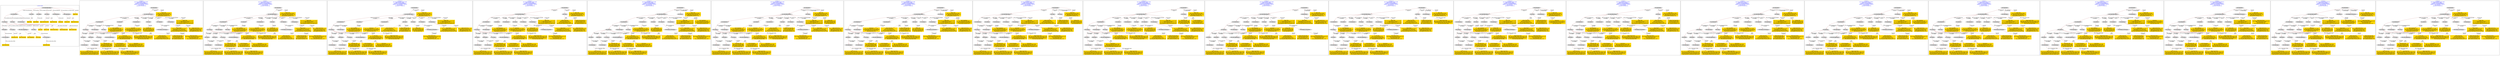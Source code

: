 digraph n0 {
fontcolor="blue"
remincross="true"
label="s02-dma.csv"
subgraph cluster_0 {
label="1-correct model"
n2[style="filled",color="white",fillcolor="lightgray",label="E12_Production1"];
n3[style="filled",color="white",fillcolor="lightgray",label="E21_Person1"];
n4[style="filled",color="white",fillcolor="lightgray",label="E55_Type2"];
n5[style="filled",color="white",fillcolor="lightgray",label="E52_Time-Span3"];
n6[style="filled",color="white",fillcolor="lightgray",label="E69_Death1"];
n7[style="filled",color="white",fillcolor="lightgray",label="E74_Group1"];
n8[style="filled",color="white",fillcolor="lightgray",label="E82_Actor_Appellation1"];
n9[style="filled",color="white",fillcolor="lightgray",label="E67_Birth1"];
n10[shape="plaintext",style="filled",fillcolor="gold",label="Artist URI"];
n11[style="filled",color="white",fillcolor="lightgray",label="E22_Man-Made_Object1"];
n12[style="filled",color="white",fillcolor="lightgray",label="E35_Title1"];
n13[style="filled",color="white",fillcolor="lightgray",label="E30_Right1"];
n14[style="filled",color="white",fillcolor="lightgray",label="E55_Type1"];
n15[style="filled",color="white",fillcolor="lightgray",label="E54_Dimension1"];
n16[style="filled",color="white",fillcolor="lightgray",label="E40_Legal_Body1"];
n17[shape="plaintext",style="filled",fillcolor="gold",label="Object_URI"];
n18[shape="plaintext",style="filled",fillcolor="gold",label="Object Rights"];
n19[shape="plaintext",style="filled",fillcolor="gold",label="Object Title"];
n20[shape="plaintext",style="filled",fillcolor="gold",label="Museum URI"];
n21[shape="plaintext",style="filled",fillcolor="gold",label="Object Link Source"];
n22[style="filled",color="white",fillcolor="lightgray",label="E52_Time-Span1"];
n23[shape="plaintext",style="filled",fillcolor="gold",label="Artist Birth Date"];
n24[style="filled",color="white",fillcolor="lightgray",label="E52_Time-Span2"];
n25[shape="plaintext",style="filled",fillcolor="gold",label="Artist Death Date"];
n26[shape="plaintext",style="filled",fillcolor="gold",label="Object Earliest Date"];
n27[shape="plaintext",style="filled",fillcolor="gold",label="Object Latest Date"];
n28[shape="plaintext",style="filled",fillcolor="gold",label="dimensions"];
n29[shape="plaintext",style="filled",fillcolor="gold",label="Object Work Type URI"];
n30[shape="plaintext",style="filled",fillcolor="gold",label="Object Work Type"];
n31[shape="plaintext",style="filled",fillcolor="gold",label="Medium URI"];
n32[shape="plaintext",style="filled",fillcolor="gold",label="Object Facet Value 1"];
n33[shape="plaintext",style="filled",fillcolor="gold",label="Nationality_URI"];
n34[shape="plaintext",style="filled",fillcolor="gold",label="Artist Nationality"];
n35[shape="plaintext",style="filled",fillcolor="gold",label="Artist Appellation"];
n36[shape="plaintext",style="filled",fillcolor="gold",label="Artist Name"];
}
subgraph cluster_1 {
label="candidate 0\nlink coherence:0.6857142857142857\nnode coherence:0.6875\nconfidence:0.47979560409962624\nmapping score:0.42613557173691247\ncost:529.99788\n-precision:0.54-recall:0.56"
n38[style="filled",color="white",fillcolor="lightgray",label="E12_Production1"];
n39[style="filled",color="white",fillcolor="lightgray",label="E21_Person1"];
n40[style="filled",color="white",fillcolor="lightgray",label="E52_Time-Span2"];
n41[style="filled",color="white",fillcolor="lightgray",label="E55_Type1"];
n42[style="filled",color="white",fillcolor="lightgray",label="E67_Birth1"];
n43[style="filled",color="white",fillcolor="lightgray",label="E69_Death1"];
n44[style="filled",color="white",fillcolor="lightgray",label="E74_Group1"];
n45[style="filled",color="white",fillcolor="lightgray",label="E82_Actor_Appellation1"];
n46[style="filled",color="white",fillcolor="lightgray",label="E22_Man-Made_Object1"];
n47[style="filled",color="white",fillcolor="lightgray",label="E21_Person2"];
n48[style="filled",color="white",fillcolor="lightgray",label="E54_Dimension1"];
n49[style="filled",color="white",fillcolor="lightgray",label="E55_Type2"];
n50[style="filled",color="white",fillcolor="lightgray",label="E57_Material1"];
n51[style="filled",color="white",fillcolor="lightgray",label="E8_Acquisition1"];
n52[style="filled",color="white",fillcolor="lightgray",label="E31_Document1"];
n53[style="filled",color="white",fillcolor="lightgray",label="E52_Time-Span1"];
n54[style="filled",color="white",fillcolor="lightgray",label="E52_Time-Span3"];
n55[style="filled",color="white",fillcolor="lightgray",label="E29_Design_or_Procedure1"];
n56[shape="plaintext",style="filled",fillcolor="gold",label="Object Facet Value 1\n[E29_Design_or_Procedure,P3_has_note,0.34]\n[E57_Material,label,0.266]\n[E55_Type,label,0.26]\n[E12_Production,P3_has_note,0.133]"];
n57[shape="plaintext",style="filled",fillcolor="gold",label="Object_URI\n[E31_Document,classLink,0.396]\n[E22_Man-Made_Object,classLink,0.295]\n[E38_Image,classLink,0.167]\n[E8_Acquisition,classLink,0.143]"];
n58[shape="plaintext",style="filled",fillcolor="gold",label="Artist Name\n[E82_Actor_Appellation,label,0.546]\n[E8_Acquisition,P3_has_note,0.161]\n[E22_Man-Made_Object,P3_has_note,0.152]\n[E22_Man-Made_Object,classLink,0.141]"];
n59[shape="plaintext",style="filled",fillcolor="gold",label="Nationality_URI\n[E74_Group,classLink,0.688]\n[E55_Type,classLink,0.188]\n[E57_Material,classLink,0.085]\n[E55_Type,label,0.039]"];
n60[shape="plaintext",style="filled",fillcolor="gold",label="Object Title\n[E22_Man-Made_Object,P3_has_note,0.296]\n[E35_Title,label,0.261]\n[E73_Information_Object,P3_has_note,0.243]\n[E33_Linguistic_Object,P3_has_note,0.201]"];
n61[shape="plaintext",style="filled",fillcolor="gold",label="Object Rights\n[E8_Acquisition,P3_has_note,0.542]\n[E30_Right,P3_has_note,0.261]\n[E34_Inscription,P3_has_note,0.099]\n[E22_Man-Made_Object,P3_has_note,0.098]"];
n62[shape="plaintext",style="filled",fillcolor="gold",label="Object Work Type\n[E55_Type,label,0.341]\n[E55_Type,classLink,0.312]\n[E31_Document,classLink,0.194]\n[E33_Linguistic_Object,P3_has_note,0.153]"];
n63[shape="plaintext",style="filled",fillcolor="gold",label="Object Work Type URI\n[E55_Type,classLink,0.606]\n[E55_Type,label,0.149]\n[E74_Group,classLink,0.131]\n[E57_Material,classLink,0.113]"];
n64[shape="plaintext",style="filled",fillcolor="gold",label="Artist Appellation\n[E21_Person,classLink,0.498]\n[E82_Actor_Appellation,classLink,0.414]\n[E31_Document,classLink,0.064]\n[E38_Image,classLink,0.025]"];
n65[shape="plaintext",style="filled",fillcolor="gold",label="dimensions\n[E54_Dimension,P3_has_note,0.888]\n[E22_Man-Made_Object,P3_has_note,0.048]\n[E8_Acquisition,P3_has_note,0.045]\n[E55_Type,label,0.019]"];
n66[shape="plaintext",style="filled",fillcolor="gold",label="Medium URI\n[E55_Type,classLink,0.414]\n[E57_Material,classLink,0.38]\n[E74_Group,classLink,0.182]\n[E55_Type,label,0.024]"];
n67[shape="plaintext",style="filled",fillcolor="gold",label="Artist URI\n[E21_Person,classLink,0.511]\n[E31_Document,classLink,0.206]\n[E82_Actor_Appellation,classLink,0.194]\n[E39_Actor,classLink,0.089]"];
n68[shape="plaintext",style="filled",fillcolor="gold",label="Artist Nationality\n[E74_Group,label,0.53]\n[E74_Group,classLink,0.308]\n[E55_Type,label,0.095]\n[E21_Person,P3_has_note,0.067]"];
n69[shape="plaintext",style="filled",fillcolor="gold",label="Object Earliest Date\n[E52_Time-Span,P82a_begin_of_the_begin,0.376]\n[E52_Time-Span,P82_at_some_time_within,0.314]\n[E52_Time-Span,P82b_end_of_the_end,0.22]\n[E52_Time-Span,label,0.089]"];
n70[shape="plaintext",style="filled",fillcolor="gold",label="Artist Death Date\n[E52_Time-Span,P82_at_some_time_within,0.338]\n[E52_Time-Span,P82b_end_of_the_end,0.332]\n[E52_Time-Span,P82a_begin_of_the_begin,0.244]\n[E69_Death,P82_at_some_time_within,0.085]"];
n71[shape="plaintext",style="filled",fillcolor="gold",label="Artist Birth Date\n[E52_Time-Span,P82a_begin_of_the_begin,0.461]\n[E52_Time-Span,P82_at_some_time_within,0.362]\n[E52_Time-Span,P82b_end_of_the_end,0.114]\n[E33_Linguistic_Object,P3_has_note,0.063]"];
n72[shape="plaintext",style="filled",fillcolor="gold",label="Object Latest Date\n[E52_Time-Span,P82a_begin_of_the_begin,0.357]\n[E52_Time-Span,P82_at_some_time_within,0.311]\n[E52_Time-Span,P82b_end_of_the_end,0.254]\n[E52_Time-Span,label,0.078]"];
n73[shape="plaintext",style="filled",fillcolor="gold",label="Object Link Source\n[E8_Acquisition,P3_has_note,0.507]\n[E38_Image,classLink,0.243]\n[E40_Legal_Body,label,0.134]\n[E30_Right,P3_has_note,0.116]"];
}
subgraph cluster_2 {
label="candidate 1\nlink coherence:0.6571428571428571\nnode coherence:0.6875\nconfidence:0.47979560409962624\nmapping score:0.42613557173691247\ncost:529.99799\n-precision:0.54-recall:0.56"
n75[style="filled",color="white",fillcolor="lightgray",label="E12_Production1"];
n76[style="filled",color="white",fillcolor="lightgray",label="E21_Person1"];
n77[style="filled",color="white",fillcolor="lightgray",label="E52_Time-Span2"];
n78[style="filled",color="white",fillcolor="lightgray",label="E55_Type1"];
n79[style="filled",color="white",fillcolor="lightgray",label="E67_Birth1"];
n80[style="filled",color="white",fillcolor="lightgray",label="E69_Death1"];
n81[style="filled",color="white",fillcolor="lightgray",label="E74_Group1"];
n82[style="filled",color="white",fillcolor="lightgray",label="E82_Actor_Appellation1"];
n83[style="filled",color="white",fillcolor="lightgray",label="E22_Man-Made_Object1"];
n84[style="filled",color="white",fillcolor="lightgray",label="E21_Person2"];
n85[style="filled",color="white",fillcolor="lightgray",label="E54_Dimension1"];
n86[style="filled",color="white",fillcolor="lightgray",label="E55_Type2"];
n87[style="filled",color="white",fillcolor="lightgray",label="E57_Material1"];
n88[style="filled",color="white",fillcolor="lightgray",label="E8_Acquisition1"];
n89[style="filled",color="white",fillcolor="lightgray",label="E31_Document1"];
n90[style="filled",color="white",fillcolor="lightgray",label="E52_Time-Span1"];
n91[style="filled",color="white",fillcolor="lightgray",label="E52_Time-Span4"];
n92[style="filled",color="white",fillcolor="lightgray",label="E29_Design_or_Procedure1"];
n93[shape="plaintext",style="filled",fillcolor="gold",label="Object Facet Value 1\n[E29_Design_or_Procedure,P3_has_note,0.34]\n[E57_Material,label,0.266]\n[E55_Type,label,0.26]\n[E12_Production,P3_has_note,0.133]"];
n94[shape="plaintext",style="filled",fillcolor="gold",label="Object_URI\n[E31_Document,classLink,0.396]\n[E22_Man-Made_Object,classLink,0.295]\n[E38_Image,classLink,0.167]\n[E8_Acquisition,classLink,0.143]"];
n95[shape="plaintext",style="filled",fillcolor="gold",label="Artist Name\n[E82_Actor_Appellation,label,0.546]\n[E8_Acquisition,P3_has_note,0.161]\n[E22_Man-Made_Object,P3_has_note,0.152]\n[E22_Man-Made_Object,classLink,0.141]"];
n96[shape="plaintext",style="filled",fillcolor="gold",label="Nationality_URI\n[E74_Group,classLink,0.688]\n[E55_Type,classLink,0.188]\n[E57_Material,classLink,0.085]\n[E55_Type,label,0.039]"];
n97[shape="plaintext",style="filled",fillcolor="gold",label="Object Latest Date\n[E52_Time-Span,P82a_begin_of_the_begin,0.357]\n[E52_Time-Span,P82_at_some_time_within,0.311]\n[E52_Time-Span,P82b_end_of_the_end,0.254]\n[E52_Time-Span,label,0.078]"];
n98[shape="plaintext",style="filled",fillcolor="gold",label="Object Title\n[E22_Man-Made_Object,P3_has_note,0.296]\n[E35_Title,label,0.261]\n[E73_Information_Object,P3_has_note,0.243]\n[E33_Linguistic_Object,P3_has_note,0.201]"];
n99[shape="plaintext",style="filled",fillcolor="gold",label="Object Rights\n[E8_Acquisition,P3_has_note,0.542]\n[E30_Right,P3_has_note,0.261]\n[E34_Inscription,P3_has_note,0.099]\n[E22_Man-Made_Object,P3_has_note,0.098]"];
n100[shape="plaintext",style="filled",fillcolor="gold",label="Object Work Type\n[E55_Type,label,0.341]\n[E55_Type,classLink,0.312]\n[E31_Document,classLink,0.194]\n[E33_Linguistic_Object,P3_has_note,0.153]"];
n101[shape="plaintext",style="filled",fillcolor="gold",label="Object Work Type URI\n[E55_Type,classLink,0.606]\n[E55_Type,label,0.149]\n[E74_Group,classLink,0.131]\n[E57_Material,classLink,0.113]"];
n102[shape="plaintext",style="filled",fillcolor="gold",label="Artist Appellation\n[E21_Person,classLink,0.498]\n[E82_Actor_Appellation,classLink,0.414]\n[E31_Document,classLink,0.064]\n[E38_Image,classLink,0.025]"];
n103[shape="plaintext",style="filled",fillcolor="gold",label="dimensions\n[E54_Dimension,P3_has_note,0.888]\n[E22_Man-Made_Object,P3_has_note,0.048]\n[E8_Acquisition,P3_has_note,0.045]\n[E55_Type,label,0.019]"];
n104[shape="plaintext",style="filled",fillcolor="gold",label="Medium URI\n[E55_Type,classLink,0.414]\n[E57_Material,classLink,0.38]\n[E74_Group,classLink,0.182]\n[E55_Type,label,0.024]"];
n105[shape="plaintext",style="filled",fillcolor="gold",label="Artist URI\n[E21_Person,classLink,0.511]\n[E31_Document,classLink,0.206]\n[E82_Actor_Appellation,classLink,0.194]\n[E39_Actor,classLink,0.089]"];
n106[shape="plaintext",style="filled",fillcolor="gold",label="Artist Nationality\n[E74_Group,label,0.53]\n[E74_Group,classLink,0.308]\n[E55_Type,label,0.095]\n[E21_Person,P3_has_note,0.067]"];
n107[shape="plaintext",style="filled",fillcolor="gold",label="Object Earliest Date\n[E52_Time-Span,P82a_begin_of_the_begin,0.376]\n[E52_Time-Span,P82_at_some_time_within,0.314]\n[E52_Time-Span,P82b_end_of_the_end,0.22]\n[E52_Time-Span,label,0.089]"];
n108[shape="plaintext",style="filled",fillcolor="gold",label="Artist Death Date\n[E52_Time-Span,P82_at_some_time_within,0.338]\n[E52_Time-Span,P82b_end_of_the_end,0.332]\n[E52_Time-Span,P82a_begin_of_the_begin,0.244]\n[E69_Death,P82_at_some_time_within,0.085]"];
n109[shape="plaintext",style="filled",fillcolor="gold",label="Artist Birth Date\n[E52_Time-Span,P82a_begin_of_the_begin,0.461]\n[E52_Time-Span,P82_at_some_time_within,0.362]\n[E52_Time-Span,P82b_end_of_the_end,0.114]\n[E33_Linguistic_Object,P3_has_note,0.063]"];
n110[shape="plaintext",style="filled",fillcolor="gold",label="Object Link Source\n[E8_Acquisition,P3_has_note,0.507]\n[E38_Image,classLink,0.243]\n[E40_Legal_Body,label,0.134]\n[E30_Right,P3_has_note,0.116]"];
}
subgraph cluster_3 {
label="candidate 10\nlink coherence:0.6285714285714286\nnode coherence:0.6875\nconfidence:0.47979560409962624\nmapping score:0.42613557173691247\ncost:529.99801\n-precision:0.57-recall:0.59"
n112[style="filled",color="white",fillcolor="lightgray",label="E12_Production1"];
n113[style="filled",color="white",fillcolor="lightgray",label="E21_Person1"];
n114[style="filled",color="white",fillcolor="lightgray",label="E52_Time-Span2"];
n115[style="filled",color="white",fillcolor="lightgray",label="E67_Birth1"];
n116[style="filled",color="white",fillcolor="lightgray",label="E69_Death1"];
n117[style="filled",color="white",fillcolor="lightgray",label="E74_Group1"];
n118[style="filled",color="white",fillcolor="lightgray",label="E82_Actor_Appellation1"];
n119[style="filled",color="white",fillcolor="lightgray",label="E22_Man-Made_Object1"];
n120[style="filled",color="white",fillcolor="lightgray",label="E21_Person2"];
n121[style="filled",color="white",fillcolor="lightgray",label="E54_Dimension1"];
n122[style="filled",color="white",fillcolor="lightgray",label="E55_Type2"];
n123[style="filled",color="white",fillcolor="lightgray",label="E55_Type3"];
n124[style="filled",color="white",fillcolor="lightgray",label="E57_Material1"];
n125[style="filled",color="white",fillcolor="lightgray",label="E8_Acquisition1"];
n126[style="filled",color="white",fillcolor="lightgray",label="E31_Document1"];
n127[style="filled",color="white",fillcolor="lightgray",label="E52_Time-Span1"];
n128[style="filled",color="white",fillcolor="lightgray",label="E52_Time-Span3"];
n129[style="filled",color="white",fillcolor="lightgray",label="E29_Design_or_Procedure1"];
n130[shape="plaintext",style="filled",fillcolor="gold",label="Object Facet Value 1\n[E29_Design_or_Procedure,P3_has_note,0.34]\n[E57_Material,label,0.266]\n[E55_Type,label,0.26]\n[E12_Production,P3_has_note,0.133]"];
n131[shape="plaintext",style="filled",fillcolor="gold",label="Object_URI\n[E31_Document,classLink,0.396]\n[E22_Man-Made_Object,classLink,0.295]\n[E38_Image,classLink,0.167]\n[E8_Acquisition,classLink,0.143]"];
n132[shape="plaintext",style="filled",fillcolor="gold",label="Object Work Type\n[E55_Type,label,0.341]\n[E55_Type,classLink,0.312]\n[E31_Document,classLink,0.194]\n[E33_Linguistic_Object,P3_has_note,0.153]"];
n133[shape="plaintext",style="filled",fillcolor="gold",label="Artist Name\n[E82_Actor_Appellation,label,0.546]\n[E8_Acquisition,P3_has_note,0.161]\n[E22_Man-Made_Object,P3_has_note,0.152]\n[E22_Man-Made_Object,classLink,0.141]"];
n134[shape="plaintext",style="filled",fillcolor="gold",label="Nationality_URI\n[E74_Group,classLink,0.688]\n[E55_Type,classLink,0.188]\n[E57_Material,classLink,0.085]\n[E55_Type,label,0.039]"];
n135[shape="plaintext",style="filled",fillcolor="gold",label="Medium URI\n[E55_Type,classLink,0.414]\n[E57_Material,classLink,0.38]\n[E74_Group,classLink,0.182]\n[E55_Type,label,0.024]"];
n136[shape="plaintext",style="filled",fillcolor="gold",label="Object Title\n[E22_Man-Made_Object,P3_has_note,0.296]\n[E35_Title,label,0.261]\n[E73_Information_Object,P3_has_note,0.243]\n[E33_Linguistic_Object,P3_has_note,0.201]"];
n137[shape="plaintext",style="filled",fillcolor="gold",label="Object Rights\n[E8_Acquisition,P3_has_note,0.542]\n[E30_Right,P3_has_note,0.261]\n[E34_Inscription,P3_has_note,0.099]\n[E22_Man-Made_Object,P3_has_note,0.098]"];
n138[shape="plaintext",style="filled",fillcolor="gold",label="Artist Appellation\n[E21_Person,classLink,0.498]\n[E82_Actor_Appellation,classLink,0.414]\n[E31_Document,classLink,0.064]\n[E38_Image,classLink,0.025]"];
n139[shape="plaintext",style="filled",fillcolor="gold",label="dimensions\n[E54_Dimension,P3_has_note,0.888]\n[E22_Man-Made_Object,P3_has_note,0.048]\n[E8_Acquisition,P3_has_note,0.045]\n[E55_Type,label,0.019]"];
n140[shape="plaintext",style="filled",fillcolor="gold",label="Object Work Type URI\n[E55_Type,classLink,0.606]\n[E55_Type,label,0.149]\n[E74_Group,classLink,0.131]\n[E57_Material,classLink,0.113]"];
n141[shape="plaintext",style="filled",fillcolor="gold",label="Artist URI\n[E21_Person,classLink,0.511]\n[E31_Document,classLink,0.206]\n[E82_Actor_Appellation,classLink,0.194]\n[E39_Actor,classLink,0.089]"];
n142[shape="plaintext",style="filled",fillcolor="gold",label="Artist Nationality\n[E74_Group,label,0.53]\n[E74_Group,classLink,0.308]\n[E55_Type,label,0.095]\n[E21_Person,P3_has_note,0.067]"];
n143[shape="plaintext",style="filled",fillcolor="gold",label="Object Earliest Date\n[E52_Time-Span,P82a_begin_of_the_begin,0.376]\n[E52_Time-Span,P82_at_some_time_within,0.314]\n[E52_Time-Span,P82b_end_of_the_end,0.22]\n[E52_Time-Span,label,0.089]"];
n144[shape="plaintext",style="filled",fillcolor="gold",label="Artist Death Date\n[E52_Time-Span,P82_at_some_time_within,0.338]\n[E52_Time-Span,P82b_end_of_the_end,0.332]\n[E52_Time-Span,P82a_begin_of_the_begin,0.244]\n[E69_Death,P82_at_some_time_within,0.085]"];
n145[shape="plaintext",style="filled",fillcolor="gold",label="Artist Birth Date\n[E52_Time-Span,P82a_begin_of_the_begin,0.461]\n[E52_Time-Span,P82_at_some_time_within,0.362]\n[E52_Time-Span,P82b_end_of_the_end,0.114]\n[E33_Linguistic_Object,P3_has_note,0.063]"];
n146[shape="plaintext",style="filled",fillcolor="gold",label="Object Latest Date\n[E52_Time-Span,P82a_begin_of_the_begin,0.357]\n[E52_Time-Span,P82_at_some_time_within,0.311]\n[E52_Time-Span,P82b_end_of_the_end,0.254]\n[E52_Time-Span,label,0.078]"];
n147[shape="plaintext",style="filled",fillcolor="gold",label="Object Link Source\n[E8_Acquisition,P3_has_note,0.507]\n[E38_Image,classLink,0.243]\n[E40_Legal_Body,label,0.134]\n[E30_Right,P3_has_note,0.116]"];
}
subgraph cluster_4 {
label="candidate 11\nlink coherence:0.6285714285714286\nnode coherence:0.6875\nconfidence:0.47979560409962624\nmapping score:0.42613557173691247\ncost:529.99812\n-precision:0.54-recall:0.56"
n149[style="filled",color="white",fillcolor="lightgray",label="E12_Production1"];
n150[style="filled",color="white",fillcolor="lightgray",label="E21_Person1"];
n151[style="filled",color="white",fillcolor="lightgray",label="E52_Time-Span2"];
n152[style="filled",color="white",fillcolor="lightgray",label="E67_Birth1"];
n153[style="filled",color="white",fillcolor="lightgray",label="E69_Death1"];
n154[style="filled",color="white",fillcolor="lightgray",label="E74_Group1"];
n155[style="filled",color="white",fillcolor="lightgray",label="E82_Actor_Appellation1"];
n156[style="filled",color="white",fillcolor="lightgray",label="E22_Man-Made_Object1"];
n157[style="filled",color="white",fillcolor="lightgray",label="E21_Person2"];
n158[style="filled",color="white",fillcolor="lightgray",label="E54_Dimension1"];
n159[style="filled",color="white",fillcolor="lightgray",label="E55_Type2"];
n160[style="filled",color="white",fillcolor="lightgray",label="E57_Material1"];
n161[style="filled",color="white",fillcolor="lightgray",label="E8_Acquisition1"];
n162[style="filled",color="white",fillcolor="lightgray",label="E31_Document1"];
n163[style="filled",color="white",fillcolor="lightgray",label="E55_Type1"];
n164[style="filled",color="white",fillcolor="lightgray",label="E52_Time-Span1"];
n165[style="filled",color="white",fillcolor="lightgray",label="E52_Time-Span4"];
n166[style="filled",color="white",fillcolor="lightgray",label="E29_Design_or_Procedure1"];
n167[shape="plaintext",style="filled",fillcolor="gold",label="Object Facet Value 1\n[E29_Design_or_Procedure,P3_has_note,0.34]\n[E57_Material,label,0.266]\n[E55_Type,label,0.26]\n[E12_Production,P3_has_note,0.133]"];
n168[shape="plaintext",style="filled",fillcolor="gold",label="Object_URI\n[E31_Document,classLink,0.396]\n[E22_Man-Made_Object,classLink,0.295]\n[E38_Image,classLink,0.167]\n[E8_Acquisition,classLink,0.143]"];
n169[shape="plaintext",style="filled",fillcolor="gold",label="Artist Name\n[E82_Actor_Appellation,label,0.546]\n[E8_Acquisition,P3_has_note,0.161]\n[E22_Man-Made_Object,P3_has_note,0.152]\n[E22_Man-Made_Object,classLink,0.141]"];
n170[shape="plaintext",style="filled",fillcolor="gold",label="Nationality_URI\n[E74_Group,classLink,0.688]\n[E55_Type,classLink,0.188]\n[E57_Material,classLink,0.085]\n[E55_Type,label,0.039]"];
n171[shape="plaintext",style="filled",fillcolor="gold",label="Object Latest Date\n[E52_Time-Span,P82a_begin_of_the_begin,0.357]\n[E52_Time-Span,P82_at_some_time_within,0.311]\n[E52_Time-Span,P82b_end_of_the_end,0.254]\n[E52_Time-Span,label,0.078]"];
n172[shape="plaintext",style="filled",fillcolor="gold",label="Object Title\n[E22_Man-Made_Object,P3_has_note,0.296]\n[E35_Title,label,0.261]\n[E73_Information_Object,P3_has_note,0.243]\n[E33_Linguistic_Object,P3_has_note,0.201]"];
n173[shape="plaintext",style="filled",fillcolor="gold",label="Object Rights\n[E8_Acquisition,P3_has_note,0.542]\n[E30_Right,P3_has_note,0.261]\n[E34_Inscription,P3_has_note,0.099]\n[E22_Man-Made_Object,P3_has_note,0.098]"];
n174[shape="plaintext",style="filled",fillcolor="gold",label="Object Work Type\n[E55_Type,label,0.341]\n[E55_Type,classLink,0.312]\n[E31_Document,classLink,0.194]\n[E33_Linguistic_Object,P3_has_note,0.153]"];
n175[shape="plaintext",style="filled",fillcolor="gold",label="Object Work Type URI\n[E55_Type,classLink,0.606]\n[E55_Type,label,0.149]\n[E74_Group,classLink,0.131]\n[E57_Material,classLink,0.113]"];
n176[shape="plaintext",style="filled",fillcolor="gold",label="Artist Appellation\n[E21_Person,classLink,0.498]\n[E82_Actor_Appellation,classLink,0.414]\n[E31_Document,classLink,0.064]\n[E38_Image,classLink,0.025]"];
n177[shape="plaintext",style="filled",fillcolor="gold",label="dimensions\n[E54_Dimension,P3_has_note,0.888]\n[E22_Man-Made_Object,P3_has_note,0.048]\n[E8_Acquisition,P3_has_note,0.045]\n[E55_Type,label,0.019]"];
n178[shape="plaintext",style="filled",fillcolor="gold",label="Medium URI\n[E55_Type,classLink,0.414]\n[E57_Material,classLink,0.38]\n[E74_Group,classLink,0.182]\n[E55_Type,label,0.024]"];
n179[shape="plaintext",style="filled",fillcolor="gold",label="Artist URI\n[E21_Person,classLink,0.511]\n[E31_Document,classLink,0.206]\n[E82_Actor_Appellation,classLink,0.194]\n[E39_Actor,classLink,0.089]"];
n180[shape="plaintext",style="filled",fillcolor="gold",label="Artist Nationality\n[E74_Group,label,0.53]\n[E74_Group,classLink,0.308]\n[E55_Type,label,0.095]\n[E21_Person,P3_has_note,0.067]"];
n181[shape="plaintext",style="filled",fillcolor="gold",label="Object Earliest Date\n[E52_Time-Span,P82a_begin_of_the_begin,0.376]\n[E52_Time-Span,P82_at_some_time_within,0.314]\n[E52_Time-Span,P82b_end_of_the_end,0.22]\n[E52_Time-Span,label,0.089]"];
n182[shape="plaintext",style="filled",fillcolor="gold",label="Artist Death Date\n[E52_Time-Span,P82_at_some_time_within,0.338]\n[E52_Time-Span,P82b_end_of_the_end,0.332]\n[E52_Time-Span,P82a_begin_of_the_begin,0.244]\n[E69_Death,P82_at_some_time_within,0.085]"];
n183[shape="plaintext",style="filled",fillcolor="gold",label="Artist Birth Date\n[E52_Time-Span,P82a_begin_of_the_begin,0.461]\n[E52_Time-Span,P82_at_some_time_within,0.362]\n[E52_Time-Span,P82b_end_of_the_end,0.114]\n[E33_Linguistic_Object,P3_has_note,0.063]"];
n184[shape="plaintext",style="filled",fillcolor="gold",label="Object Link Source\n[E8_Acquisition,P3_has_note,0.507]\n[E38_Image,classLink,0.243]\n[E40_Legal_Body,label,0.134]\n[E30_Right,P3_has_note,0.116]"];
}
subgraph cluster_5 {
label="candidate 12\nlink coherence:0.6285714285714286\nnode coherence:0.6875\nconfidence:0.47979560409962624\nmapping score:0.42613557173691247\ncost:629.007962\n-precision:0.54-recall:0.56"
n186[style="filled",color="white",fillcolor="lightgray",label="E12_Production1"];
n187[style="filled",color="white",fillcolor="lightgray",label="E21_Person1"];
n188[style="filled",color="white",fillcolor="lightgray",label="E52_Time-Span2"];
n189[style="filled",color="white",fillcolor="lightgray",label="E55_Type1"];
n190[style="filled",color="white",fillcolor="lightgray",label="E67_Birth1"];
n191[style="filled",color="white",fillcolor="lightgray",label="E69_Death1"];
n192[style="filled",color="white",fillcolor="lightgray",label="E74_Group1"];
n193[style="filled",color="white",fillcolor="lightgray",label="E82_Actor_Appellation1"];
n194[style="filled",color="white",fillcolor="lightgray",label="E22_Man-Made_Object1"];
n195[style="filled",color="white",fillcolor="lightgray",label="E54_Dimension1"];
n196[style="filled",color="white",fillcolor="lightgray",label="E55_Type3"];
n197[style="filled",color="white",fillcolor="lightgray",label="E57_Material1"];
n198[style="filled",color="white",fillcolor="lightgray",label="E8_Acquisition1"];
n199[style="filled",color="white",fillcolor="lightgray",label="E31_Document1"];
n200[style="filled",color="white",fillcolor="lightgray",label="E52_Time-Span1"];
n201[style="filled",color="white",fillcolor="lightgray",label="E52_Time-Span3"];
n202[style="filled",color="white",fillcolor="lightgray",label="E21_Person2"];
n203[style="filled",color="white",fillcolor="lightgray",label="E29_Design_or_Procedure1"];
n204[shape="plaintext",style="filled",fillcolor="gold",label="Object Facet Value 1\n[E29_Design_or_Procedure,P3_has_note,0.34]\n[E57_Material,label,0.266]\n[E55_Type,label,0.26]\n[E12_Production,P3_has_note,0.133]"];
n205[shape="plaintext",style="filled",fillcolor="gold",label="Object_URI\n[E31_Document,classLink,0.396]\n[E22_Man-Made_Object,classLink,0.295]\n[E38_Image,classLink,0.167]\n[E8_Acquisition,classLink,0.143]"];
n206[shape="plaintext",style="filled",fillcolor="gold",label="Artist Name\n[E82_Actor_Appellation,label,0.546]\n[E8_Acquisition,P3_has_note,0.161]\n[E22_Man-Made_Object,P3_has_note,0.152]\n[E22_Man-Made_Object,classLink,0.141]"];
n207[shape="plaintext",style="filled",fillcolor="gold",label="Nationality_URI\n[E74_Group,classLink,0.688]\n[E55_Type,classLink,0.188]\n[E57_Material,classLink,0.085]\n[E55_Type,label,0.039]"];
n208[shape="plaintext",style="filled",fillcolor="gold",label="Medium URI\n[E55_Type,classLink,0.414]\n[E57_Material,classLink,0.38]\n[E74_Group,classLink,0.182]\n[E55_Type,label,0.024]"];
n209[shape="plaintext",style="filled",fillcolor="gold",label="Object Title\n[E22_Man-Made_Object,P3_has_note,0.296]\n[E35_Title,label,0.261]\n[E73_Information_Object,P3_has_note,0.243]\n[E33_Linguistic_Object,P3_has_note,0.201]"];
n210[shape="plaintext",style="filled",fillcolor="gold",label="Object Rights\n[E8_Acquisition,P3_has_note,0.542]\n[E30_Right,P3_has_note,0.261]\n[E34_Inscription,P3_has_note,0.099]\n[E22_Man-Made_Object,P3_has_note,0.098]"];
n211[shape="plaintext",style="filled",fillcolor="gold",label="Object Work Type\n[E55_Type,label,0.341]\n[E55_Type,classLink,0.312]\n[E31_Document,classLink,0.194]\n[E33_Linguistic_Object,P3_has_note,0.153]"];
n212[shape="plaintext",style="filled",fillcolor="gold",label="Object Work Type URI\n[E55_Type,classLink,0.606]\n[E55_Type,label,0.149]\n[E74_Group,classLink,0.131]\n[E57_Material,classLink,0.113]"];
n213[shape="plaintext",style="filled",fillcolor="gold",label="Artist Appellation\n[E21_Person,classLink,0.498]\n[E82_Actor_Appellation,classLink,0.414]\n[E31_Document,classLink,0.064]\n[E38_Image,classLink,0.025]"];
n214[shape="plaintext",style="filled",fillcolor="gold",label="dimensions\n[E54_Dimension,P3_has_note,0.888]\n[E22_Man-Made_Object,P3_has_note,0.048]\n[E8_Acquisition,P3_has_note,0.045]\n[E55_Type,label,0.019]"];
n215[shape="plaintext",style="filled",fillcolor="gold",label="Artist URI\n[E21_Person,classLink,0.511]\n[E31_Document,classLink,0.206]\n[E82_Actor_Appellation,classLink,0.194]\n[E39_Actor,classLink,0.089]"];
n216[shape="plaintext",style="filled",fillcolor="gold",label="Artist Nationality\n[E74_Group,label,0.53]\n[E74_Group,classLink,0.308]\n[E55_Type,label,0.095]\n[E21_Person,P3_has_note,0.067]"];
n217[shape="plaintext",style="filled",fillcolor="gold",label="Object Earliest Date\n[E52_Time-Span,P82a_begin_of_the_begin,0.376]\n[E52_Time-Span,P82_at_some_time_within,0.314]\n[E52_Time-Span,P82b_end_of_the_end,0.22]\n[E52_Time-Span,label,0.089]"];
n218[shape="plaintext",style="filled",fillcolor="gold",label="Artist Death Date\n[E52_Time-Span,P82_at_some_time_within,0.338]\n[E52_Time-Span,P82b_end_of_the_end,0.332]\n[E52_Time-Span,P82a_begin_of_the_begin,0.244]\n[E69_Death,P82_at_some_time_within,0.085]"];
n219[shape="plaintext",style="filled",fillcolor="gold",label="Artist Birth Date\n[E52_Time-Span,P82a_begin_of_the_begin,0.461]\n[E52_Time-Span,P82_at_some_time_within,0.362]\n[E52_Time-Span,P82b_end_of_the_end,0.114]\n[E33_Linguistic_Object,P3_has_note,0.063]"];
n220[shape="plaintext",style="filled",fillcolor="gold",label="Object Latest Date\n[E52_Time-Span,P82a_begin_of_the_begin,0.357]\n[E52_Time-Span,P82_at_some_time_within,0.311]\n[E52_Time-Span,P82b_end_of_the_end,0.254]\n[E52_Time-Span,label,0.078]"];
n221[shape="plaintext",style="filled",fillcolor="gold",label="Object Link Source\n[E8_Acquisition,P3_has_note,0.507]\n[E38_Image,classLink,0.243]\n[E40_Legal_Body,label,0.134]\n[E30_Right,P3_has_note,0.116]"];
}
subgraph cluster_6 {
label="candidate 13\nlink coherence:0.6285714285714286\nnode coherence:0.6875\nconfidence:0.47979560409962624\nmapping score:0.42613557173691247\ncost:629.008012\n-precision:0.57-recall:0.59"
n223[style="filled",color="white",fillcolor="lightgray",label="E12_Production1"];
n224[style="filled",color="white",fillcolor="lightgray",label="E21_Person1"];
n225[style="filled",color="white",fillcolor="lightgray",label="E52_Time-Span2"];
n226[style="filled",color="white",fillcolor="lightgray",label="E67_Birth1"];
n227[style="filled",color="white",fillcolor="lightgray",label="E69_Death1"];
n228[style="filled",color="white",fillcolor="lightgray",label="E74_Group1"];
n229[style="filled",color="white",fillcolor="lightgray",label="E82_Actor_Appellation1"];
n230[style="filled",color="white",fillcolor="lightgray",label="E22_Man-Made_Object1"];
n231[style="filled",color="white",fillcolor="lightgray",label="E21_Person2"];
n232[style="filled",color="white",fillcolor="lightgray",label="E54_Dimension1"];
n233[style="filled",color="white",fillcolor="lightgray",label="E55_Type2"];
n234[style="filled",color="white",fillcolor="lightgray",label="E57_Material1"];
n235[style="filled",color="white",fillcolor="lightgray",label="E8_Acquisition1"];
n236[style="filled",color="white",fillcolor="lightgray",label="E31_Document1"];
n237[style="filled",color="white",fillcolor="lightgray",label="E52_Time-Span1"];
n238[style="filled",color="white",fillcolor="lightgray",label="E52_Time-Span3"];
n239[style="filled",color="white",fillcolor="lightgray",label="E55_Type3"];
n240[style="filled",color="white",fillcolor="lightgray",label="E29_Design_or_Procedure1"];
n241[shape="plaintext",style="filled",fillcolor="gold",label="Object Facet Value 1\n[E29_Design_or_Procedure,P3_has_note,0.34]\n[E57_Material,label,0.266]\n[E55_Type,label,0.26]\n[E12_Production,P3_has_note,0.133]"];
n242[shape="plaintext",style="filled",fillcolor="gold",label="Object_URI\n[E31_Document,classLink,0.396]\n[E22_Man-Made_Object,classLink,0.295]\n[E38_Image,classLink,0.167]\n[E8_Acquisition,classLink,0.143]"];
n243[shape="plaintext",style="filled",fillcolor="gold",label="Object Work Type\n[E55_Type,label,0.341]\n[E55_Type,classLink,0.312]\n[E31_Document,classLink,0.194]\n[E33_Linguistic_Object,P3_has_note,0.153]"];
n244[shape="plaintext",style="filled",fillcolor="gold",label="Artist Name\n[E82_Actor_Appellation,label,0.546]\n[E8_Acquisition,P3_has_note,0.161]\n[E22_Man-Made_Object,P3_has_note,0.152]\n[E22_Man-Made_Object,classLink,0.141]"];
n245[shape="plaintext",style="filled",fillcolor="gold",label="Nationality_URI\n[E74_Group,classLink,0.688]\n[E55_Type,classLink,0.188]\n[E57_Material,classLink,0.085]\n[E55_Type,label,0.039]"];
n246[shape="plaintext",style="filled",fillcolor="gold",label="Medium URI\n[E55_Type,classLink,0.414]\n[E57_Material,classLink,0.38]\n[E74_Group,classLink,0.182]\n[E55_Type,label,0.024]"];
n247[shape="plaintext",style="filled",fillcolor="gold",label="Object Title\n[E22_Man-Made_Object,P3_has_note,0.296]\n[E35_Title,label,0.261]\n[E73_Information_Object,P3_has_note,0.243]\n[E33_Linguistic_Object,P3_has_note,0.201]"];
n248[shape="plaintext",style="filled",fillcolor="gold",label="Object Rights\n[E8_Acquisition,P3_has_note,0.542]\n[E30_Right,P3_has_note,0.261]\n[E34_Inscription,P3_has_note,0.099]\n[E22_Man-Made_Object,P3_has_note,0.098]"];
n249[shape="plaintext",style="filled",fillcolor="gold",label="Artist Appellation\n[E21_Person,classLink,0.498]\n[E82_Actor_Appellation,classLink,0.414]\n[E31_Document,classLink,0.064]\n[E38_Image,classLink,0.025]"];
n250[shape="plaintext",style="filled",fillcolor="gold",label="dimensions\n[E54_Dimension,P3_has_note,0.888]\n[E22_Man-Made_Object,P3_has_note,0.048]\n[E8_Acquisition,P3_has_note,0.045]\n[E55_Type,label,0.019]"];
n251[shape="plaintext",style="filled",fillcolor="gold",label="Object Work Type URI\n[E55_Type,classLink,0.606]\n[E55_Type,label,0.149]\n[E74_Group,classLink,0.131]\n[E57_Material,classLink,0.113]"];
n252[shape="plaintext",style="filled",fillcolor="gold",label="Artist URI\n[E21_Person,classLink,0.511]\n[E31_Document,classLink,0.206]\n[E82_Actor_Appellation,classLink,0.194]\n[E39_Actor,classLink,0.089]"];
n253[shape="plaintext",style="filled",fillcolor="gold",label="Artist Nationality\n[E74_Group,label,0.53]\n[E74_Group,classLink,0.308]\n[E55_Type,label,0.095]\n[E21_Person,P3_has_note,0.067]"];
n254[shape="plaintext",style="filled",fillcolor="gold",label="Object Earliest Date\n[E52_Time-Span,P82a_begin_of_the_begin,0.376]\n[E52_Time-Span,P82_at_some_time_within,0.314]\n[E52_Time-Span,P82b_end_of_the_end,0.22]\n[E52_Time-Span,label,0.089]"];
n255[shape="plaintext",style="filled",fillcolor="gold",label="Artist Death Date\n[E52_Time-Span,P82_at_some_time_within,0.338]\n[E52_Time-Span,P82b_end_of_the_end,0.332]\n[E52_Time-Span,P82a_begin_of_the_begin,0.244]\n[E69_Death,P82_at_some_time_within,0.085]"];
n256[shape="plaintext",style="filled",fillcolor="gold",label="Artist Birth Date\n[E52_Time-Span,P82a_begin_of_the_begin,0.461]\n[E52_Time-Span,P82_at_some_time_within,0.362]\n[E52_Time-Span,P82b_end_of_the_end,0.114]\n[E33_Linguistic_Object,P3_has_note,0.063]"];
n257[shape="plaintext",style="filled",fillcolor="gold",label="Object Latest Date\n[E52_Time-Span,P82a_begin_of_the_begin,0.357]\n[E52_Time-Span,P82_at_some_time_within,0.311]\n[E52_Time-Span,P82b_end_of_the_end,0.254]\n[E52_Time-Span,label,0.078]"];
n258[shape="plaintext",style="filled",fillcolor="gold",label="Object Link Source\n[E8_Acquisition,P3_has_note,0.507]\n[E38_Image,classLink,0.243]\n[E40_Legal_Body,label,0.134]\n[E30_Right,P3_has_note,0.116]"];
}
subgraph cluster_7 {
label="candidate 14\nlink coherence:0.6285714285714286\nnode coherence:0.6875\nconfidence:0.47979560409962624\nmapping score:0.42613557173691247\ncost:629.008022\n-precision:0.57-recall:0.59"
n260[style="filled",color="white",fillcolor="lightgray",label="E12_Production1"];
n261[style="filled",color="white",fillcolor="lightgray",label="E21_Person1"];
n262[style="filled",color="white",fillcolor="lightgray",label="E52_Time-Span2"];
n263[style="filled",color="white",fillcolor="lightgray",label="E67_Birth1"];
n264[style="filled",color="white",fillcolor="lightgray",label="E69_Death1"];
n265[style="filled",color="white",fillcolor="lightgray",label="E74_Group1"];
n266[style="filled",color="white",fillcolor="lightgray",label="E82_Actor_Appellation1"];
n267[style="filled",color="white",fillcolor="lightgray",label="E22_Man-Made_Object1"];
n268[style="filled",color="white",fillcolor="lightgray",label="E54_Dimension1"];
n269[style="filled",color="white",fillcolor="lightgray",label="E55_Type2"];
n270[style="filled",color="white",fillcolor="lightgray",label="E55_Type3"];
n271[style="filled",color="white",fillcolor="lightgray",label="E57_Material1"];
n272[style="filled",color="white",fillcolor="lightgray",label="E8_Acquisition1"];
n273[style="filled",color="white",fillcolor="lightgray",label="E31_Document1"];
n274[style="filled",color="white",fillcolor="lightgray",label="E52_Time-Span1"];
n275[style="filled",color="white",fillcolor="lightgray",label="E52_Time-Span3"];
n276[style="filled",color="white",fillcolor="lightgray",label="E21_Person2"];
n277[style="filled",color="white",fillcolor="lightgray",label="E29_Design_or_Procedure1"];
n278[shape="plaintext",style="filled",fillcolor="gold",label="Object Facet Value 1\n[E29_Design_or_Procedure,P3_has_note,0.34]\n[E57_Material,label,0.266]\n[E55_Type,label,0.26]\n[E12_Production,P3_has_note,0.133]"];
n279[shape="plaintext",style="filled",fillcolor="gold",label="Object_URI\n[E31_Document,classLink,0.396]\n[E22_Man-Made_Object,classLink,0.295]\n[E38_Image,classLink,0.167]\n[E8_Acquisition,classLink,0.143]"];
n280[shape="plaintext",style="filled",fillcolor="gold",label="Object Work Type\n[E55_Type,label,0.341]\n[E55_Type,classLink,0.312]\n[E31_Document,classLink,0.194]\n[E33_Linguistic_Object,P3_has_note,0.153]"];
n281[shape="plaintext",style="filled",fillcolor="gold",label="Artist Name\n[E82_Actor_Appellation,label,0.546]\n[E8_Acquisition,P3_has_note,0.161]\n[E22_Man-Made_Object,P3_has_note,0.152]\n[E22_Man-Made_Object,classLink,0.141]"];
n282[shape="plaintext",style="filled",fillcolor="gold",label="Nationality_URI\n[E74_Group,classLink,0.688]\n[E55_Type,classLink,0.188]\n[E57_Material,classLink,0.085]\n[E55_Type,label,0.039]"];
n283[shape="plaintext",style="filled",fillcolor="gold",label="Medium URI\n[E55_Type,classLink,0.414]\n[E57_Material,classLink,0.38]\n[E74_Group,classLink,0.182]\n[E55_Type,label,0.024]"];
n284[shape="plaintext",style="filled",fillcolor="gold",label="Object Title\n[E22_Man-Made_Object,P3_has_note,0.296]\n[E35_Title,label,0.261]\n[E73_Information_Object,P3_has_note,0.243]\n[E33_Linguistic_Object,P3_has_note,0.201]"];
n285[shape="plaintext",style="filled",fillcolor="gold",label="Object Rights\n[E8_Acquisition,P3_has_note,0.542]\n[E30_Right,P3_has_note,0.261]\n[E34_Inscription,P3_has_note,0.099]\n[E22_Man-Made_Object,P3_has_note,0.098]"];
n286[shape="plaintext",style="filled",fillcolor="gold",label="Artist Appellation\n[E21_Person,classLink,0.498]\n[E82_Actor_Appellation,classLink,0.414]\n[E31_Document,classLink,0.064]\n[E38_Image,classLink,0.025]"];
n287[shape="plaintext",style="filled",fillcolor="gold",label="dimensions\n[E54_Dimension,P3_has_note,0.888]\n[E22_Man-Made_Object,P3_has_note,0.048]\n[E8_Acquisition,P3_has_note,0.045]\n[E55_Type,label,0.019]"];
n288[shape="plaintext",style="filled",fillcolor="gold",label="Object Work Type URI\n[E55_Type,classLink,0.606]\n[E55_Type,label,0.149]\n[E74_Group,classLink,0.131]\n[E57_Material,classLink,0.113]"];
n289[shape="plaintext",style="filled",fillcolor="gold",label="Artist URI\n[E21_Person,classLink,0.511]\n[E31_Document,classLink,0.206]\n[E82_Actor_Appellation,classLink,0.194]\n[E39_Actor,classLink,0.089]"];
n290[shape="plaintext",style="filled",fillcolor="gold",label="Artist Nationality\n[E74_Group,label,0.53]\n[E74_Group,classLink,0.308]\n[E55_Type,label,0.095]\n[E21_Person,P3_has_note,0.067]"];
n291[shape="plaintext",style="filled",fillcolor="gold",label="Object Earliest Date\n[E52_Time-Span,P82a_begin_of_the_begin,0.376]\n[E52_Time-Span,P82_at_some_time_within,0.314]\n[E52_Time-Span,P82b_end_of_the_end,0.22]\n[E52_Time-Span,label,0.089]"];
n292[shape="plaintext",style="filled",fillcolor="gold",label="Artist Death Date\n[E52_Time-Span,P82_at_some_time_within,0.338]\n[E52_Time-Span,P82b_end_of_the_end,0.332]\n[E52_Time-Span,P82a_begin_of_the_begin,0.244]\n[E69_Death,P82_at_some_time_within,0.085]"];
n293[shape="plaintext",style="filled",fillcolor="gold",label="Artist Birth Date\n[E52_Time-Span,P82a_begin_of_the_begin,0.461]\n[E52_Time-Span,P82_at_some_time_within,0.362]\n[E52_Time-Span,P82b_end_of_the_end,0.114]\n[E33_Linguistic_Object,P3_has_note,0.063]"];
n294[shape="plaintext",style="filled",fillcolor="gold",label="Object Latest Date\n[E52_Time-Span,P82a_begin_of_the_begin,0.357]\n[E52_Time-Span,P82_at_some_time_within,0.311]\n[E52_Time-Span,P82b_end_of_the_end,0.254]\n[E52_Time-Span,label,0.078]"];
n295[shape="plaintext",style="filled",fillcolor="gold",label="Object Link Source\n[E8_Acquisition,P3_has_note,0.507]\n[E38_Image,classLink,0.243]\n[E40_Legal_Body,label,0.134]\n[E30_Right,P3_has_note,0.116]"];
}
subgraph cluster_8 {
label="candidate 15\nlink coherence:0.6285714285714286\nnode coherence:0.6875\nconfidence:0.47979560409962624\nmapping score:0.42613557173691247\ncost:629.008082\n-precision:0.54-recall:0.56"
n297[style="filled",color="white",fillcolor="lightgray",label="E12_Production1"];
n298[style="filled",color="white",fillcolor="lightgray",label="E21_Person1"];
n299[style="filled",color="white",fillcolor="lightgray",label="E52_Time-Span2"];
n300[style="filled",color="white",fillcolor="lightgray",label="E67_Birth1"];
n301[style="filled",color="white",fillcolor="lightgray",label="E69_Death1"];
n302[style="filled",color="white",fillcolor="lightgray",label="E74_Group1"];
n303[style="filled",color="white",fillcolor="lightgray",label="E82_Actor_Appellation1"];
n304[style="filled",color="white",fillcolor="lightgray",label="E22_Man-Made_Object1"];
n305[style="filled",color="white",fillcolor="lightgray",label="E21_Person2"];
n306[style="filled",color="white",fillcolor="lightgray",label="E54_Dimension1"];
n307[style="filled",color="white",fillcolor="lightgray",label="E57_Material1"];
n308[style="filled",color="white",fillcolor="lightgray",label="E8_Acquisition1"];
n309[style="filled",color="white",fillcolor="lightgray",label="E31_Document1"];
n310[style="filled",color="white",fillcolor="lightgray",label="E55_Type1"];
n311[style="filled",color="white",fillcolor="lightgray",label="E52_Time-Span1"];
n312[style="filled",color="white",fillcolor="lightgray",label="E52_Time-Span3"];
n313[style="filled",color="white",fillcolor="lightgray",label="E55_Type2"];
n314[style="filled",color="white",fillcolor="lightgray",label="E29_Design_or_Procedure1"];
n315[shape="plaintext",style="filled",fillcolor="gold",label="Object Facet Value 1\n[E29_Design_or_Procedure,P3_has_note,0.34]\n[E57_Material,label,0.266]\n[E55_Type,label,0.26]\n[E12_Production,P3_has_note,0.133]"];
n316[shape="plaintext",style="filled",fillcolor="gold",label="Object_URI\n[E31_Document,classLink,0.396]\n[E22_Man-Made_Object,classLink,0.295]\n[E38_Image,classLink,0.167]\n[E8_Acquisition,classLink,0.143]"];
n317[shape="plaintext",style="filled",fillcolor="gold",label="Artist Name\n[E82_Actor_Appellation,label,0.546]\n[E8_Acquisition,P3_has_note,0.161]\n[E22_Man-Made_Object,P3_has_note,0.152]\n[E22_Man-Made_Object,classLink,0.141]"];
n318[shape="plaintext",style="filled",fillcolor="gold",label="Nationality_URI\n[E74_Group,classLink,0.688]\n[E55_Type,classLink,0.188]\n[E57_Material,classLink,0.085]\n[E55_Type,label,0.039]"];
n319[shape="plaintext",style="filled",fillcolor="gold",label="Object Title\n[E22_Man-Made_Object,P3_has_note,0.296]\n[E35_Title,label,0.261]\n[E73_Information_Object,P3_has_note,0.243]\n[E33_Linguistic_Object,P3_has_note,0.201]"];
n320[shape="plaintext",style="filled",fillcolor="gold",label="Object Rights\n[E8_Acquisition,P3_has_note,0.542]\n[E30_Right,P3_has_note,0.261]\n[E34_Inscription,P3_has_note,0.099]\n[E22_Man-Made_Object,P3_has_note,0.098]"];
n321[shape="plaintext",style="filled",fillcolor="gold",label="Object Work Type\n[E55_Type,label,0.341]\n[E55_Type,classLink,0.312]\n[E31_Document,classLink,0.194]\n[E33_Linguistic_Object,P3_has_note,0.153]"];
n322[shape="plaintext",style="filled",fillcolor="gold",label="Object Work Type URI\n[E55_Type,classLink,0.606]\n[E55_Type,label,0.149]\n[E74_Group,classLink,0.131]\n[E57_Material,classLink,0.113]"];
n323[shape="plaintext",style="filled",fillcolor="gold",label="Artist Appellation\n[E21_Person,classLink,0.498]\n[E82_Actor_Appellation,classLink,0.414]\n[E31_Document,classLink,0.064]\n[E38_Image,classLink,0.025]"];
n324[shape="plaintext",style="filled",fillcolor="gold",label="dimensions\n[E54_Dimension,P3_has_note,0.888]\n[E22_Man-Made_Object,P3_has_note,0.048]\n[E8_Acquisition,P3_has_note,0.045]\n[E55_Type,label,0.019]"];
n325[shape="plaintext",style="filled",fillcolor="gold",label="Medium URI\n[E55_Type,classLink,0.414]\n[E57_Material,classLink,0.38]\n[E74_Group,classLink,0.182]\n[E55_Type,label,0.024]"];
n326[shape="plaintext",style="filled",fillcolor="gold",label="Artist URI\n[E21_Person,classLink,0.511]\n[E31_Document,classLink,0.206]\n[E82_Actor_Appellation,classLink,0.194]\n[E39_Actor,classLink,0.089]"];
n327[shape="plaintext",style="filled",fillcolor="gold",label="Artist Nationality\n[E74_Group,label,0.53]\n[E74_Group,classLink,0.308]\n[E55_Type,label,0.095]\n[E21_Person,P3_has_note,0.067]"];
n328[shape="plaintext",style="filled",fillcolor="gold",label="Object Earliest Date\n[E52_Time-Span,P82a_begin_of_the_begin,0.376]\n[E52_Time-Span,P82_at_some_time_within,0.314]\n[E52_Time-Span,P82b_end_of_the_end,0.22]\n[E52_Time-Span,label,0.089]"];
n329[shape="plaintext",style="filled",fillcolor="gold",label="Artist Death Date\n[E52_Time-Span,P82_at_some_time_within,0.338]\n[E52_Time-Span,P82b_end_of_the_end,0.332]\n[E52_Time-Span,P82a_begin_of_the_begin,0.244]\n[E69_Death,P82_at_some_time_within,0.085]"];
n330[shape="plaintext",style="filled",fillcolor="gold",label="Artist Birth Date\n[E52_Time-Span,P82a_begin_of_the_begin,0.461]\n[E52_Time-Span,P82_at_some_time_within,0.362]\n[E52_Time-Span,P82b_end_of_the_end,0.114]\n[E33_Linguistic_Object,P3_has_note,0.063]"];
n331[shape="plaintext",style="filled",fillcolor="gold",label="Object Latest Date\n[E52_Time-Span,P82a_begin_of_the_begin,0.357]\n[E52_Time-Span,P82_at_some_time_within,0.311]\n[E52_Time-Span,P82b_end_of_the_end,0.254]\n[E52_Time-Span,label,0.078]"];
n332[shape="plaintext",style="filled",fillcolor="gold",label="Object Link Source\n[E8_Acquisition,P3_has_note,0.507]\n[E38_Image,classLink,0.243]\n[E40_Legal_Body,label,0.134]\n[E30_Right,P3_has_note,0.116]"];
}
subgraph cluster_9 {
label="candidate 16\nlink coherence:0.6285714285714286\nnode coherence:0.6875\nconfidence:0.47979560409962624\nmapping score:0.42613557173691247\ncost:629.008132\n-precision:0.51-recall:0.53"
n334[style="filled",color="white",fillcolor="lightgray",label="E12_Production1"];
n335[style="filled",color="white",fillcolor="lightgray",label="E21_Person1"];
n336[style="filled",color="white",fillcolor="lightgray",label="E52_Time-Span2"];
n337[style="filled",color="white",fillcolor="lightgray",label="E55_Type1"];
n338[style="filled",color="white",fillcolor="lightgray",label="E67_Birth1"];
n339[style="filled",color="white",fillcolor="lightgray",label="E69_Death1"];
n340[style="filled",color="white",fillcolor="lightgray",label="E82_Actor_Appellation1"];
n341[style="filled",color="white",fillcolor="lightgray",label="E22_Man-Made_Object1"];
n342[style="filled",color="white",fillcolor="lightgray",label="E21_Person2"];
n343[style="filled",color="white",fillcolor="lightgray",label="E54_Dimension1"];
n344[style="filled",color="white",fillcolor="lightgray",label="E55_Type2"];
n345[style="filled",color="white",fillcolor="lightgray",label="E57_Material1"];
n346[style="filled",color="white",fillcolor="lightgray",label="E8_Acquisition1"];
n347[style="filled",color="white",fillcolor="lightgray",label="E31_Document1"];
n348[style="filled",color="white",fillcolor="lightgray",label="E52_Time-Span1"];
n349[style="filled",color="white",fillcolor="lightgray",label="E52_Time-Span4"];
n350[style="filled",color="white",fillcolor="lightgray",label="E74_Group1"];
n351[style="filled",color="white",fillcolor="lightgray",label="E29_Design_or_Procedure1"];
n352[shape="plaintext",style="filled",fillcolor="gold",label="Object Facet Value 1\n[E29_Design_or_Procedure,P3_has_note,0.34]\n[E57_Material,label,0.266]\n[E55_Type,label,0.26]\n[E12_Production,P3_has_note,0.133]"];
n353[shape="plaintext",style="filled",fillcolor="gold",label="Object_URI\n[E31_Document,classLink,0.396]\n[E22_Man-Made_Object,classLink,0.295]\n[E38_Image,classLink,0.167]\n[E8_Acquisition,classLink,0.143]"];
n354[shape="plaintext",style="filled",fillcolor="gold",label="Artist Name\n[E82_Actor_Appellation,label,0.546]\n[E8_Acquisition,P3_has_note,0.161]\n[E22_Man-Made_Object,P3_has_note,0.152]\n[E22_Man-Made_Object,classLink,0.141]"];
n355[shape="plaintext",style="filled",fillcolor="gold",label="Nationality_URI\n[E74_Group,classLink,0.688]\n[E55_Type,classLink,0.188]\n[E57_Material,classLink,0.085]\n[E55_Type,label,0.039]"];
n356[shape="plaintext",style="filled",fillcolor="gold",label="Object Latest Date\n[E52_Time-Span,P82a_begin_of_the_begin,0.357]\n[E52_Time-Span,P82_at_some_time_within,0.311]\n[E52_Time-Span,P82b_end_of_the_end,0.254]\n[E52_Time-Span,label,0.078]"];
n357[shape="plaintext",style="filled",fillcolor="gold",label="Object Title\n[E22_Man-Made_Object,P3_has_note,0.296]\n[E35_Title,label,0.261]\n[E73_Information_Object,P3_has_note,0.243]\n[E33_Linguistic_Object,P3_has_note,0.201]"];
n358[shape="plaintext",style="filled",fillcolor="gold",label="Object Rights\n[E8_Acquisition,P3_has_note,0.542]\n[E30_Right,P3_has_note,0.261]\n[E34_Inscription,P3_has_note,0.099]\n[E22_Man-Made_Object,P3_has_note,0.098]"];
n359[shape="plaintext",style="filled",fillcolor="gold",label="Object Work Type\n[E55_Type,label,0.341]\n[E55_Type,classLink,0.312]\n[E31_Document,classLink,0.194]\n[E33_Linguistic_Object,P3_has_note,0.153]"];
n360[shape="plaintext",style="filled",fillcolor="gold",label="Object Work Type URI\n[E55_Type,classLink,0.606]\n[E55_Type,label,0.149]\n[E74_Group,classLink,0.131]\n[E57_Material,classLink,0.113]"];
n361[shape="plaintext",style="filled",fillcolor="gold",label="Artist Appellation\n[E21_Person,classLink,0.498]\n[E82_Actor_Appellation,classLink,0.414]\n[E31_Document,classLink,0.064]\n[E38_Image,classLink,0.025]"];
n362[shape="plaintext",style="filled",fillcolor="gold",label="dimensions\n[E54_Dimension,P3_has_note,0.888]\n[E22_Man-Made_Object,P3_has_note,0.048]\n[E8_Acquisition,P3_has_note,0.045]\n[E55_Type,label,0.019]"];
n363[shape="plaintext",style="filled",fillcolor="gold",label="Medium URI\n[E55_Type,classLink,0.414]\n[E57_Material,classLink,0.38]\n[E74_Group,classLink,0.182]\n[E55_Type,label,0.024]"];
n364[shape="plaintext",style="filled",fillcolor="gold",label="Artist URI\n[E21_Person,classLink,0.511]\n[E31_Document,classLink,0.206]\n[E82_Actor_Appellation,classLink,0.194]\n[E39_Actor,classLink,0.089]"];
n365[shape="plaintext",style="filled",fillcolor="gold",label="Artist Nationality\n[E74_Group,label,0.53]\n[E74_Group,classLink,0.308]\n[E55_Type,label,0.095]\n[E21_Person,P3_has_note,0.067]"];
n366[shape="plaintext",style="filled",fillcolor="gold",label="Object Earliest Date\n[E52_Time-Span,P82a_begin_of_the_begin,0.376]\n[E52_Time-Span,P82_at_some_time_within,0.314]\n[E52_Time-Span,P82b_end_of_the_end,0.22]\n[E52_Time-Span,label,0.089]"];
n367[shape="plaintext",style="filled",fillcolor="gold",label="Artist Death Date\n[E52_Time-Span,P82_at_some_time_within,0.338]\n[E52_Time-Span,P82b_end_of_the_end,0.332]\n[E52_Time-Span,P82a_begin_of_the_begin,0.244]\n[E69_Death,P82_at_some_time_within,0.085]"];
n368[shape="plaintext",style="filled",fillcolor="gold",label="Artist Birth Date\n[E52_Time-Span,P82a_begin_of_the_begin,0.461]\n[E52_Time-Span,P82_at_some_time_within,0.362]\n[E52_Time-Span,P82b_end_of_the_end,0.114]\n[E33_Linguistic_Object,P3_has_note,0.063]"];
n369[shape="plaintext",style="filled",fillcolor="gold",label="Object Link Source\n[E8_Acquisition,P3_has_note,0.507]\n[E38_Image,classLink,0.243]\n[E40_Legal_Body,label,0.134]\n[E30_Right,P3_has_note,0.116]"];
}
subgraph cluster_10 {
label="candidate 17\nlink coherence:0.6285714285714286\nnode coherence:0.6875\nconfidence:0.47979560409962624\nmapping score:0.42613557173691247\ncost:629.008162\n-precision:0.54-recall:0.56"
n371[style="filled",color="white",fillcolor="lightgray",label="E12_Production1"];
n372[style="filled",color="white",fillcolor="lightgray",label="E21_Person1"];
n373[style="filled",color="white",fillcolor="lightgray",label="E52_Time-Span2"];
n374[style="filled",color="white",fillcolor="lightgray",label="E55_Type1"];
n375[style="filled",color="white",fillcolor="lightgray",label="E67_Birth1"];
n376[style="filled",color="white",fillcolor="lightgray",label="E69_Death1"];
n377[style="filled",color="white",fillcolor="lightgray",label="E74_Group1"];
n378[style="filled",color="white",fillcolor="lightgray",label="E82_Actor_Appellation1"];
n379[style="filled",color="white",fillcolor="lightgray",label="E22_Man-Made_Object1"];
n380[style="filled",color="white",fillcolor="lightgray",label="E21_Person2"];
n381[style="filled",color="white",fillcolor="lightgray",label="E54_Dimension1"];
n382[style="filled",color="white",fillcolor="lightgray",label="E55_Type2"];
n383[style="filled",color="white",fillcolor="lightgray",label="E57_Material1"];
n384[style="filled",color="white",fillcolor="lightgray",label="E31_Document1"];
n385[style="filled",color="white",fillcolor="lightgray",label="E52_Time-Span1"];
n386[style="filled",color="white",fillcolor="lightgray",label="E52_Time-Span4"];
n387[style="filled",color="white",fillcolor="lightgray",label="E8_Acquisition1"];
n388[style="filled",color="white",fillcolor="lightgray",label="E29_Design_or_Procedure1"];
n389[shape="plaintext",style="filled",fillcolor="gold",label="Object Facet Value 1\n[E29_Design_or_Procedure,P3_has_note,0.34]\n[E57_Material,label,0.266]\n[E55_Type,label,0.26]\n[E12_Production,P3_has_note,0.133]"];
n390[shape="plaintext",style="filled",fillcolor="gold",label="Object_URI\n[E31_Document,classLink,0.396]\n[E22_Man-Made_Object,classLink,0.295]\n[E38_Image,classLink,0.167]\n[E8_Acquisition,classLink,0.143]"];
n391[shape="plaintext",style="filled",fillcolor="gold",label="Artist Name\n[E82_Actor_Appellation,label,0.546]\n[E8_Acquisition,P3_has_note,0.161]\n[E22_Man-Made_Object,P3_has_note,0.152]\n[E22_Man-Made_Object,classLink,0.141]"];
n392[shape="plaintext",style="filled",fillcolor="gold",label="Nationality_URI\n[E74_Group,classLink,0.688]\n[E55_Type,classLink,0.188]\n[E57_Material,classLink,0.085]\n[E55_Type,label,0.039]"];
n393[shape="plaintext",style="filled",fillcolor="gold",label="Object Latest Date\n[E52_Time-Span,P82a_begin_of_the_begin,0.357]\n[E52_Time-Span,P82_at_some_time_within,0.311]\n[E52_Time-Span,P82b_end_of_the_end,0.254]\n[E52_Time-Span,label,0.078]"];
n394[shape="plaintext",style="filled",fillcolor="gold",label="Object Title\n[E22_Man-Made_Object,P3_has_note,0.296]\n[E35_Title,label,0.261]\n[E73_Information_Object,P3_has_note,0.243]\n[E33_Linguistic_Object,P3_has_note,0.201]"];
n395[shape="plaintext",style="filled",fillcolor="gold",label="Object Rights\n[E8_Acquisition,P3_has_note,0.542]\n[E30_Right,P3_has_note,0.261]\n[E34_Inscription,P3_has_note,0.099]\n[E22_Man-Made_Object,P3_has_note,0.098]"];
n396[shape="plaintext",style="filled",fillcolor="gold",label="Object Work Type\n[E55_Type,label,0.341]\n[E55_Type,classLink,0.312]\n[E31_Document,classLink,0.194]\n[E33_Linguistic_Object,P3_has_note,0.153]"];
n397[shape="plaintext",style="filled",fillcolor="gold",label="Object Work Type URI\n[E55_Type,classLink,0.606]\n[E55_Type,label,0.149]\n[E74_Group,classLink,0.131]\n[E57_Material,classLink,0.113]"];
n398[shape="plaintext",style="filled",fillcolor="gold",label="Artist Appellation\n[E21_Person,classLink,0.498]\n[E82_Actor_Appellation,classLink,0.414]\n[E31_Document,classLink,0.064]\n[E38_Image,classLink,0.025]"];
n399[shape="plaintext",style="filled",fillcolor="gold",label="dimensions\n[E54_Dimension,P3_has_note,0.888]\n[E22_Man-Made_Object,P3_has_note,0.048]\n[E8_Acquisition,P3_has_note,0.045]\n[E55_Type,label,0.019]"];
n400[shape="plaintext",style="filled",fillcolor="gold",label="Medium URI\n[E55_Type,classLink,0.414]\n[E57_Material,classLink,0.38]\n[E74_Group,classLink,0.182]\n[E55_Type,label,0.024]"];
n401[shape="plaintext",style="filled",fillcolor="gold",label="Artist URI\n[E21_Person,classLink,0.511]\n[E31_Document,classLink,0.206]\n[E82_Actor_Appellation,classLink,0.194]\n[E39_Actor,classLink,0.089]"];
n402[shape="plaintext",style="filled",fillcolor="gold",label="Artist Nationality\n[E74_Group,label,0.53]\n[E74_Group,classLink,0.308]\n[E55_Type,label,0.095]\n[E21_Person,P3_has_note,0.067]"];
n403[shape="plaintext",style="filled",fillcolor="gold",label="Object Earliest Date\n[E52_Time-Span,P82a_begin_of_the_begin,0.376]\n[E52_Time-Span,P82_at_some_time_within,0.314]\n[E52_Time-Span,P82b_end_of_the_end,0.22]\n[E52_Time-Span,label,0.089]"];
n404[shape="plaintext",style="filled",fillcolor="gold",label="Artist Death Date\n[E52_Time-Span,P82_at_some_time_within,0.338]\n[E52_Time-Span,P82b_end_of_the_end,0.332]\n[E52_Time-Span,P82a_begin_of_the_begin,0.244]\n[E69_Death,P82_at_some_time_within,0.085]"];
n405[shape="plaintext",style="filled",fillcolor="gold",label="Artist Birth Date\n[E52_Time-Span,P82a_begin_of_the_begin,0.461]\n[E52_Time-Span,P82_at_some_time_within,0.362]\n[E52_Time-Span,P82b_end_of_the_end,0.114]\n[E33_Linguistic_Object,P3_has_note,0.063]"];
n406[shape="plaintext",style="filled",fillcolor="gold",label="Object Link Source\n[E8_Acquisition,P3_has_note,0.507]\n[E38_Image,classLink,0.243]\n[E40_Legal_Body,label,0.134]\n[E30_Right,P3_has_note,0.116]"];
}
subgraph cluster_11 {
label="candidate 18\nlink coherence:0.6285714285714286\nnode coherence:0.6875\nconfidence:0.47979560409962624\nmapping score:0.42613557173691247\ncost:629.008172\n-precision:0.51-recall:0.53"
n408[style="filled",color="white",fillcolor="lightgray",label="E12_Production1"];
n409[style="filled",color="white",fillcolor="lightgray",label="E21_Person1"];
n410[style="filled",color="white",fillcolor="lightgray",label="E67_Birth1"];
n411[style="filled",color="white",fillcolor="lightgray",label="E69_Death1"];
n412[style="filled",color="white",fillcolor="lightgray",label="E74_Group1"];
n413[style="filled",color="white",fillcolor="lightgray",label="E82_Actor_Appellation1"];
n414[style="filled",color="white",fillcolor="lightgray",label="E22_Man-Made_Object1"];
n415[style="filled",color="white",fillcolor="lightgray",label="E21_Person2"];
n416[style="filled",color="white",fillcolor="lightgray",label="E54_Dimension1"];
n417[style="filled",color="white",fillcolor="lightgray",label="E55_Type2"];
n418[style="filled",color="white",fillcolor="lightgray",label="E57_Material1"];
n419[style="filled",color="white",fillcolor="lightgray",label="E8_Acquisition1"];
n420[style="filled",color="white",fillcolor="lightgray",label="E31_Document1"];
n421[style="filled",color="white",fillcolor="lightgray",label="E55_Type1"];
n422[style="filled",color="white",fillcolor="lightgray",label="E52_Time-Span1"];
n423[style="filled",color="white",fillcolor="lightgray",label="E52_Time-Span3"];
n424[style="filled",color="white",fillcolor="lightgray",label="E52_Time-Span2"];
n425[style="filled",color="white",fillcolor="lightgray",label="E29_Design_or_Procedure1"];
n426[shape="plaintext",style="filled",fillcolor="gold",label="Object Facet Value 1\n[E29_Design_or_Procedure,P3_has_note,0.34]\n[E57_Material,label,0.266]\n[E55_Type,label,0.26]\n[E12_Production,P3_has_note,0.133]"];
n427[shape="plaintext",style="filled",fillcolor="gold",label="Object_URI\n[E31_Document,classLink,0.396]\n[E22_Man-Made_Object,classLink,0.295]\n[E38_Image,classLink,0.167]\n[E8_Acquisition,classLink,0.143]"];
n428[shape="plaintext",style="filled",fillcolor="gold",label="Artist Name\n[E82_Actor_Appellation,label,0.546]\n[E8_Acquisition,P3_has_note,0.161]\n[E22_Man-Made_Object,P3_has_note,0.152]\n[E22_Man-Made_Object,classLink,0.141]"];
n429[shape="plaintext",style="filled",fillcolor="gold",label="Nationality_URI\n[E74_Group,classLink,0.688]\n[E55_Type,classLink,0.188]\n[E57_Material,classLink,0.085]\n[E55_Type,label,0.039]"];
n430[shape="plaintext",style="filled",fillcolor="gold",label="Object Title\n[E22_Man-Made_Object,P3_has_note,0.296]\n[E35_Title,label,0.261]\n[E73_Information_Object,P3_has_note,0.243]\n[E33_Linguistic_Object,P3_has_note,0.201]"];
n431[shape="plaintext",style="filled",fillcolor="gold",label="Object Rights\n[E8_Acquisition,P3_has_note,0.542]\n[E30_Right,P3_has_note,0.261]\n[E34_Inscription,P3_has_note,0.099]\n[E22_Man-Made_Object,P3_has_note,0.098]"];
n432[shape="plaintext",style="filled",fillcolor="gold",label="Object Work Type\n[E55_Type,label,0.341]\n[E55_Type,classLink,0.312]\n[E31_Document,classLink,0.194]\n[E33_Linguistic_Object,P3_has_note,0.153]"];
n433[shape="plaintext",style="filled",fillcolor="gold",label="Object Work Type URI\n[E55_Type,classLink,0.606]\n[E55_Type,label,0.149]\n[E74_Group,classLink,0.131]\n[E57_Material,classLink,0.113]"];
n434[shape="plaintext",style="filled",fillcolor="gold",label="Artist Appellation\n[E21_Person,classLink,0.498]\n[E82_Actor_Appellation,classLink,0.414]\n[E31_Document,classLink,0.064]\n[E38_Image,classLink,0.025]"];
n435[shape="plaintext",style="filled",fillcolor="gold",label="dimensions\n[E54_Dimension,P3_has_note,0.888]\n[E22_Man-Made_Object,P3_has_note,0.048]\n[E8_Acquisition,P3_has_note,0.045]\n[E55_Type,label,0.019]"];
n436[shape="plaintext",style="filled",fillcolor="gold",label="Medium URI\n[E55_Type,classLink,0.414]\n[E57_Material,classLink,0.38]\n[E74_Group,classLink,0.182]\n[E55_Type,label,0.024]"];
n437[shape="plaintext",style="filled",fillcolor="gold",label="Artist URI\n[E21_Person,classLink,0.511]\n[E31_Document,classLink,0.206]\n[E82_Actor_Appellation,classLink,0.194]\n[E39_Actor,classLink,0.089]"];
n438[shape="plaintext",style="filled",fillcolor="gold",label="Artist Nationality\n[E74_Group,label,0.53]\n[E74_Group,classLink,0.308]\n[E55_Type,label,0.095]\n[E21_Person,P3_has_note,0.067]"];
n439[shape="plaintext",style="filled",fillcolor="gold",label="Object Earliest Date\n[E52_Time-Span,P82a_begin_of_the_begin,0.376]\n[E52_Time-Span,P82_at_some_time_within,0.314]\n[E52_Time-Span,P82b_end_of_the_end,0.22]\n[E52_Time-Span,label,0.089]"];
n440[shape="plaintext",style="filled",fillcolor="gold",label="Artist Death Date\n[E52_Time-Span,P82_at_some_time_within,0.338]\n[E52_Time-Span,P82b_end_of_the_end,0.332]\n[E52_Time-Span,P82a_begin_of_the_begin,0.244]\n[E69_Death,P82_at_some_time_within,0.085]"];
n441[shape="plaintext",style="filled",fillcolor="gold",label="Artist Birth Date\n[E52_Time-Span,P82a_begin_of_the_begin,0.461]\n[E52_Time-Span,P82_at_some_time_within,0.362]\n[E52_Time-Span,P82b_end_of_the_end,0.114]\n[E33_Linguistic_Object,P3_has_note,0.063]"];
n442[shape="plaintext",style="filled",fillcolor="gold",label="Object Latest Date\n[E52_Time-Span,P82a_begin_of_the_begin,0.357]\n[E52_Time-Span,P82_at_some_time_within,0.311]\n[E52_Time-Span,P82b_end_of_the_end,0.254]\n[E52_Time-Span,label,0.078]"];
n443[shape="plaintext",style="filled",fillcolor="gold",label="Object Link Source\n[E8_Acquisition,P3_has_note,0.507]\n[E38_Image,classLink,0.243]\n[E40_Legal_Body,label,0.134]\n[E30_Right,P3_has_note,0.116]"];
}
subgraph cluster_12 {
label="candidate 19\nlink coherence:0.6285714285714286\nnode coherence:0.6875\nconfidence:0.47979560409962624\nmapping score:0.42613557173691247\ncost:629.008202\n-precision:0.51-recall:0.53"
n445[style="filled",color="white",fillcolor="lightgray",label="E12_Production1"];
n446[style="filled",color="white",fillcolor="lightgray",label="E21_Person1"];
n447[style="filled",color="white",fillcolor="lightgray",label="E52_Time-Span2"];
n448[style="filled",color="white",fillcolor="lightgray",label="E67_Birth1"];
n449[style="filled",color="white",fillcolor="lightgray",label="E69_Death1"];
n450[style="filled",color="white",fillcolor="lightgray",label="E74_Group1"];
n451[style="filled",color="white",fillcolor="lightgray",label="E82_Actor_Appellation1"];
n452[style="filled",color="white",fillcolor="lightgray",label="E22_Man-Made_Object1"];
n453[style="filled",color="white",fillcolor="lightgray",label="E21_Person2"];
n454[style="filled",color="white",fillcolor="lightgray",label="E55_Type2"];
n455[style="filled",color="white",fillcolor="lightgray",label="E57_Material1"];
n456[style="filled",color="white",fillcolor="lightgray",label="E8_Acquisition1"];
n457[style="filled",color="white",fillcolor="lightgray",label="E31_Document1"];
n458[style="filled",color="white",fillcolor="lightgray",label="E55_Type1"];
n459[style="filled",color="white",fillcolor="lightgray",label="E52_Time-Span1"];
n460[style="filled",color="white",fillcolor="lightgray",label="E52_Time-Span3"];
n461[style="filled",color="white",fillcolor="lightgray",label="E54_Dimension1"];
n462[style="filled",color="white",fillcolor="lightgray",label="E29_Design_or_Procedure1"];
n463[shape="plaintext",style="filled",fillcolor="gold",label="Object Facet Value 1\n[E29_Design_or_Procedure,P3_has_note,0.34]\n[E57_Material,label,0.266]\n[E55_Type,label,0.26]\n[E12_Production,P3_has_note,0.133]"];
n464[shape="plaintext",style="filled",fillcolor="gold",label="Object_URI\n[E31_Document,classLink,0.396]\n[E22_Man-Made_Object,classLink,0.295]\n[E38_Image,classLink,0.167]\n[E8_Acquisition,classLink,0.143]"];
n465[shape="plaintext",style="filled",fillcolor="gold",label="Artist Name\n[E82_Actor_Appellation,label,0.546]\n[E8_Acquisition,P3_has_note,0.161]\n[E22_Man-Made_Object,P3_has_note,0.152]\n[E22_Man-Made_Object,classLink,0.141]"];
n466[shape="plaintext",style="filled",fillcolor="gold",label="Nationality_URI\n[E74_Group,classLink,0.688]\n[E55_Type,classLink,0.188]\n[E57_Material,classLink,0.085]\n[E55_Type,label,0.039]"];
n467[shape="plaintext",style="filled",fillcolor="gold",label="Object Title\n[E22_Man-Made_Object,P3_has_note,0.296]\n[E35_Title,label,0.261]\n[E73_Information_Object,P3_has_note,0.243]\n[E33_Linguistic_Object,P3_has_note,0.201]"];
n468[shape="plaintext",style="filled",fillcolor="gold",label="Object Rights\n[E8_Acquisition,P3_has_note,0.542]\n[E30_Right,P3_has_note,0.261]\n[E34_Inscription,P3_has_note,0.099]\n[E22_Man-Made_Object,P3_has_note,0.098]"];
n469[shape="plaintext",style="filled",fillcolor="gold",label="Object Work Type\n[E55_Type,label,0.341]\n[E55_Type,classLink,0.312]\n[E31_Document,classLink,0.194]\n[E33_Linguistic_Object,P3_has_note,0.153]"];
n470[shape="plaintext",style="filled",fillcolor="gold",label="Object Work Type URI\n[E55_Type,classLink,0.606]\n[E55_Type,label,0.149]\n[E74_Group,classLink,0.131]\n[E57_Material,classLink,0.113]"];
n471[shape="plaintext",style="filled",fillcolor="gold",label="Artist Appellation\n[E21_Person,classLink,0.498]\n[E82_Actor_Appellation,classLink,0.414]\n[E31_Document,classLink,0.064]\n[E38_Image,classLink,0.025]"];
n472[shape="plaintext",style="filled",fillcolor="gold",label="dimensions\n[E54_Dimension,P3_has_note,0.888]\n[E22_Man-Made_Object,P3_has_note,0.048]\n[E8_Acquisition,P3_has_note,0.045]\n[E55_Type,label,0.019]"];
n473[shape="plaintext",style="filled",fillcolor="gold",label="Medium URI\n[E55_Type,classLink,0.414]\n[E57_Material,classLink,0.38]\n[E74_Group,classLink,0.182]\n[E55_Type,label,0.024]"];
n474[shape="plaintext",style="filled",fillcolor="gold",label="Artist URI\n[E21_Person,classLink,0.511]\n[E31_Document,classLink,0.206]\n[E82_Actor_Appellation,classLink,0.194]\n[E39_Actor,classLink,0.089]"];
n475[shape="plaintext",style="filled",fillcolor="gold",label="Artist Nationality\n[E74_Group,label,0.53]\n[E74_Group,classLink,0.308]\n[E55_Type,label,0.095]\n[E21_Person,P3_has_note,0.067]"];
n476[shape="plaintext",style="filled",fillcolor="gold",label="Object Earliest Date\n[E52_Time-Span,P82a_begin_of_the_begin,0.376]\n[E52_Time-Span,P82_at_some_time_within,0.314]\n[E52_Time-Span,P82b_end_of_the_end,0.22]\n[E52_Time-Span,label,0.089]"];
n477[shape="plaintext",style="filled",fillcolor="gold",label="Artist Death Date\n[E52_Time-Span,P82_at_some_time_within,0.338]\n[E52_Time-Span,P82b_end_of_the_end,0.332]\n[E52_Time-Span,P82a_begin_of_the_begin,0.244]\n[E69_Death,P82_at_some_time_within,0.085]"];
n478[shape="plaintext",style="filled",fillcolor="gold",label="Artist Birth Date\n[E52_Time-Span,P82a_begin_of_the_begin,0.461]\n[E52_Time-Span,P82_at_some_time_within,0.362]\n[E52_Time-Span,P82b_end_of_the_end,0.114]\n[E33_Linguistic_Object,P3_has_note,0.063]"];
n479[shape="plaintext",style="filled",fillcolor="gold",label="Object Latest Date\n[E52_Time-Span,P82a_begin_of_the_begin,0.357]\n[E52_Time-Span,P82_at_some_time_within,0.311]\n[E52_Time-Span,P82b_end_of_the_end,0.254]\n[E52_Time-Span,label,0.078]"];
n480[shape="plaintext",style="filled",fillcolor="gold",label="Object Link Source\n[E8_Acquisition,P3_has_note,0.507]\n[E38_Image,classLink,0.243]\n[E40_Legal_Body,label,0.134]\n[E30_Right,P3_has_note,0.116]"];
}
subgraph cluster_13 {
label="candidate 2\nlink coherence:0.6571428571428571\nnode coherence:0.6875\nconfidence:0.47979560409962624\nmapping score:0.42613557173691247\ncost:529.99801\n-precision:0.54-recall:0.56"
n482[style="filled",color="white",fillcolor="lightgray",label="E12_Production1"];
n483[style="filled",color="white",fillcolor="lightgray",label="E21_Person1"];
n484[style="filled",color="white",fillcolor="lightgray",label="E52_Time-Span2"];
n485[style="filled",color="white",fillcolor="lightgray",label="E67_Birth1"];
n486[style="filled",color="white",fillcolor="lightgray",label="E69_Death1"];
n487[style="filled",color="white",fillcolor="lightgray",label="E74_Group1"];
n488[style="filled",color="white",fillcolor="lightgray",label="E82_Actor_Appellation1"];
n489[style="filled",color="white",fillcolor="lightgray",label="E22_Man-Made_Object1"];
n490[style="filled",color="white",fillcolor="lightgray",label="E21_Person2"];
n491[style="filled",color="white",fillcolor="lightgray",label="E54_Dimension1"];
n492[style="filled",color="white",fillcolor="lightgray",label="E55_Type2"];
n493[style="filled",color="white",fillcolor="lightgray",label="E57_Material1"];
n494[style="filled",color="white",fillcolor="lightgray",label="E8_Acquisition1"];
n495[style="filled",color="white",fillcolor="lightgray",label="E31_Document1"];
n496[style="filled",color="white",fillcolor="lightgray",label="E55_Type1"];
n497[style="filled",color="white",fillcolor="lightgray",label="E52_Time-Span1"];
n498[style="filled",color="white",fillcolor="lightgray",label="E52_Time-Span3"];
n499[style="filled",color="white",fillcolor="lightgray",label="E29_Design_or_Procedure1"];
n500[shape="plaintext",style="filled",fillcolor="gold",label="Object Facet Value 1\n[E29_Design_or_Procedure,P3_has_note,0.34]\n[E57_Material,label,0.266]\n[E55_Type,label,0.26]\n[E12_Production,P3_has_note,0.133]"];
n501[shape="plaintext",style="filled",fillcolor="gold",label="Object_URI\n[E31_Document,classLink,0.396]\n[E22_Man-Made_Object,classLink,0.295]\n[E38_Image,classLink,0.167]\n[E8_Acquisition,classLink,0.143]"];
n502[shape="plaintext",style="filled",fillcolor="gold",label="Artist Name\n[E82_Actor_Appellation,label,0.546]\n[E8_Acquisition,P3_has_note,0.161]\n[E22_Man-Made_Object,P3_has_note,0.152]\n[E22_Man-Made_Object,classLink,0.141]"];
n503[shape="plaintext",style="filled",fillcolor="gold",label="Nationality_URI\n[E74_Group,classLink,0.688]\n[E55_Type,classLink,0.188]\n[E57_Material,classLink,0.085]\n[E55_Type,label,0.039]"];
n504[shape="plaintext",style="filled",fillcolor="gold",label="Object Title\n[E22_Man-Made_Object,P3_has_note,0.296]\n[E35_Title,label,0.261]\n[E73_Information_Object,P3_has_note,0.243]\n[E33_Linguistic_Object,P3_has_note,0.201]"];
n505[shape="plaintext",style="filled",fillcolor="gold",label="Object Rights\n[E8_Acquisition,P3_has_note,0.542]\n[E30_Right,P3_has_note,0.261]\n[E34_Inscription,P3_has_note,0.099]\n[E22_Man-Made_Object,P3_has_note,0.098]"];
n506[shape="plaintext",style="filled",fillcolor="gold",label="Object Work Type\n[E55_Type,label,0.341]\n[E55_Type,classLink,0.312]\n[E31_Document,classLink,0.194]\n[E33_Linguistic_Object,P3_has_note,0.153]"];
n507[shape="plaintext",style="filled",fillcolor="gold",label="Object Work Type URI\n[E55_Type,classLink,0.606]\n[E55_Type,label,0.149]\n[E74_Group,classLink,0.131]\n[E57_Material,classLink,0.113]"];
n508[shape="plaintext",style="filled",fillcolor="gold",label="Artist Appellation\n[E21_Person,classLink,0.498]\n[E82_Actor_Appellation,classLink,0.414]\n[E31_Document,classLink,0.064]\n[E38_Image,classLink,0.025]"];
n509[shape="plaintext",style="filled",fillcolor="gold",label="dimensions\n[E54_Dimension,P3_has_note,0.888]\n[E22_Man-Made_Object,P3_has_note,0.048]\n[E8_Acquisition,P3_has_note,0.045]\n[E55_Type,label,0.019]"];
n510[shape="plaintext",style="filled",fillcolor="gold",label="Medium URI\n[E55_Type,classLink,0.414]\n[E57_Material,classLink,0.38]\n[E74_Group,classLink,0.182]\n[E55_Type,label,0.024]"];
n511[shape="plaintext",style="filled",fillcolor="gold",label="Artist URI\n[E21_Person,classLink,0.511]\n[E31_Document,classLink,0.206]\n[E82_Actor_Appellation,classLink,0.194]\n[E39_Actor,classLink,0.089]"];
n512[shape="plaintext",style="filled",fillcolor="gold",label="Artist Nationality\n[E74_Group,label,0.53]\n[E74_Group,classLink,0.308]\n[E55_Type,label,0.095]\n[E21_Person,P3_has_note,0.067]"];
n513[shape="plaintext",style="filled",fillcolor="gold",label="Object Earliest Date\n[E52_Time-Span,P82a_begin_of_the_begin,0.376]\n[E52_Time-Span,P82_at_some_time_within,0.314]\n[E52_Time-Span,P82b_end_of_the_end,0.22]\n[E52_Time-Span,label,0.089]"];
n514[shape="plaintext",style="filled",fillcolor="gold",label="Artist Death Date\n[E52_Time-Span,P82_at_some_time_within,0.338]\n[E52_Time-Span,P82b_end_of_the_end,0.332]\n[E52_Time-Span,P82a_begin_of_the_begin,0.244]\n[E69_Death,P82_at_some_time_within,0.085]"];
n515[shape="plaintext",style="filled",fillcolor="gold",label="Artist Birth Date\n[E52_Time-Span,P82a_begin_of_the_begin,0.461]\n[E52_Time-Span,P82_at_some_time_within,0.362]\n[E52_Time-Span,P82b_end_of_the_end,0.114]\n[E33_Linguistic_Object,P3_has_note,0.063]"];
n516[shape="plaintext",style="filled",fillcolor="gold",label="Object Latest Date\n[E52_Time-Span,P82a_begin_of_the_begin,0.357]\n[E52_Time-Span,P82_at_some_time_within,0.311]\n[E52_Time-Span,P82b_end_of_the_end,0.254]\n[E52_Time-Span,label,0.078]"];
n517[shape="plaintext",style="filled",fillcolor="gold",label="Object Link Source\n[E8_Acquisition,P3_has_note,0.507]\n[E38_Image,classLink,0.243]\n[E40_Legal_Body,label,0.134]\n[E30_Right,P3_has_note,0.116]"];
}
subgraph cluster_14 {
label="candidate 3\nlink coherence:0.6571428571428571\nnode coherence:0.6875\nconfidence:0.47979560409962624\nmapping score:0.42613557173691247\ncost:629.007952\n-precision:0.54-recall:0.56"
n519[style="filled",color="white",fillcolor="lightgray",label="E12_Production1"];
n520[style="filled",color="white",fillcolor="lightgray",label="E21_Person1"];
n521[style="filled",color="white",fillcolor="lightgray",label="E52_Time-Span2"];
n522[style="filled",color="white",fillcolor="lightgray",label="E55_Type1"];
n523[style="filled",color="white",fillcolor="lightgray",label="E67_Birth1"];
n524[style="filled",color="white",fillcolor="lightgray",label="E69_Death1"];
n525[style="filled",color="white",fillcolor="lightgray",label="E74_Group1"];
n526[style="filled",color="white",fillcolor="lightgray",label="E82_Actor_Appellation1"];
n527[style="filled",color="white",fillcolor="lightgray",label="E22_Man-Made_Object1"];
n528[style="filled",color="white",fillcolor="lightgray",label="E21_Person2"];
n529[style="filled",color="white",fillcolor="lightgray",label="E54_Dimension1"];
n530[style="filled",color="white",fillcolor="lightgray",label="E57_Material1"];
n531[style="filled",color="white",fillcolor="lightgray",label="E8_Acquisition1"];
n532[style="filled",color="white",fillcolor="lightgray",label="E31_Document1"];
n533[style="filled",color="white",fillcolor="lightgray",label="E52_Time-Span1"];
n534[style="filled",color="white",fillcolor="lightgray",label="E52_Time-Span3"];
n535[style="filled",color="white",fillcolor="lightgray",label="E55_Type2"];
n536[style="filled",color="white",fillcolor="lightgray",label="E29_Design_or_Procedure1"];
n537[shape="plaintext",style="filled",fillcolor="gold",label="Object Facet Value 1\n[E29_Design_or_Procedure,P3_has_note,0.34]\n[E57_Material,label,0.266]\n[E55_Type,label,0.26]\n[E12_Production,P3_has_note,0.133]"];
n538[shape="plaintext",style="filled",fillcolor="gold",label="Object_URI\n[E31_Document,classLink,0.396]\n[E22_Man-Made_Object,classLink,0.295]\n[E38_Image,classLink,0.167]\n[E8_Acquisition,classLink,0.143]"];
n539[shape="plaintext",style="filled",fillcolor="gold",label="Artist Name\n[E82_Actor_Appellation,label,0.546]\n[E8_Acquisition,P3_has_note,0.161]\n[E22_Man-Made_Object,P3_has_note,0.152]\n[E22_Man-Made_Object,classLink,0.141]"];
n540[shape="plaintext",style="filled",fillcolor="gold",label="Nationality_URI\n[E74_Group,classLink,0.688]\n[E55_Type,classLink,0.188]\n[E57_Material,classLink,0.085]\n[E55_Type,label,0.039]"];
n541[shape="plaintext",style="filled",fillcolor="gold",label="Object Title\n[E22_Man-Made_Object,P3_has_note,0.296]\n[E35_Title,label,0.261]\n[E73_Information_Object,P3_has_note,0.243]\n[E33_Linguistic_Object,P3_has_note,0.201]"];
n542[shape="plaintext",style="filled",fillcolor="gold",label="Object Rights\n[E8_Acquisition,P3_has_note,0.542]\n[E30_Right,P3_has_note,0.261]\n[E34_Inscription,P3_has_note,0.099]\n[E22_Man-Made_Object,P3_has_note,0.098]"];
n543[shape="plaintext",style="filled",fillcolor="gold",label="Object Work Type\n[E55_Type,label,0.341]\n[E55_Type,classLink,0.312]\n[E31_Document,classLink,0.194]\n[E33_Linguistic_Object,P3_has_note,0.153]"];
n544[shape="plaintext",style="filled",fillcolor="gold",label="Object Work Type URI\n[E55_Type,classLink,0.606]\n[E55_Type,label,0.149]\n[E74_Group,classLink,0.131]\n[E57_Material,classLink,0.113]"];
n545[shape="plaintext",style="filled",fillcolor="gold",label="Artist Appellation\n[E21_Person,classLink,0.498]\n[E82_Actor_Appellation,classLink,0.414]\n[E31_Document,classLink,0.064]\n[E38_Image,classLink,0.025]"];
n546[shape="plaintext",style="filled",fillcolor="gold",label="dimensions\n[E54_Dimension,P3_has_note,0.888]\n[E22_Man-Made_Object,P3_has_note,0.048]\n[E8_Acquisition,P3_has_note,0.045]\n[E55_Type,label,0.019]"];
n547[shape="plaintext",style="filled",fillcolor="gold",label="Medium URI\n[E55_Type,classLink,0.414]\n[E57_Material,classLink,0.38]\n[E74_Group,classLink,0.182]\n[E55_Type,label,0.024]"];
n548[shape="plaintext",style="filled",fillcolor="gold",label="Artist URI\n[E21_Person,classLink,0.511]\n[E31_Document,classLink,0.206]\n[E82_Actor_Appellation,classLink,0.194]\n[E39_Actor,classLink,0.089]"];
n549[shape="plaintext",style="filled",fillcolor="gold",label="Artist Nationality\n[E74_Group,label,0.53]\n[E74_Group,classLink,0.308]\n[E55_Type,label,0.095]\n[E21_Person,P3_has_note,0.067]"];
n550[shape="plaintext",style="filled",fillcolor="gold",label="Object Earliest Date\n[E52_Time-Span,P82a_begin_of_the_begin,0.376]\n[E52_Time-Span,P82_at_some_time_within,0.314]\n[E52_Time-Span,P82b_end_of_the_end,0.22]\n[E52_Time-Span,label,0.089]"];
n551[shape="plaintext",style="filled",fillcolor="gold",label="Artist Death Date\n[E52_Time-Span,P82_at_some_time_within,0.338]\n[E52_Time-Span,P82b_end_of_the_end,0.332]\n[E52_Time-Span,P82a_begin_of_the_begin,0.244]\n[E69_Death,P82_at_some_time_within,0.085]"];
n552[shape="plaintext",style="filled",fillcolor="gold",label="Artist Birth Date\n[E52_Time-Span,P82a_begin_of_the_begin,0.461]\n[E52_Time-Span,P82_at_some_time_within,0.362]\n[E52_Time-Span,P82b_end_of_the_end,0.114]\n[E33_Linguistic_Object,P3_has_note,0.063]"];
n553[shape="plaintext",style="filled",fillcolor="gold",label="Object Latest Date\n[E52_Time-Span,P82a_begin_of_the_begin,0.357]\n[E52_Time-Span,P82_at_some_time_within,0.311]\n[E52_Time-Span,P82b_end_of_the_end,0.254]\n[E52_Time-Span,label,0.078]"];
n554[shape="plaintext",style="filled",fillcolor="gold",label="Object Link Source\n[E8_Acquisition,P3_has_note,0.507]\n[E38_Image,classLink,0.243]\n[E40_Legal_Body,label,0.134]\n[E30_Right,P3_has_note,0.116]"];
}
subgraph cluster_15 {
label="candidate 4\nlink coherence:0.6571428571428571\nnode coherence:0.6875\nconfidence:0.47979560409962624\nmapping score:0.42613557173691247\ncost:629.008002\n-precision:0.54-recall:0.56"
n556[style="filled",color="white",fillcolor="lightgray",label="E12_Production1"];
n557[style="filled",color="white",fillcolor="lightgray",label="E21_Person1"];
n558[style="filled",color="white",fillcolor="lightgray",label="E52_Time-Span2"];
n559[style="filled",color="white",fillcolor="lightgray",label="E55_Type1"];
n560[style="filled",color="white",fillcolor="lightgray",label="E67_Birth1"];
n561[style="filled",color="white",fillcolor="lightgray",label="E69_Death1"];
n562[style="filled",color="white",fillcolor="lightgray",label="E74_Group1"];
n563[style="filled",color="white",fillcolor="lightgray",label="E82_Actor_Appellation1"];
n564[style="filled",color="white",fillcolor="lightgray",label="E22_Man-Made_Object1"];
n565[style="filled",color="white",fillcolor="lightgray",label="E54_Dimension1"];
n566[style="filled",color="white",fillcolor="lightgray",label="E55_Type2"];
n567[style="filled",color="white",fillcolor="lightgray",label="E57_Material1"];
n568[style="filled",color="white",fillcolor="lightgray",label="E8_Acquisition1"];
n569[style="filled",color="white",fillcolor="lightgray",label="E31_Document1"];
n570[style="filled",color="white",fillcolor="lightgray",label="E52_Time-Span1"];
n571[style="filled",color="white",fillcolor="lightgray",label="E52_Time-Span4"];
n572[style="filled",color="white",fillcolor="lightgray",label="E21_Person2"];
n573[style="filled",color="white",fillcolor="lightgray",label="E29_Design_or_Procedure1"];
n574[shape="plaintext",style="filled",fillcolor="gold",label="Object Facet Value 1\n[E29_Design_or_Procedure,P3_has_note,0.34]\n[E57_Material,label,0.266]\n[E55_Type,label,0.26]\n[E12_Production,P3_has_note,0.133]"];
n575[shape="plaintext",style="filled",fillcolor="gold",label="Object_URI\n[E31_Document,classLink,0.396]\n[E22_Man-Made_Object,classLink,0.295]\n[E38_Image,classLink,0.167]\n[E8_Acquisition,classLink,0.143]"];
n576[shape="plaintext",style="filled",fillcolor="gold",label="Artist Name\n[E82_Actor_Appellation,label,0.546]\n[E8_Acquisition,P3_has_note,0.161]\n[E22_Man-Made_Object,P3_has_note,0.152]\n[E22_Man-Made_Object,classLink,0.141]"];
n577[shape="plaintext",style="filled",fillcolor="gold",label="Nationality_URI\n[E74_Group,classLink,0.688]\n[E55_Type,classLink,0.188]\n[E57_Material,classLink,0.085]\n[E55_Type,label,0.039]"];
n578[shape="plaintext",style="filled",fillcolor="gold",label="Object Latest Date\n[E52_Time-Span,P82a_begin_of_the_begin,0.357]\n[E52_Time-Span,P82_at_some_time_within,0.311]\n[E52_Time-Span,P82b_end_of_the_end,0.254]\n[E52_Time-Span,label,0.078]"];
n579[shape="plaintext",style="filled",fillcolor="gold",label="Object Title\n[E22_Man-Made_Object,P3_has_note,0.296]\n[E35_Title,label,0.261]\n[E73_Information_Object,P3_has_note,0.243]\n[E33_Linguistic_Object,P3_has_note,0.201]"];
n580[shape="plaintext",style="filled",fillcolor="gold",label="Object Rights\n[E8_Acquisition,P3_has_note,0.542]\n[E30_Right,P3_has_note,0.261]\n[E34_Inscription,P3_has_note,0.099]\n[E22_Man-Made_Object,P3_has_note,0.098]"];
n581[shape="plaintext",style="filled",fillcolor="gold",label="Object Work Type\n[E55_Type,label,0.341]\n[E55_Type,classLink,0.312]\n[E31_Document,classLink,0.194]\n[E33_Linguistic_Object,P3_has_note,0.153]"];
n582[shape="plaintext",style="filled",fillcolor="gold",label="Object Work Type URI\n[E55_Type,classLink,0.606]\n[E55_Type,label,0.149]\n[E74_Group,classLink,0.131]\n[E57_Material,classLink,0.113]"];
n583[shape="plaintext",style="filled",fillcolor="gold",label="Artist Appellation\n[E21_Person,classLink,0.498]\n[E82_Actor_Appellation,classLink,0.414]\n[E31_Document,classLink,0.064]\n[E38_Image,classLink,0.025]"];
n584[shape="plaintext",style="filled",fillcolor="gold",label="dimensions\n[E54_Dimension,P3_has_note,0.888]\n[E22_Man-Made_Object,P3_has_note,0.048]\n[E8_Acquisition,P3_has_note,0.045]\n[E55_Type,label,0.019]"];
n585[shape="plaintext",style="filled",fillcolor="gold",label="Medium URI\n[E55_Type,classLink,0.414]\n[E57_Material,classLink,0.38]\n[E74_Group,classLink,0.182]\n[E55_Type,label,0.024]"];
n586[shape="plaintext",style="filled",fillcolor="gold",label="Artist URI\n[E21_Person,classLink,0.511]\n[E31_Document,classLink,0.206]\n[E82_Actor_Appellation,classLink,0.194]\n[E39_Actor,classLink,0.089]"];
n587[shape="plaintext",style="filled",fillcolor="gold",label="Artist Nationality\n[E74_Group,label,0.53]\n[E74_Group,classLink,0.308]\n[E55_Type,label,0.095]\n[E21_Person,P3_has_note,0.067]"];
n588[shape="plaintext",style="filled",fillcolor="gold",label="Object Earliest Date\n[E52_Time-Span,P82a_begin_of_the_begin,0.376]\n[E52_Time-Span,P82_at_some_time_within,0.314]\n[E52_Time-Span,P82b_end_of_the_end,0.22]\n[E52_Time-Span,label,0.089]"];
n589[shape="plaintext",style="filled",fillcolor="gold",label="Artist Death Date\n[E52_Time-Span,P82_at_some_time_within,0.338]\n[E52_Time-Span,P82b_end_of_the_end,0.332]\n[E52_Time-Span,P82a_begin_of_the_begin,0.244]\n[E69_Death,P82_at_some_time_within,0.085]"];
n590[shape="plaintext",style="filled",fillcolor="gold",label="Artist Birth Date\n[E52_Time-Span,P82a_begin_of_the_begin,0.461]\n[E52_Time-Span,P82_at_some_time_within,0.362]\n[E52_Time-Span,P82b_end_of_the_end,0.114]\n[E33_Linguistic_Object,P3_has_note,0.063]"];
n591[shape="plaintext",style="filled",fillcolor="gold",label="Object Link Source\n[E8_Acquisition,P3_has_note,0.507]\n[E38_Image,classLink,0.243]\n[E40_Legal_Body,label,0.134]\n[E30_Right,P3_has_note,0.116]"];
}
subgraph cluster_16 {
label="candidate 5\nlink coherence:0.6571428571428571\nnode coherence:0.6875\nconfidence:0.47979560409962624\nmapping score:0.42613557173691247\ncost:629.008042\n-precision:0.51-recall:0.53"
n593[style="filled",color="white",fillcolor="lightgray",label="E12_Production1"];
n594[style="filled",color="white",fillcolor="lightgray",label="E21_Person1"];
n595[style="filled",color="white",fillcolor="lightgray",label="E55_Type1"];
n596[style="filled",color="white",fillcolor="lightgray",label="E67_Birth1"];
n597[style="filled",color="white",fillcolor="lightgray",label="E69_Death1"];
n598[style="filled",color="white",fillcolor="lightgray",label="E74_Group1"];
n599[style="filled",color="white",fillcolor="lightgray",label="E82_Actor_Appellation1"];
n600[style="filled",color="white",fillcolor="lightgray",label="E22_Man-Made_Object1"];
n601[style="filled",color="white",fillcolor="lightgray",label="E21_Person2"];
n602[style="filled",color="white",fillcolor="lightgray",label="E54_Dimension1"];
n603[style="filled",color="white",fillcolor="lightgray",label="E55_Type2"];
n604[style="filled",color="white",fillcolor="lightgray",label="E57_Material1"];
n605[style="filled",color="white",fillcolor="lightgray",label="E8_Acquisition1"];
n606[style="filled",color="white",fillcolor="lightgray",label="E31_Document1"];
n607[style="filled",color="white",fillcolor="lightgray",label="E52_Time-Span1"];
n608[style="filled",color="white",fillcolor="lightgray",label="E52_Time-Span3"];
n609[style="filled",color="white",fillcolor="lightgray",label="E52_Time-Span2"];
n610[style="filled",color="white",fillcolor="lightgray",label="E29_Design_or_Procedure1"];
n611[shape="plaintext",style="filled",fillcolor="gold",label="Object Facet Value 1\n[E29_Design_or_Procedure,P3_has_note,0.34]\n[E57_Material,label,0.266]\n[E55_Type,label,0.26]\n[E12_Production,P3_has_note,0.133]"];
n612[shape="plaintext",style="filled",fillcolor="gold",label="Object_URI\n[E31_Document,classLink,0.396]\n[E22_Man-Made_Object,classLink,0.295]\n[E38_Image,classLink,0.167]\n[E8_Acquisition,classLink,0.143]"];
n613[shape="plaintext",style="filled",fillcolor="gold",label="Artist Name\n[E82_Actor_Appellation,label,0.546]\n[E8_Acquisition,P3_has_note,0.161]\n[E22_Man-Made_Object,P3_has_note,0.152]\n[E22_Man-Made_Object,classLink,0.141]"];
n614[shape="plaintext",style="filled",fillcolor="gold",label="Nationality_URI\n[E74_Group,classLink,0.688]\n[E55_Type,classLink,0.188]\n[E57_Material,classLink,0.085]\n[E55_Type,label,0.039]"];
n615[shape="plaintext",style="filled",fillcolor="gold",label="Object Title\n[E22_Man-Made_Object,P3_has_note,0.296]\n[E35_Title,label,0.261]\n[E73_Information_Object,P3_has_note,0.243]\n[E33_Linguistic_Object,P3_has_note,0.201]"];
n616[shape="plaintext",style="filled",fillcolor="gold",label="Object Rights\n[E8_Acquisition,P3_has_note,0.542]\n[E30_Right,P3_has_note,0.261]\n[E34_Inscription,P3_has_note,0.099]\n[E22_Man-Made_Object,P3_has_note,0.098]"];
n617[shape="plaintext",style="filled",fillcolor="gold",label="Object Work Type\n[E55_Type,label,0.341]\n[E55_Type,classLink,0.312]\n[E31_Document,classLink,0.194]\n[E33_Linguistic_Object,P3_has_note,0.153]"];
n618[shape="plaintext",style="filled",fillcolor="gold",label="Object Work Type URI\n[E55_Type,classLink,0.606]\n[E55_Type,label,0.149]\n[E74_Group,classLink,0.131]\n[E57_Material,classLink,0.113]"];
n619[shape="plaintext",style="filled",fillcolor="gold",label="Artist Appellation\n[E21_Person,classLink,0.498]\n[E82_Actor_Appellation,classLink,0.414]\n[E31_Document,classLink,0.064]\n[E38_Image,classLink,0.025]"];
n620[shape="plaintext",style="filled",fillcolor="gold",label="dimensions\n[E54_Dimension,P3_has_note,0.888]\n[E22_Man-Made_Object,P3_has_note,0.048]\n[E8_Acquisition,P3_has_note,0.045]\n[E55_Type,label,0.019]"];
n621[shape="plaintext",style="filled",fillcolor="gold",label="Medium URI\n[E55_Type,classLink,0.414]\n[E57_Material,classLink,0.38]\n[E74_Group,classLink,0.182]\n[E55_Type,label,0.024]"];
n622[shape="plaintext",style="filled",fillcolor="gold",label="Artist URI\n[E21_Person,classLink,0.511]\n[E31_Document,classLink,0.206]\n[E82_Actor_Appellation,classLink,0.194]\n[E39_Actor,classLink,0.089]"];
n623[shape="plaintext",style="filled",fillcolor="gold",label="Artist Nationality\n[E74_Group,label,0.53]\n[E74_Group,classLink,0.308]\n[E55_Type,label,0.095]\n[E21_Person,P3_has_note,0.067]"];
n624[shape="plaintext",style="filled",fillcolor="gold",label="Object Earliest Date\n[E52_Time-Span,P82a_begin_of_the_begin,0.376]\n[E52_Time-Span,P82_at_some_time_within,0.314]\n[E52_Time-Span,P82b_end_of_the_end,0.22]\n[E52_Time-Span,label,0.089]"];
n625[shape="plaintext",style="filled",fillcolor="gold",label="Artist Death Date\n[E52_Time-Span,P82_at_some_time_within,0.338]\n[E52_Time-Span,P82b_end_of_the_end,0.332]\n[E52_Time-Span,P82a_begin_of_the_begin,0.244]\n[E69_Death,P82_at_some_time_within,0.085]"];
n626[shape="plaintext",style="filled",fillcolor="gold",label="Artist Birth Date\n[E52_Time-Span,P82a_begin_of_the_begin,0.461]\n[E52_Time-Span,P82_at_some_time_within,0.362]\n[E52_Time-Span,P82b_end_of_the_end,0.114]\n[E33_Linguistic_Object,P3_has_note,0.063]"];
n627[shape="plaintext",style="filled",fillcolor="gold",label="Object Latest Date\n[E52_Time-Span,P82a_begin_of_the_begin,0.357]\n[E52_Time-Span,P82_at_some_time_within,0.311]\n[E52_Time-Span,P82b_end_of_the_end,0.254]\n[E52_Time-Span,label,0.078]"];
n628[shape="plaintext",style="filled",fillcolor="gold",label="Object Link Source\n[E8_Acquisition,P3_has_note,0.507]\n[E38_Image,classLink,0.243]\n[E40_Legal_Body,label,0.134]\n[E30_Right,P3_has_note,0.116]"];
}
subgraph cluster_17 {
label="candidate 6\nlink coherence:0.6571428571428571\nnode coherence:0.6875\nconfidence:0.47979560409962624\nmapping score:0.42613557173691247\ncost:629.008072\n-precision:0.51-recall:0.53"
n630[style="filled",color="white",fillcolor="lightgray",label="E12_Production1"];
n631[style="filled",color="white",fillcolor="lightgray",label="E21_Person1"];
n632[style="filled",color="white",fillcolor="lightgray",label="E52_Time-Span2"];
n633[style="filled",color="white",fillcolor="lightgray",label="E55_Type1"];
n634[style="filled",color="white",fillcolor="lightgray",label="E67_Birth1"];
n635[style="filled",color="white",fillcolor="lightgray",label="E69_Death1"];
n636[style="filled",color="white",fillcolor="lightgray",label="E74_Group1"];
n637[style="filled",color="white",fillcolor="lightgray",label="E82_Actor_Appellation1"];
n638[style="filled",color="white",fillcolor="lightgray",label="E22_Man-Made_Object1"];
n639[style="filled",color="white",fillcolor="lightgray",label="E21_Person2"];
n640[style="filled",color="white",fillcolor="lightgray",label="E55_Type2"];
n641[style="filled",color="white",fillcolor="lightgray",label="E57_Material1"];
n642[style="filled",color="white",fillcolor="lightgray",label="E8_Acquisition1"];
n643[style="filled",color="white",fillcolor="lightgray",label="E31_Document1"];
n644[style="filled",color="white",fillcolor="lightgray",label="E52_Time-Span1"];
n645[style="filled",color="white",fillcolor="lightgray",label="E52_Time-Span3"];
n646[style="filled",color="white",fillcolor="lightgray",label="E54_Dimension1"];
n647[style="filled",color="white",fillcolor="lightgray",label="E29_Design_or_Procedure1"];
n648[shape="plaintext",style="filled",fillcolor="gold",label="Object Facet Value 1\n[E29_Design_or_Procedure,P3_has_note,0.34]\n[E57_Material,label,0.266]\n[E55_Type,label,0.26]\n[E12_Production,P3_has_note,0.133]"];
n649[shape="plaintext",style="filled",fillcolor="gold",label="Object_URI\n[E31_Document,classLink,0.396]\n[E22_Man-Made_Object,classLink,0.295]\n[E38_Image,classLink,0.167]\n[E8_Acquisition,classLink,0.143]"];
n650[shape="plaintext",style="filled",fillcolor="gold",label="Artist Name\n[E82_Actor_Appellation,label,0.546]\n[E8_Acquisition,P3_has_note,0.161]\n[E22_Man-Made_Object,P3_has_note,0.152]\n[E22_Man-Made_Object,classLink,0.141]"];
n651[shape="plaintext",style="filled",fillcolor="gold",label="Nationality_URI\n[E74_Group,classLink,0.688]\n[E55_Type,classLink,0.188]\n[E57_Material,classLink,0.085]\n[E55_Type,label,0.039]"];
n652[shape="plaintext",style="filled",fillcolor="gold",label="Object Title\n[E22_Man-Made_Object,P3_has_note,0.296]\n[E35_Title,label,0.261]\n[E73_Information_Object,P3_has_note,0.243]\n[E33_Linguistic_Object,P3_has_note,0.201]"];
n653[shape="plaintext",style="filled",fillcolor="gold",label="Object Rights\n[E8_Acquisition,P3_has_note,0.542]\n[E30_Right,P3_has_note,0.261]\n[E34_Inscription,P3_has_note,0.099]\n[E22_Man-Made_Object,P3_has_note,0.098]"];
n654[shape="plaintext",style="filled",fillcolor="gold",label="Object Work Type\n[E55_Type,label,0.341]\n[E55_Type,classLink,0.312]\n[E31_Document,classLink,0.194]\n[E33_Linguistic_Object,P3_has_note,0.153]"];
n655[shape="plaintext",style="filled",fillcolor="gold",label="Object Work Type URI\n[E55_Type,classLink,0.606]\n[E55_Type,label,0.149]\n[E74_Group,classLink,0.131]\n[E57_Material,classLink,0.113]"];
n656[shape="plaintext",style="filled",fillcolor="gold",label="Artist Appellation\n[E21_Person,classLink,0.498]\n[E82_Actor_Appellation,classLink,0.414]\n[E31_Document,classLink,0.064]\n[E38_Image,classLink,0.025]"];
n657[shape="plaintext",style="filled",fillcolor="gold",label="dimensions\n[E54_Dimension,P3_has_note,0.888]\n[E22_Man-Made_Object,P3_has_note,0.048]\n[E8_Acquisition,P3_has_note,0.045]\n[E55_Type,label,0.019]"];
n658[shape="plaintext",style="filled",fillcolor="gold",label="Medium URI\n[E55_Type,classLink,0.414]\n[E57_Material,classLink,0.38]\n[E74_Group,classLink,0.182]\n[E55_Type,label,0.024]"];
n659[shape="plaintext",style="filled",fillcolor="gold",label="Artist URI\n[E21_Person,classLink,0.511]\n[E31_Document,classLink,0.206]\n[E82_Actor_Appellation,classLink,0.194]\n[E39_Actor,classLink,0.089]"];
n660[shape="plaintext",style="filled",fillcolor="gold",label="Artist Nationality\n[E74_Group,label,0.53]\n[E74_Group,classLink,0.308]\n[E55_Type,label,0.095]\n[E21_Person,P3_has_note,0.067]"];
n661[shape="plaintext",style="filled",fillcolor="gold",label="Object Earliest Date\n[E52_Time-Span,P82a_begin_of_the_begin,0.376]\n[E52_Time-Span,P82_at_some_time_within,0.314]\n[E52_Time-Span,P82b_end_of_the_end,0.22]\n[E52_Time-Span,label,0.089]"];
n662[shape="plaintext",style="filled",fillcolor="gold",label="Artist Death Date\n[E52_Time-Span,P82_at_some_time_within,0.338]\n[E52_Time-Span,P82b_end_of_the_end,0.332]\n[E52_Time-Span,P82a_begin_of_the_begin,0.244]\n[E69_Death,P82_at_some_time_within,0.085]"];
n663[shape="plaintext",style="filled",fillcolor="gold",label="Artist Birth Date\n[E52_Time-Span,P82a_begin_of_the_begin,0.461]\n[E52_Time-Span,P82_at_some_time_within,0.362]\n[E52_Time-Span,P82b_end_of_the_end,0.114]\n[E33_Linguistic_Object,P3_has_note,0.063]"];
n664[shape="plaintext",style="filled",fillcolor="gold",label="Object Latest Date\n[E52_Time-Span,P82a_begin_of_the_begin,0.357]\n[E52_Time-Span,P82_at_some_time_within,0.311]\n[E52_Time-Span,P82b_end_of_the_end,0.254]\n[E52_Time-Span,label,0.078]"];
n665[shape="plaintext",style="filled",fillcolor="gold",label="Object Link Source\n[E8_Acquisition,P3_has_note,0.507]\n[E38_Image,classLink,0.243]\n[E40_Legal_Body,label,0.134]\n[E30_Right,P3_has_note,0.116]"];
}
subgraph cluster_18 {
label="candidate 7\nlink coherence:0.6470588235294118\nnode coherence:0.6875\nconfidence:0.47979560409962624\nmapping score:0.42613557173691247\ncost:529.007952\n-precision:0.56-recall:0.56"
n667[style="filled",color="white",fillcolor="lightgray",label="E12_Production1"];
n668[style="filled",color="white",fillcolor="lightgray",label="E21_Person1"];
n669[style="filled",color="white",fillcolor="lightgray",label="E52_Time-Span2"];
n670[style="filled",color="white",fillcolor="lightgray",label="E55_Type1"];
n671[style="filled",color="white",fillcolor="lightgray",label="E67_Birth1"];
n672[style="filled",color="white",fillcolor="lightgray",label="E69_Death1"];
n673[style="filled",color="white",fillcolor="lightgray",label="E74_Group1"];
n674[style="filled",color="white",fillcolor="lightgray",label="E82_Actor_Appellation1"];
n675[style="filled",color="white",fillcolor="lightgray",label="E22_Man-Made_Object1"];
n676[style="filled",color="white",fillcolor="lightgray",label="E21_Person2"];
n677[style="filled",color="white",fillcolor="lightgray",label="E54_Dimension1"];
n678[style="filled",color="white",fillcolor="lightgray",label="E55_Type3"];
n679[style="filled",color="white",fillcolor="lightgray",label="E8_Acquisition1"];
n680[style="filled",color="white",fillcolor="lightgray",label="E31_Document1"];
n681[style="filled",color="white",fillcolor="lightgray",label="E52_Time-Span1"];
n682[style="filled",color="white",fillcolor="lightgray",label="E52_Time-Span3"];
n683[style="filled",color="white",fillcolor="lightgray",label="E29_Design_or_Procedure1"];
n684[shape="plaintext",style="filled",fillcolor="gold",label="Object Facet Value 1\n[E29_Design_or_Procedure,P3_has_note,0.34]\n[E57_Material,label,0.266]\n[E55_Type,label,0.26]\n[E12_Production,P3_has_note,0.133]"];
n685[shape="plaintext",style="filled",fillcolor="gold",label="Object_URI\n[E31_Document,classLink,0.396]\n[E22_Man-Made_Object,classLink,0.295]\n[E38_Image,classLink,0.167]\n[E8_Acquisition,classLink,0.143]"];
n686[shape="plaintext",style="filled",fillcolor="gold",label="Artist Name\n[E82_Actor_Appellation,label,0.546]\n[E8_Acquisition,P3_has_note,0.161]\n[E22_Man-Made_Object,P3_has_note,0.152]\n[E22_Man-Made_Object,classLink,0.141]"];
n687[shape="plaintext",style="filled",fillcolor="gold",label="Nationality_URI\n[E74_Group,classLink,0.688]\n[E55_Type,classLink,0.188]\n[E57_Material,classLink,0.085]\n[E55_Type,label,0.039]"];
n688[shape="plaintext",style="filled",fillcolor="gold",label="Medium URI\n[E55_Type,classLink,0.414]\n[E57_Material,classLink,0.38]\n[E74_Group,classLink,0.182]\n[E55_Type,label,0.024]"];
n689[shape="plaintext",style="filled",fillcolor="gold",label="Object Title\n[E22_Man-Made_Object,P3_has_note,0.296]\n[E35_Title,label,0.261]\n[E73_Information_Object,P3_has_note,0.243]\n[E33_Linguistic_Object,P3_has_note,0.201]"];
n690[shape="plaintext",style="filled",fillcolor="gold",label="Object Rights\n[E8_Acquisition,P3_has_note,0.542]\n[E30_Right,P3_has_note,0.261]\n[E34_Inscription,P3_has_note,0.099]\n[E22_Man-Made_Object,P3_has_note,0.098]"];
n691[shape="plaintext",style="filled",fillcolor="gold",label="Object Work Type\n[E55_Type,label,0.341]\n[E55_Type,classLink,0.312]\n[E31_Document,classLink,0.194]\n[E33_Linguistic_Object,P3_has_note,0.153]"];
n692[shape="plaintext",style="filled",fillcolor="gold",label="Object Work Type URI\n[E55_Type,classLink,0.606]\n[E55_Type,label,0.149]\n[E74_Group,classLink,0.131]\n[E57_Material,classLink,0.113]"];
n693[shape="plaintext",style="filled",fillcolor="gold",label="Artist Appellation\n[E21_Person,classLink,0.498]\n[E82_Actor_Appellation,classLink,0.414]\n[E31_Document,classLink,0.064]\n[E38_Image,classLink,0.025]"];
n694[shape="plaintext",style="filled",fillcolor="gold",label="dimensions\n[E54_Dimension,P3_has_note,0.888]\n[E22_Man-Made_Object,P3_has_note,0.048]\n[E8_Acquisition,P3_has_note,0.045]\n[E55_Type,label,0.019]"];
n695[shape="plaintext",style="filled",fillcolor="gold",label="Artist URI\n[E21_Person,classLink,0.511]\n[E31_Document,classLink,0.206]\n[E82_Actor_Appellation,classLink,0.194]\n[E39_Actor,classLink,0.089]"];
n696[shape="plaintext",style="filled",fillcolor="gold",label="Artist Nationality\n[E74_Group,label,0.53]\n[E74_Group,classLink,0.308]\n[E55_Type,label,0.095]\n[E21_Person,P3_has_note,0.067]"];
n697[shape="plaintext",style="filled",fillcolor="gold",label="Object Earliest Date\n[E52_Time-Span,P82a_begin_of_the_begin,0.376]\n[E52_Time-Span,P82_at_some_time_within,0.314]\n[E52_Time-Span,P82b_end_of_the_end,0.22]\n[E52_Time-Span,label,0.089]"];
n698[shape="plaintext",style="filled",fillcolor="gold",label="Artist Death Date\n[E52_Time-Span,P82_at_some_time_within,0.338]\n[E52_Time-Span,P82b_end_of_the_end,0.332]\n[E52_Time-Span,P82a_begin_of_the_begin,0.244]\n[E69_Death,P82_at_some_time_within,0.085]"];
n699[shape="plaintext",style="filled",fillcolor="gold",label="Artist Birth Date\n[E52_Time-Span,P82a_begin_of_the_begin,0.461]\n[E52_Time-Span,P82_at_some_time_within,0.362]\n[E52_Time-Span,P82b_end_of_the_end,0.114]\n[E33_Linguistic_Object,P3_has_note,0.063]"];
n700[shape="plaintext",style="filled",fillcolor="gold",label="Object Latest Date\n[E52_Time-Span,P82a_begin_of_the_begin,0.357]\n[E52_Time-Span,P82_at_some_time_within,0.311]\n[E52_Time-Span,P82b_end_of_the_end,0.254]\n[E52_Time-Span,label,0.078]"];
n701[shape="plaintext",style="filled",fillcolor="gold",label="Object Link Source\n[E8_Acquisition,P3_has_note,0.507]\n[E38_Image,classLink,0.243]\n[E40_Legal_Body,label,0.134]\n[E30_Right,P3_has_note,0.116]"];
}
subgraph cluster_19 {
label="candidate 8\nlink coherence:0.6470588235294118\nnode coherence:0.6875\nconfidence:0.47979560409962624\nmapping score:0.42613557173691247\ncost:628.017964\n-precision:0.56-recall:0.56"
n703[style="filled",color="white",fillcolor="lightgray",label="E12_Production1"];
n704[style="filled",color="white",fillcolor="lightgray",label="E21_Person1"];
n705[style="filled",color="white",fillcolor="lightgray",label="E52_Time-Span2"];
n706[style="filled",color="white",fillcolor="lightgray",label="E55_Type1"];
n707[style="filled",color="white",fillcolor="lightgray",label="E67_Birth1"];
n708[style="filled",color="white",fillcolor="lightgray",label="E69_Death1"];
n709[style="filled",color="white",fillcolor="lightgray",label="E74_Group1"];
n710[style="filled",color="white",fillcolor="lightgray",label="E82_Actor_Appellation1"];
n711[style="filled",color="white",fillcolor="lightgray",label="E22_Man-Made_Object1"];
n712[style="filled",color="white",fillcolor="lightgray",label="E54_Dimension1"];
n713[style="filled",color="white",fillcolor="lightgray",label="E55_Type3"];
n714[style="filled",color="white",fillcolor="lightgray",label="E8_Acquisition1"];
n715[style="filled",color="white",fillcolor="lightgray",label="E31_Document1"];
n716[style="filled",color="white",fillcolor="lightgray",label="E52_Time-Span1"];
n717[style="filled",color="white",fillcolor="lightgray",label="E52_Time-Span3"];
n718[style="filled",color="white",fillcolor="lightgray",label="E21_Person2"];
n719[style="filled",color="white",fillcolor="lightgray",label="E29_Design_or_Procedure1"];
n720[shape="plaintext",style="filled",fillcolor="gold",label="Object Facet Value 1\n[E29_Design_or_Procedure,P3_has_note,0.34]\n[E57_Material,label,0.266]\n[E55_Type,label,0.26]\n[E12_Production,P3_has_note,0.133]"];
n721[shape="plaintext",style="filled",fillcolor="gold",label="Object_URI\n[E31_Document,classLink,0.396]\n[E22_Man-Made_Object,classLink,0.295]\n[E38_Image,classLink,0.167]\n[E8_Acquisition,classLink,0.143]"];
n722[shape="plaintext",style="filled",fillcolor="gold",label="Artist Name\n[E82_Actor_Appellation,label,0.546]\n[E8_Acquisition,P3_has_note,0.161]\n[E22_Man-Made_Object,P3_has_note,0.152]\n[E22_Man-Made_Object,classLink,0.141]"];
n723[shape="plaintext",style="filled",fillcolor="gold",label="Nationality_URI\n[E74_Group,classLink,0.688]\n[E55_Type,classLink,0.188]\n[E57_Material,classLink,0.085]\n[E55_Type,label,0.039]"];
n724[shape="plaintext",style="filled",fillcolor="gold",label="Medium URI\n[E55_Type,classLink,0.414]\n[E57_Material,classLink,0.38]\n[E74_Group,classLink,0.182]\n[E55_Type,label,0.024]"];
n725[shape="plaintext",style="filled",fillcolor="gold",label="Object Title\n[E22_Man-Made_Object,P3_has_note,0.296]\n[E35_Title,label,0.261]\n[E73_Information_Object,P3_has_note,0.243]\n[E33_Linguistic_Object,P3_has_note,0.201]"];
n726[shape="plaintext",style="filled",fillcolor="gold",label="Object Rights\n[E8_Acquisition,P3_has_note,0.542]\n[E30_Right,P3_has_note,0.261]\n[E34_Inscription,P3_has_note,0.099]\n[E22_Man-Made_Object,P3_has_note,0.098]"];
n727[shape="plaintext",style="filled",fillcolor="gold",label="Object Work Type\n[E55_Type,label,0.341]\n[E55_Type,classLink,0.312]\n[E31_Document,classLink,0.194]\n[E33_Linguistic_Object,P3_has_note,0.153]"];
n728[shape="plaintext",style="filled",fillcolor="gold",label="Object Work Type URI\n[E55_Type,classLink,0.606]\n[E55_Type,label,0.149]\n[E74_Group,classLink,0.131]\n[E57_Material,classLink,0.113]"];
n729[shape="plaintext",style="filled",fillcolor="gold",label="Artist Appellation\n[E21_Person,classLink,0.498]\n[E82_Actor_Appellation,classLink,0.414]\n[E31_Document,classLink,0.064]\n[E38_Image,classLink,0.025]"];
n730[shape="plaintext",style="filled",fillcolor="gold",label="dimensions\n[E54_Dimension,P3_has_note,0.888]\n[E22_Man-Made_Object,P3_has_note,0.048]\n[E8_Acquisition,P3_has_note,0.045]\n[E55_Type,label,0.019]"];
n731[shape="plaintext",style="filled",fillcolor="gold",label="Artist URI\n[E21_Person,classLink,0.511]\n[E31_Document,classLink,0.206]\n[E82_Actor_Appellation,classLink,0.194]\n[E39_Actor,classLink,0.089]"];
n732[shape="plaintext",style="filled",fillcolor="gold",label="Artist Nationality\n[E74_Group,label,0.53]\n[E74_Group,classLink,0.308]\n[E55_Type,label,0.095]\n[E21_Person,P3_has_note,0.067]"];
n733[shape="plaintext",style="filled",fillcolor="gold",label="Object Earliest Date\n[E52_Time-Span,P82a_begin_of_the_begin,0.376]\n[E52_Time-Span,P82_at_some_time_within,0.314]\n[E52_Time-Span,P82b_end_of_the_end,0.22]\n[E52_Time-Span,label,0.089]"];
n734[shape="plaintext",style="filled",fillcolor="gold",label="Artist Death Date\n[E52_Time-Span,P82_at_some_time_within,0.338]\n[E52_Time-Span,P82b_end_of_the_end,0.332]\n[E52_Time-Span,P82a_begin_of_the_begin,0.244]\n[E69_Death,P82_at_some_time_within,0.085]"];
n735[shape="plaintext",style="filled",fillcolor="gold",label="Artist Birth Date\n[E52_Time-Span,P82a_begin_of_the_begin,0.461]\n[E52_Time-Span,P82_at_some_time_within,0.362]\n[E52_Time-Span,P82b_end_of_the_end,0.114]\n[E33_Linguistic_Object,P3_has_note,0.063]"];
n736[shape="plaintext",style="filled",fillcolor="gold",label="Object Latest Date\n[E52_Time-Span,P82a_begin_of_the_begin,0.357]\n[E52_Time-Span,P82_at_some_time_within,0.311]\n[E52_Time-Span,P82b_end_of_the_end,0.254]\n[E52_Time-Span,label,0.078]"];
n737[shape="plaintext",style="filled",fillcolor="gold",label="Object Link Source\n[E8_Acquisition,P3_has_note,0.507]\n[E38_Image,classLink,0.243]\n[E40_Legal_Body,label,0.134]\n[E30_Right,P3_has_note,0.116]"];
}
subgraph cluster_20 {
label="candidate 9\nlink coherence:0.6285714285714286\nnode coherence:0.6875\nconfidence:0.47979560409962624\nmapping score:0.42613557173691247\ncost:529.99795\n-precision:0.54-recall:0.56"
n739[style="filled",color="white",fillcolor="lightgray",label="E12_Production1"];
n740[style="filled",color="white",fillcolor="lightgray",label="E21_Person1"];
n741[style="filled",color="white",fillcolor="lightgray",label="E52_Time-Span2"];
n742[style="filled",color="white",fillcolor="lightgray",label="E55_Type1"];
n743[style="filled",color="white",fillcolor="lightgray",label="E67_Birth1"];
n744[style="filled",color="white",fillcolor="lightgray",label="E69_Death1"];
n745[style="filled",color="white",fillcolor="lightgray",label="E74_Group1"];
n746[style="filled",color="white",fillcolor="lightgray",label="E82_Actor_Appellation1"];
n747[style="filled",color="white",fillcolor="lightgray",label="E22_Man-Made_Object1"];
n748[style="filled",color="white",fillcolor="lightgray",label="E21_Person2"];
n749[style="filled",color="white",fillcolor="lightgray",label="E54_Dimension1"];
n750[style="filled",color="white",fillcolor="lightgray",label="E55_Type3"];
n751[style="filled",color="white",fillcolor="lightgray",label="E57_Material1"];
n752[style="filled",color="white",fillcolor="lightgray",label="E8_Acquisition1"];
n753[style="filled",color="white",fillcolor="lightgray",label="E31_Document1"];
n754[style="filled",color="white",fillcolor="lightgray",label="E52_Time-Span1"];
n755[style="filled",color="white",fillcolor="lightgray",label="E52_Time-Span3"];
n756[style="filled",color="white",fillcolor="lightgray",label="E29_Design_or_Procedure1"];
n757[shape="plaintext",style="filled",fillcolor="gold",label="Object Facet Value 1\n[E29_Design_or_Procedure,P3_has_note,0.34]\n[E57_Material,label,0.266]\n[E55_Type,label,0.26]\n[E12_Production,P3_has_note,0.133]"];
n758[shape="plaintext",style="filled",fillcolor="gold",label="Object_URI\n[E31_Document,classLink,0.396]\n[E22_Man-Made_Object,classLink,0.295]\n[E38_Image,classLink,0.167]\n[E8_Acquisition,classLink,0.143]"];
n759[shape="plaintext",style="filled",fillcolor="gold",label="Artist Name\n[E82_Actor_Appellation,label,0.546]\n[E8_Acquisition,P3_has_note,0.161]\n[E22_Man-Made_Object,P3_has_note,0.152]\n[E22_Man-Made_Object,classLink,0.141]"];
n760[shape="plaintext",style="filled",fillcolor="gold",label="Nationality_URI\n[E74_Group,classLink,0.688]\n[E55_Type,classLink,0.188]\n[E57_Material,classLink,0.085]\n[E55_Type,label,0.039]"];
n761[shape="plaintext",style="filled",fillcolor="gold",label="Medium URI\n[E55_Type,classLink,0.414]\n[E57_Material,classLink,0.38]\n[E74_Group,classLink,0.182]\n[E55_Type,label,0.024]"];
n762[shape="plaintext",style="filled",fillcolor="gold",label="Object Title\n[E22_Man-Made_Object,P3_has_note,0.296]\n[E35_Title,label,0.261]\n[E73_Information_Object,P3_has_note,0.243]\n[E33_Linguistic_Object,P3_has_note,0.201]"];
n763[shape="plaintext",style="filled",fillcolor="gold",label="Object Rights\n[E8_Acquisition,P3_has_note,0.542]\n[E30_Right,P3_has_note,0.261]\n[E34_Inscription,P3_has_note,0.099]\n[E22_Man-Made_Object,P3_has_note,0.098]"];
n764[shape="plaintext",style="filled",fillcolor="gold",label="Object Work Type\n[E55_Type,label,0.341]\n[E55_Type,classLink,0.312]\n[E31_Document,classLink,0.194]\n[E33_Linguistic_Object,P3_has_note,0.153]"];
n765[shape="plaintext",style="filled",fillcolor="gold",label="Object Work Type URI\n[E55_Type,classLink,0.606]\n[E55_Type,label,0.149]\n[E74_Group,classLink,0.131]\n[E57_Material,classLink,0.113]"];
n766[shape="plaintext",style="filled",fillcolor="gold",label="Artist Appellation\n[E21_Person,classLink,0.498]\n[E82_Actor_Appellation,classLink,0.414]\n[E31_Document,classLink,0.064]\n[E38_Image,classLink,0.025]"];
n767[shape="plaintext",style="filled",fillcolor="gold",label="dimensions\n[E54_Dimension,P3_has_note,0.888]\n[E22_Man-Made_Object,P3_has_note,0.048]\n[E8_Acquisition,P3_has_note,0.045]\n[E55_Type,label,0.019]"];
n768[shape="plaintext",style="filled",fillcolor="gold",label="Artist URI\n[E21_Person,classLink,0.511]\n[E31_Document,classLink,0.206]\n[E82_Actor_Appellation,classLink,0.194]\n[E39_Actor,classLink,0.089]"];
n769[shape="plaintext",style="filled",fillcolor="gold",label="Artist Nationality\n[E74_Group,label,0.53]\n[E74_Group,classLink,0.308]\n[E55_Type,label,0.095]\n[E21_Person,P3_has_note,0.067]"];
n770[shape="plaintext",style="filled",fillcolor="gold",label="Object Earliest Date\n[E52_Time-Span,P82a_begin_of_the_begin,0.376]\n[E52_Time-Span,P82_at_some_time_within,0.314]\n[E52_Time-Span,P82b_end_of_the_end,0.22]\n[E52_Time-Span,label,0.089]"];
n771[shape="plaintext",style="filled",fillcolor="gold",label="Artist Death Date\n[E52_Time-Span,P82_at_some_time_within,0.338]\n[E52_Time-Span,P82b_end_of_the_end,0.332]\n[E52_Time-Span,P82a_begin_of_the_begin,0.244]\n[E69_Death,P82_at_some_time_within,0.085]"];
n772[shape="plaintext",style="filled",fillcolor="gold",label="Artist Birth Date\n[E52_Time-Span,P82a_begin_of_the_begin,0.461]\n[E52_Time-Span,P82_at_some_time_within,0.362]\n[E52_Time-Span,P82b_end_of_the_end,0.114]\n[E33_Linguistic_Object,P3_has_note,0.063]"];
n773[shape="plaintext",style="filled",fillcolor="gold",label="Object Latest Date\n[E52_Time-Span,P82a_begin_of_the_begin,0.357]\n[E52_Time-Span,P82_at_some_time_within,0.311]\n[E52_Time-Span,P82b_end_of_the_end,0.254]\n[E52_Time-Span,label,0.078]"];
n774[shape="plaintext",style="filled",fillcolor="gold",label="Object Link Source\n[E8_Acquisition,P3_has_note,0.507]\n[E38_Image,classLink,0.243]\n[E40_Legal_Body,label,0.134]\n[E30_Right,P3_has_note,0.116]"];
}
n2 -> n3[color="brown",fontcolor="black",label="P14_carried_out_by"]
n2 -> n4[color="brown",fontcolor="black",label="P32_used_general_technique"]
n2 -> n5[color="brown",fontcolor="black",label="P4_has_time-span"]
n3 -> n6[color="brown",fontcolor="black",label="P100i_died_in"]
n3 -> n7[color="brown",fontcolor="black",label="P107i_is_current_or_former_member_of"]
n3 -> n8[color="brown",fontcolor="black",label="P131_is_identified_by"]
n3 -> n9[color="brown",fontcolor="black",label="P98i_was_born"]
n3 -> n10[color="brown",fontcolor="black",label="classLink"]
n11 -> n12[color="brown",fontcolor="black",label="P102_has_title"]
n11 -> n13[color="brown",fontcolor="black",label="P104_is_subject_to"]
n11 -> n2[color="brown",fontcolor="black",label="P108i_was_produced_by"]
n11 -> n14[color="brown",fontcolor="black",label="P2_has_type"]
n11 -> n15[color="brown",fontcolor="black",label="P43_has_dimension"]
n11 -> n16[color="brown",fontcolor="black",label="P51_has_former_or_current_owner"]
n11 -> n17[color="brown",fontcolor="black",label="classLink"]
n13 -> n18[color="brown",fontcolor="black",label="P3_has_note"]
n12 -> n19[color="brown",fontcolor="black",label="label"]
n16 -> n20[color="brown",fontcolor="black",label="classLink"]
n16 -> n21[color="brown",fontcolor="black",label="label"]
n22 -> n23[color="brown",fontcolor="black",label="P82_at_some_time_within"]
n24 -> n25[color="brown",fontcolor="black",label="P82_at_some_time_within"]
n5 -> n26[color="brown",fontcolor="black",label="P82a_begin_of_the_begin"]
n5 -> n27[color="brown",fontcolor="black",label="P82b_end_of_the_end"]
n15 -> n28[color="brown",fontcolor="black",label="P3_has_note"]
n14 -> n29[color="brown",fontcolor="black",label="classLink"]
n14 -> n30[color="brown",fontcolor="black",label="label"]
n4 -> n31[color="brown",fontcolor="black",label="classLink"]
n4 -> n32[color="brown",fontcolor="black",label="label"]
n9 -> n22[color="brown",fontcolor="black",label="P4_has_time-span"]
n6 -> n24[color="brown",fontcolor="black",label="P4_has_time-span"]
n7 -> n33[color="brown",fontcolor="black",label="classLink"]
n7 -> n34[color="brown",fontcolor="black",label="label"]
n8 -> n35[color="brown",fontcolor="black",label="classLink"]
n8 -> n36[color="brown",fontcolor="black",label="label"]
n38 -> n39[color="brown",fontcolor="black",label="P14_carried_out_by\nw=0.99978"]
n38 -> n40[color="brown",fontcolor="black",label="P4_has_time-span\nw=0.99984"]
n38 -> n41[color="brown",fontcolor="black",label="P32_used_general_technique\nw=0.99987"]
n39 -> n42[color="brown",fontcolor="black",label="P98i_was_born\nw=0.99983"]
n39 -> n43[color="brown",fontcolor="black",label="P100i_died_in\nw=0.99983"]
n39 -> n44[color="brown",fontcolor="black",label="P107i_is_current_or_former_member_of\nw=0.99986"]
n39 -> n45[color="brown",fontcolor="black",label="P131_is_identified_by\nw=0.99977"]
n46 -> n38[color="brown",fontcolor="black",label="P108i_was_produced_by\nw=0.99976"]
n46 -> n47[color="brown",fontcolor="black",label="P62_depicts\nw=0.99999"]
n46 -> n48[color="brown",fontcolor="black",label="P43_has_dimension\nw=0.99981"]
n46 -> n49[color="brown",fontcolor="black",label="P2_has_type\nw=0.99993"]
n46 -> n50[color="brown",fontcolor="black",label="P45_consists_of\nw=1.0"]
n46 -> n51[color="brown",fontcolor="black",label="P24i_changed_ownership_through\nw=0.99983"]
n52 -> n46[color="brown",fontcolor="black",label="P70_documents\nw=1.0"]
n42 -> n53[color="brown",fontcolor="black",label="P4_has_time-span\nw=0.99989"]
n43 -> n54[color="brown",fontcolor="black",label="P4_has_time-span\nw=0.99989"]
n50 -> n55[color="brown",fontcolor="black",label="P68i_use_foreseen_by\nw=100.0"]
n55 -> n56[color="brown",fontcolor="black",label="P3_has_note\nw=100.0"]
n52 -> n57[color="brown",fontcolor="black",label="classLink\nw=1.0"]
n45 -> n58[color="brown",fontcolor="black",label="label\nw=1.0"]
n44 -> n59[color="brown",fontcolor="black",label="classLink\nw=1.0"]
n46 -> n60[color="brown",fontcolor="black",label="P3_has_note\nw=1.0"]
n51 -> n61[color="brown",fontcolor="black",label="P3_has_note\nw=1.0"]
n41 -> n62[color="brown",fontcolor="black",label="label\nw=1.0"]
n41 -> n63[color="brown",fontcolor="black",label="classLink\nw=1.0"]
n47 -> n64[color="brown",fontcolor="black",label="classLink\nw=100.0"]
n48 -> n65[color="brown",fontcolor="black",label="P3_has_note\nw=1.0"]
n49 -> n66[color="brown",fontcolor="black",label="classLink\nw=1.0"]
n39 -> n67[color="brown",fontcolor="black",label="classLink\nw=1.0"]
n44 -> n68[color="brown",fontcolor="black",label="label\nw=1.0"]
n40 -> n69[color="brown",fontcolor="black",label="P82a_begin_of_the_begin\nw=1.0"]
n53 -> n70[color="brown",fontcolor="black",label="P82_at_some_time_within\nw=1.0"]
n53 -> n71[color="brown",fontcolor="black",label="P82a_begin_of_the_begin\nw=100.0"]
n54 -> n72[color="brown",fontcolor="black",label="P82a_begin_of_the_begin\nw=100.0"]
n51 -> n73[color="brown",fontcolor="black",label="P3_has_note\nw=1.0"]
n75 -> n76[color="brown",fontcolor="black",label="P14_carried_out_by\nw=0.99978"]
n75 -> n77[color="brown",fontcolor="black",label="P4_has_time-span\nw=0.99984"]
n75 -> n78[color="brown",fontcolor="black",label="P32_used_general_technique\nw=0.99987"]
n76 -> n79[color="brown",fontcolor="black",label="P98i_was_born\nw=0.99983"]
n76 -> n80[color="brown",fontcolor="black",label="P100i_died_in\nw=0.99983"]
n76 -> n81[color="brown",fontcolor="black",label="P107i_is_current_or_former_member_of\nw=0.99986"]
n76 -> n82[color="brown",fontcolor="black",label="P131_is_identified_by\nw=0.99977"]
n83 -> n75[color="brown",fontcolor="black",label="P108i_was_produced_by\nw=0.99976"]
n83 -> n84[color="brown",fontcolor="black",label="P62_depicts\nw=0.99999"]
n83 -> n85[color="brown",fontcolor="black",label="P43_has_dimension\nw=0.99981"]
n83 -> n86[color="brown",fontcolor="black",label="P2_has_type\nw=0.99993"]
n83 -> n87[color="brown",fontcolor="black",label="P45_consists_of\nw=1.0"]
n83 -> n88[color="brown",fontcolor="black",label="P24i_changed_ownership_through\nw=0.99983"]
n89 -> n83[color="brown",fontcolor="black",label="P70_documents\nw=1.0"]
n79 -> n90[color="brown",fontcolor="black",label="P4_has_time-span\nw=0.99989"]
n80 -> n91[color="brown",fontcolor="black",label="P4_has_time-span\nw=1.0"]
n87 -> n92[color="brown",fontcolor="black",label="P68i_use_foreseen_by\nw=100.0"]
n92 -> n93[color="brown",fontcolor="black",label="P3_has_note\nw=100.0"]
n89 -> n94[color="brown",fontcolor="black",label="classLink\nw=1.0"]
n82 -> n95[color="brown",fontcolor="black",label="label\nw=1.0"]
n81 -> n96[color="brown",fontcolor="black",label="classLink\nw=1.0"]
n91 -> n97[color="brown",fontcolor="black",label="P82a_begin_of_the_begin\nw=100.0"]
n83 -> n98[color="brown",fontcolor="black",label="P3_has_note\nw=1.0"]
n88 -> n99[color="brown",fontcolor="black",label="P3_has_note\nw=1.0"]
n78 -> n100[color="brown",fontcolor="black",label="label\nw=1.0"]
n78 -> n101[color="brown",fontcolor="black",label="classLink\nw=1.0"]
n84 -> n102[color="brown",fontcolor="black",label="classLink\nw=100.0"]
n85 -> n103[color="brown",fontcolor="black",label="P3_has_note\nw=1.0"]
n86 -> n104[color="brown",fontcolor="black",label="classLink\nw=1.0"]
n76 -> n105[color="brown",fontcolor="black",label="classLink\nw=1.0"]
n81 -> n106[color="brown",fontcolor="black",label="label\nw=1.0"]
n77 -> n107[color="brown",fontcolor="black",label="P82a_begin_of_the_begin\nw=1.0"]
n90 -> n108[color="brown",fontcolor="black",label="P82_at_some_time_within\nw=1.0"]
n90 -> n109[color="brown",fontcolor="black",label="P82a_begin_of_the_begin\nw=100.0"]
n88 -> n110[color="brown",fontcolor="black",label="P3_has_note\nw=1.0"]
n112 -> n113[color="brown",fontcolor="black",label="P14_carried_out_by\nw=0.99978"]
n112 -> n114[color="brown",fontcolor="black",label="P4_has_time-span\nw=0.99984"]
n113 -> n115[color="brown",fontcolor="black",label="P98i_was_born\nw=0.99983"]
n113 -> n116[color="brown",fontcolor="black",label="P100i_died_in\nw=0.99983"]
n113 -> n117[color="brown",fontcolor="black",label="P107i_is_current_or_former_member_of\nw=0.99986"]
n113 -> n118[color="brown",fontcolor="black",label="P131_is_identified_by\nw=0.99977"]
n119 -> n112[color="brown",fontcolor="black",label="P108i_was_produced_by\nw=0.99976"]
n119 -> n120[color="brown",fontcolor="black",label="P62_depicts\nw=0.99999"]
n119 -> n121[color="brown",fontcolor="black",label="P43_has_dimension\nw=0.99981"]
n119 -> n122[color="brown",fontcolor="black",label="P2_has_type\nw=0.99993"]
n119 -> n123[color="brown",fontcolor="black",label="P2_has_type\nw=1.0"]
n119 -> n124[color="brown",fontcolor="black",label="P45_consists_of\nw=1.0"]
n119 -> n125[color="brown",fontcolor="black",label="P24i_changed_ownership_through\nw=0.99983"]
n126 -> n119[color="brown",fontcolor="black",label="P70_documents\nw=1.0"]
n115 -> n127[color="brown",fontcolor="black",label="P4_has_time-span\nw=0.99989"]
n116 -> n128[color="brown",fontcolor="black",label="P4_has_time-span\nw=0.99989"]
n124 -> n129[color="brown",fontcolor="black",label="P68i_use_foreseen_by\nw=100.0"]
n129 -> n130[color="brown",fontcolor="black",label="P3_has_note\nw=100.0"]
n126 -> n131[color="brown",fontcolor="black",label="classLink\nw=1.0"]
n122 -> n132[color="brown",fontcolor="black",label="label\nw=1.0"]
n118 -> n133[color="brown",fontcolor="black",label="label\nw=1.0"]
n117 -> n134[color="brown",fontcolor="black",label="classLink\nw=1.0"]
n123 -> n135[color="brown",fontcolor="black",label="classLink\nw=1.0"]
n119 -> n136[color="brown",fontcolor="black",label="P3_has_note\nw=1.0"]
n125 -> n137[color="brown",fontcolor="black",label="P3_has_note\nw=1.0"]
n120 -> n138[color="brown",fontcolor="black",label="classLink\nw=100.0"]
n121 -> n139[color="brown",fontcolor="black",label="P3_has_note\nw=1.0"]
n122 -> n140[color="brown",fontcolor="black",label="classLink\nw=1.0"]
n113 -> n141[color="brown",fontcolor="black",label="classLink\nw=1.0"]
n117 -> n142[color="brown",fontcolor="black",label="label\nw=1.0"]
n114 -> n143[color="brown",fontcolor="black",label="P82a_begin_of_the_begin\nw=1.0"]
n127 -> n144[color="brown",fontcolor="black",label="P82_at_some_time_within\nw=1.0"]
n127 -> n145[color="brown",fontcolor="black",label="P82a_begin_of_the_begin\nw=100.0"]
n128 -> n146[color="brown",fontcolor="black",label="P82a_begin_of_the_begin\nw=100.0"]
n125 -> n147[color="brown",fontcolor="black",label="P3_has_note\nw=1.0"]
n149 -> n150[color="brown",fontcolor="black",label="P14_carried_out_by\nw=0.99978"]
n149 -> n151[color="brown",fontcolor="black",label="P4_has_time-span\nw=0.99984"]
n150 -> n152[color="brown",fontcolor="black",label="P98i_was_born\nw=0.99983"]
n150 -> n153[color="brown",fontcolor="black",label="P100i_died_in\nw=0.99983"]
n150 -> n154[color="brown",fontcolor="black",label="P107i_is_current_or_former_member_of\nw=0.99986"]
n150 -> n155[color="brown",fontcolor="black",label="P131_is_identified_by\nw=0.99977"]
n156 -> n149[color="brown",fontcolor="black",label="P108i_was_produced_by\nw=0.99976"]
n156 -> n157[color="brown",fontcolor="black",label="P62_depicts\nw=0.99999"]
n156 -> n158[color="brown",fontcolor="black",label="P43_has_dimension\nw=0.99981"]
n156 -> n159[color="brown",fontcolor="black",label="P2_has_type\nw=0.99993"]
n156 -> n160[color="brown",fontcolor="black",label="P45_consists_of\nw=1.0"]
n156 -> n161[color="brown",fontcolor="black",label="P24i_changed_ownership_through\nw=0.99983"]
n162 -> n156[color="brown",fontcolor="black",label="P70_documents\nw=1.0"]
n162 -> n163[color="brown",fontcolor="black",label="P2_has_type\nw=1.0"]
n152 -> n164[color="brown",fontcolor="black",label="P4_has_time-span\nw=0.99989"]
n153 -> n165[color="brown",fontcolor="black",label="P4_has_time-span\nw=1.0"]
n160 -> n166[color="brown",fontcolor="black",label="P68i_use_foreseen_by\nw=100.0"]
n166 -> n167[color="brown",fontcolor="black",label="P3_has_note\nw=100.0"]
n162 -> n168[color="brown",fontcolor="black",label="classLink\nw=1.0"]
n155 -> n169[color="brown",fontcolor="black",label="label\nw=1.0"]
n154 -> n170[color="brown",fontcolor="black",label="classLink\nw=1.0"]
n165 -> n171[color="brown",fontcolor="black",label="P82a_begin_of_the_begin\nw=100.0"]
n156 -> n172[color="brown",fontcolor="black",label="P3_has_note\nw=1.0"]
n161 -> n173[color="brown",fontcolor="black",label="P3_has_note\nw=1.0"]
n163 -> n174[color="brown",fontcolor="black",label="label\nw=1.0"]
n163 -> n175[color="brown",fontcolor="black",label="classLink\nw=1.0"]
n157 -> n176[color="brown",fontcolor="black",label="classLink\nw=100.0"]
n158 -> n177[color="brown",fontcolor="black",label="P3_has_note\nw=1.0"]
n159 -> n178[color="brown",fontcolor="black",label="classLink\nw=1.0"]
n150 -> n179[color="brown",fontcolor="black",label="classLink\nw=1.0"]
n154 -> n180[color="brown",fontcolor="black",label="label\nw=1.0"]
n151 -> n181[color="brown",fontcolor="black",label="P82a_begin_of_the_begin\nw=1.0"]
n164 -> n182[color="brown",fontcolor="black",label="P82_at_some_time_within\nw=1.0"]
n164 -> n183[color="brown",fontcolor="black",label="P82a_begin_of_the_begin\nw=100.0"]
n161 -> n184[color="brown",fontcolor="black",label="P3_has_note\nw=1.0"]
n186 -> n187[color="brown",fontcolor="black",label="P14_carried_out_by\nw=0.99978"]
n186 -> n188[color="brown",fontcolor="black",label="P4_has_time-span\nw=0.99984"]
n186 -> n189[color="brown",fontcolor="black",label="P32_used_general_technique\nw=0.99987"]
n187 -> n190[color="brown",fontcolor="black",label="P98i_was_born\nw=0.99983"]
n187 -> n191[color="brown",fontcolor="black",label="P100i_died_in\nw=0.99983"]
n187 -> n192[color="brown",fontcolor="black",label="P107i_is_current_or_former_member_of\nw=0.99986"]
n187 -> n193[color="brown",fontcolor="black",label="P131_is_identified_by\nw=0.99977"]
n194 -> n186[color="brown",fontcolor="black",label="P108i_was_produced_by\nw=0.99976"]
n194 -> n195[color="brown",fontcolor="black",label="P43_has_dimension\nw=0.99981"]
n194 -> n196[color="brown",fontcolor="black",label="P2_has_type\nw=1.0"]
n194 -> n197[color="brown",fontcolor="black",label="P45_consists_of\nw=1.0"]
n194 -> n198[color="brown",fontcolor="black",label="P24i_changed_ownership_through\nw=0.99983"]
n199 -> n194[color="brown",fontcolor="black",label="P70_documents\nw=1.0"]
n190 -> n200[color="brown",fontcolor="black",label="P4_has_time-span\nw=0.99989"]
n191 -> n201[color="brown",fontcolor="black",label="P4_has_time-span\nw=0.99989"]
n199 -> n202[color="brown",fontcolor="black",label="P105_right_held_by\nw=100.010002"]
n197 -> n203[color="brown",fontcolor="black",label="P68i_use_foreseen_by\nw=100.0"]
n203 -> n204[color="brown",fontcolor="black",label="P3_has_note\nw=100.0"]
n199 -> n205[color="brown",fontcolor="black",label="classLink\nw=1.0"]
n193 -> n206[color="brown",fontcolor="black",label="label\nw=1.0"]
n192 -> n207[color="brown",fontcolor="black",label="classLink\nw=1.0"]
n196 -> n208[color="brown",fontcolor="black",label="classLink\nw=1.0"]
n194 -> n209[color="brown",fontcolor="black",label="P3_has_note\nw=1.0"]
n198 -> n210[color="brown",fontcolor="black",label="P3_has_note\nw=1.0"]
n189 -> n211[color="brown",fontcolor="black",label="label\nw=1.0"]
n189 -> n212[color="brown",fontcolor="black",label="classLink\nw=1.0"]
n202 -> n213[color="brown",fontcolor="black",label="classLink\nw=100.0"]
n195 -> n214[color="brown",fontcolor="black",label="P3_has_note\nw=1.0"]
n187 -> n215[color="brown",fontcolor="black",label="classLink\nw=1.0"]
n192 -> n216[color="brown",fontcolor="black",label="label\nw=1.0"]
n188 -> n217[color="brown",fontcolor="black",label="P82a_begin_of_the_begin\nw=1.0"]
n200 -> n218[color="brown",fontcolor="black",label="P82_at_some_time_within\nw=1.0"]
n200 -> n219[color="brown",fontcolor="black",label="P82a_begin_of_the_begin\nw=100.0"]
n201 -> n220[color="brown",fontcolor="black",label="P82a_begin_of_the_begin\nw=100.0"]
n198 -> n221[color="brown",fontcolor="black",label="P3_has_note\nw=1.0"]
n223 -> n224[color="brown",fontcolor="black",label="P14_carried_out_by\nw=0.99978"]
n223 -> n225[color="brown",fontcolor="black",label="P4_has_time-span\nw=0.99984"]
n224 -> n226[color="brown",fontcolor="black",label="P98i_was_born\nw=0.99983"]
n224 -> n227[color="brown",fontcolor="black",label="P100i_died_in\nw=0.99983"]
n224 -> n228[color="brown",fontcolor="black",label="P107i_is_current_or_former_member_of\nw=0.99986"]
n224 -> n229[color="brown",fontcolor="black",label="P131_is_identified_by\nw=0.99977"]
n230 -> n223[color="brown",fontcolor="black",label="P108i_was_produced_by\nw=0.99976"]
n230 -> n231[color="brown",fontcolor="black",label="P62_depicts\nw=0.99999"]
n230 -> n232[color="brown",fontcolor="black",label="P43_has_dimension\nw=0.99981"]
n230 -> n233[color="brown",fontcolor="black",label="P2_has_type\nw=0.99993"]
n230 -> n234[color="brown",fontcolor="black",label="P45_consists_of\nw=1.0"]
n230 -> n235[color="brown",fontcolor="black",label="P24i_changed_ownership_through\nw=0.99983"]
n236 -> n230[color="brown",fontcolor="black",label="P70_documents\nw=1.0"]
n226 -> n237[color="brown",fontcolor="black",label="P4_has_time-span\nw=0.99989"]
n227 -> n238[color="brown",fontcolor="black",label="P4_has_time-span\nw=0.99989"]
n236 -> n239[color="brown",fontcolor="black",label="P130i_features_are_also_found_on\nw=100.010002"]
n234 -> n240[color="brown",fontcolor="black",label="P68i_use_foreseen_by\nw=100.0"]
n240 -> n241[color="brown",fontcolor="black",label="P3_has_note\nw=100.0"]
n236 -> n242[color="brown",fontcolor="black",label="classLink\nw=1.0"]
n233 -> n243[color="brown",fontcolor="black",label="label\nw=1.0"]
n229 -> n244[color="brown",fontcolor="black",label="label\nw=1.0"]
n228 -> n245[color="brown",fontcolor="black",label="classLink\nw=1.0"]
n239 -> n246[color="brown",fontcolor="black",label="classLink\nw=1.0"]
n230 -> n247[color="brown",fontcolor="black",label="P3_has_note\nw=1.0"]
n235 -> n248[color="brown",fontcolor="black",label="P3_has_note\nw=1.0"]
n231 -> n249[color="brown",fontcolor="black",label="classLink\nw=100.0"]
n232 -> n250[color="brown",fontcolor="black",label="P3_has_note\nw=1.0"]
n233 -> n251[color="brown",fontcolor="black",label="classLink\nw=1.0"]
n224 -> n252[color="brown",fontcolor="black",label="classLink\nw=1.0"]
n228 -> n253[color="brown",fontcolor="black",label="label\nw=1.0"]
n225 -> n254[color="brown",fontcolor="black",label="P82a_begin_of_the_begin\nw=1.0"]
n237 -> n255[color="brown",fontcolor="black",label="P82_at_some_time_within\nw=1.0"]
n237 -> n256[color="brown",fontcolor="black",label="P82a_begin_of_the_begin\nw=100.0"]
n238 -> n257[color="brown",fontcolor="black",label="P82a_begin_of_the_begin\nw=100.0"]
n235 -> n258[color="brown",fontcolor="black",label="P3_has_note\nw=1.0"]
n260 -> n261[color="brown",fontcolor="black",label="P14_carried_out_by\nw=0.99978"]
n260 -> n262[color="brown",fontcolor="black",label="P4_has_time-span\nw=0.99984"]
n261 -> n263[color="brown",fontcolor="black",label="P98i_was_born\nw=0.99983"]
n261 -> n264[color="brown",fontcolor="black",label="P100i_died_in\nw=0.99983"]
n261 -> n265[color="brown",fontcolor="black",label="P107i_is_current_or_former_member_of\nw=0.99986"]
n261 -> n266[color="brown",fontcolor="black",label="P131_is_identified_by\nw=0.99977"]
n267 -> n260[color="brown",fontcolor="black",label="P108i_was_produced_by\nw=0.99976"]
n267 -> n268[color="brown",fontcolor="black",label="P43_has_dimension\nw=0.99981"]
n267 -> n269[color="brown",fontcolor="black",label="P2_has_type\nw=0.99993"]
n267 -> n270[color="brown",fontcolor="black",label="P2_has_type\nw=1.0"]
n267 -> n271[color="brown",fontcolor="black",label="P45_consists_of\nw=1.0"]
n267 -> n272[color="brown",fontcolor="black",label="P24i_changed_ownership_through\nw=0.99983"]
n273 -> n267[color="brown",fontcolor="black",label="P70_documents\nw=1.0"]
n263 -> n274[color="brown",fontcolor="black",label="P4_has_time-span\nw=0.99989"]
n264 -> n275[color="brown",fontcolor="black",label="P4_has_time-span\nw=0.99989"]
n273 -> n276[color="brown",fontcolor="black",label="P105_right_held_by\nw=100.010002"]
n271 -> n277[color="brown",fontcolor="black",label="P68i_use_foreseen_by\nw=100.0"]
n277 -> n278[color="brown",fontcolor="black",label="P3_has_note\nw=100.0"]
n273 -> n279[color="brown",fontcolor="black",label="classLink\nw=1.0"]
n269 -> n280[color="brown",fontcolor="black",label="label\nw=1.0"]
n266 -> n281[color="brown",fontcolor="black",label="label\nw=1.0"]
n265 -> n282[color="brown",fontcolor="black",label="classLink\nw=1.0"]
n270 -> n283[color="brown",fontcolor="black",label="classLink\nw=1.0"]
n267 -> n284[color="brown",fontcolor="black",label="P3_has_note\nw=1.0"]
n272 -> n285[color="brown",fontcolor="black",label="P3_has_note\nw=1.0"]
n276 -> n286[color="brown",fontcolor="black",label="classLink\nw=100.0"]
n268 -> n287[color="brown",fontcolor="black",label="P3_has_note\nw=1.0"]
n269 -> n288[color="brown",fontcolor="black",label="classLink\nw=1.0"]
n261 -> n289[color="brown",fontcolor="black",label="classLink\nw=1.0"]
n265 -> n290[color="brown",fontcolor="black",label="label\nw=1.0"]
n262 -> n291[color="brown",fontcolor="black",label="P82a_begin_of_the_begin\nw=1.0"]
n274 -> n292[color="brown",fontcolor="black",label="P82_at_some_time_within\nw=1.0"]
n274 -> n293[color="brown",fontcolor="black",label="P82a_begin_of_the_begin\nw=100.0"]
n275 -> n294[color="brown",fontcolor="black",label="P82a_begin_of_the_begin\nw=100.0"]
n272 -> n295[color="brown",fontcolor="black",label="P3_has_note\nw=1.0"]
n297 -> n298[color="brown",fontcolor="black",label="P14_carried_out_by\nw=0.99978"]
n297 -> n299[color="brown",fontcolor="black",label="P4_has_time-span\nw=0.99984"]
n298 -> n300[color="brown",fontcolor="black",label="P98i_was_born\nw=0.99983"]
n298 -> n301[color="brown",fontcolor="black",label="P100i_died_in\nw=0.99983"]
n298 -> n302[color="brown",fontcolor="black",label="P107i_is_current_or_former_member_of\nw=0.99986"]
n298 -> n303[color="brown",fontcolor="black",label="P131_is_identified_by\nw=0.99977"]
n304 -> n297[color="brown",fontcolor="black",label="P108i_was_produced_by\nw=0.99976"]
n304 -> n305[color="brown",fontcolor="black",label="P62_depicts\nw=0.99999"]
n304 -> n306[color="brown",fontcolor="black",label="P43_has_dimension\nw=0.99981"]
n304 -> n307[color="brown",fontcolor="black",label="P45_consists_of\nw=1.0"]
n304 -> n308[color="brown",fontcolor="black",label="P24i_changed_ownership_through\nw=0.99983"]
n309 -> n304[color="brown",fontcolor="black",label="P70_documents\nw=1.0"]
n309 -> n310[color="brown",fontcolor="black",label="P2_has_type\nw=1.0"]
n300 -> n311[color="brown",fontcolor="black",label="P4_has_time-span\nw=0.99989"]
n301 -> n312[color="brown",fontcolor="black",label="P4_has_time-span\nw=0.99989"]
n309 -> n313[color="brown",fontcolor="black",label="P130i_features_are_also_found_on\nw=100.010002"]
n307 -> n314[color="brown",fontcolor="black",label="P68i_use_foreseen_by\nw=100.0"]
n314 -> n315[color="brown",fontcolor="black",label="P3_has_note\nw=100.0"]
n309 -> n316[color="brown",fontcolor="black",label="classLink\nw=1.0"]
n303 -> n317[color="brown",fontcolor="black",label="label\nw=1.0"]
n302 -> n318[color="brown",fontcolor="black",label="classLink\nw=1.0"]
n304 -> n319[color="brown",fontcolor="black",label="P3_has_note\nw=1.0"]
n308 -> n320[color="brown",fontcolor="black",label="P3_has_note\nw=1.0"]
n310 -> n321[color="brown",fontcolor="black",label="label\nw=1.0"]
n310 -> n322[color="brown",fontcolor="black",label="classLink\nw=1.0"]
n305 -> n323[color="brown",fontcolor="black",label="classLink\nw=100.0"]
n306 -> n324[color="brown",fontcolor="black",label="P3_has_note\nw=1.0"]
n313 -> n325[color="brown",fontcolor="black",label="classLink\nw=1.0"]
n298 -> n326[color="brown",fontcolor="black",label="classLink\nw=1.0"]
n302 -> n327[color="brown",fontcolor="black",label="label\nw=1.0"]
n299 -> n328[color="brown",fontcolor="black",label="P82a_begin_of_the_begin\nw=1.0"]
n311 -> n329[color="brown",fontcolor="black",label="P82_at_some_time_within\nw=1.0"]
n311 -> n330[color="brown",fontcolor="black",label="P82a_begin_of_the_begin\nw=100.0"]
n312 -> n331[color="brown",fontcolor="black",label="P82a_begin_of_the_begin\nw=100.0"]
n308 -> n332[color="brown",fontcolor="black",label="P3_has_note\nw=1.0"]
n334 -> n335[color="brown",fontcolor="black",label="P14_carried_out_by\nw=0.99978"]
n334 -> n336[color="brown",fontcolor="black",label="P4_has_time-span\nw=0.99984"]
n334 -> n337[color="brown",fontcolor="black",label="P32_used_general_technique\nw=0.99987"]
n335 -> n338[color="brown",fontcolor="black",label="P98i_was_born\nw=0.99983"]
n335 -> n339[color="brown",fontcolor="black",label="P100i_died_in\nw=0.99983"]
n335 -> n340[color="brown",fontcolor="black",label="P131_is_identified_by\nw=0.99977"]
n341 -> n334[color="brown",fontcolor="black",label="P108i_was_produced_by\nw=0.99976"]
n341 -> n342[color="brown",fontcolor="black",label="P62_depicts\nw=0.99999"]
n341 -> n343[color="brown",fontcolor="black",label="P43_has_dimension\nw=0.99981"]
n341 -> n344[color="brown",fontcolor="black",label="P2_has_type\nw=0.99993"]
n341 -> n345[color="brown",fontcolor="black",label="P45_consists_of\nw=1.0"]
n341 -> n346[color="brown",fontcolor="black",label="P24i_changed_ownership_through\nw=0.99983"]
n347 -> n341[color="brown",fontcolor="black",label="P70_documents\nw=1.0"]
n338 -> n348[color="brown",fontcolor="black",label="P4_has_time-span\nw=0.99989"]
n339 -> n349[color="brown",fontcolor="black",label="P4_has_time-span\nw=1.0"]
n347 -> n350[color="brown",fontcolor="black",label="P105_right_held_by\nw=100.010002"]
n345 -> n351[color="brown",fontcolor="black",label="P68i_use_foreseen_by\nw=100.0"]
n351 -> n352[color="brown",fontcolor="black",label="P3_has_note\nw=100.0"]
n347 -> n353[color="brown",fontcolor="black",label="classLink\nw=1.0"]
n340 -> n354[color="brown",fontcolor="black",label="label\nw=1.0"]
n350 -> n355[color="brown",fontcolor="black",label="classLink\nw=1.0"]
n349 -> n356[color="brown",fontcolor="black",label="P82a_begin_of_the_begin\nw=100.0"]
n341 -> n357[color="brown",fontcolor="black",label="P3_has_note\nw=1.0"]
n346 -> n358[color="brown",fontcolor="black",label="P3_has_note\nw=1.0"]
n337 -> n359[color="brown",fontcolor="black",label="label\nw=1.0"]
n337 -> n360[color="brown",fontcolor="black",label="classLink\nw=1.0"]
n342 -> n361[color="brown",fontcolor="black",label="classLink\nw=100.0"]
n343 -> n362[color="brown",fontcolor="black",label="P3_has_note\nw=1.0"]
n344 -> n363[color="brown",fontcolor="black",label="classLink\nw=1.0"]
n335 -> n364[color="brown",fontcolor="black",label="classLink\nw=1.0"]
n350 -> n365[color="brown",fontcolor="black",label="label\nw=1.0"]
n336 -> n366[color="brown",fontcolor="black",label="P82a_begin_of_the_begin\nw=1.0"]
n348 -> n367[color="brown",fontcolor="black",label="P82_at_some_time_within\nw=1.0"]
n348 -> n368[color="brown",fontcolor="black",label="P82a_begin_of_the_begin\nw=100.0"]
n346 -> n369[color="brown",fontcolor="black",label="P3_has_note\nw=1.0"]
n371 -> n372[color="brown",fontcolor="black",label="P14_carried_out_by\nw=0.99978"]
n371 -> n373[color="brown",fontcolor="black",label="P4_has_time-span\nw=0.99984"]
n371 -> n374[color="brown",fontcolor="black",label="P32_used_general_technique\nw=0.99987"]
n372 -> n375[color="brown",fontcolor="black",label="P98i_was_born\nw=0.99983"]
n372 -> n376[color="brown",fontcolor="black",label="P100i_died_in\nw=0.99983"]
n372 -> n377[color="brown",fontcolor="black",label="P107i_is_current_or_former_member_of\nw=0.99986"]
n372 -> n378[color="brown",fontcolor="black",label="P131_is_identified_by\nw=0.99977"]
n379 -> n371[color="brown",fontcolor="black",label="P108i_was_produced_by\nw=0.99976"]
n379 -> n380[color="brown",fontcolor="black",label="P62_depicts\nw=0.99999"]
n379 -> n381[color="brown",fontcolor="black",label="P43_has_dimension\nw=0.99981"]
n379 -> n382[color="brown",fontcolor="black",label="P2_has_type\nw=0.99993"]
n379 -> n383[color="brown",fontcolor="black",label="P45_consists_of\nw=1.0"]
n384 -> n379[color="brown",fontcolor="black",label="P70_documents\nw=1.0"]
n375 -> n385[color="brown",fontcolor="black",label="P4_has_time-span\nw=0.99989"]
n376 -> n386[color="brown",fontcolor="black",label="P4_has_time-span\nw=1.0"]
n384 -> n387[color="brown",fontcolor="black",label="P15i_influenced\nw=100.010002"]
n383 -> n388[color="brown",fontcolor="black",label="P68i_use_foreseen_by\nw=100.0"]
n388 -> n389[color="brown",fontcolor="black",label="P3_has_note\nw=100.0"]
n384 -> n390[color="brown",fontcolor="black",label="classLink\nw=1.0"]
n378 -> n391[color="brown",fontcolor="black",label="label\nw=1.0"]
n377 -> n392[color="brown",fontcolor="black",label="classLink\nw=1.0"]
n386 -> n393[color="brown",fontcolor="black",label="P82a_begin_of_the_begin\nw=100.0"]
n379 -> n394[color="brown",fontcolor="black",label="P3_has_note\nw=1.0"]
n387 -> n395[color="brown",fontcolor="black",label="P3_has_note\nw=1.0"]
n374 -> n396[color="brown",fontcolor="black",label="label\nw=1.0"]
n374 -> n397[color="brown",fontcolor="black",label="classLink\nw=1.0"]
n380 -> n398[color="brown",fontcolor="black",label="classLink\nw=100.0"]
n381 -> n399[color="brown",fontcolor="black",label="P3_has_note\nw=1.0"]
n382 -> n400[color="brown",fontcolor="black",label="classLink\nw=1.0"]
n372 -> n401[color="brown",fontcolor="black",label="classLink\nw=1.0"]
n377 -> n402[color="brown",fontcolor="black",label="label\nw=1.0"]
n373 -> n403[color="brown",fontcolor="black",label="P82a_begin_of_the_begin\nw=1.0"]
n385 -> n404[color="brown",fontcolor="black",label="P82_at_some_time_within\nw=1.0"]
n385 -> n405[color="brown",fontcolor="black",label="P82a_begin_of_the_begin\nw=100.0"]
n387 -> n406[color="brown",fontcolor="black",label="P3_has_note\nw=1.0"]
n408 -> n409[color="brown",fontcolor="black",label="P14_carried_out_by\nw=0.99978"]
n409 -> n410[color="brown",fontcolor="black",label="P98i_was_born\nw=0.99983"]
n409 -> n411[color="brown",fontcolor="black",label="P100i_died_in\nw=0.99983"]
n409 -> n412[color="brown",fontcolor="black",label="P107i_is_current_or_former_member_of\nw=0.99986"]
n409 -> n413[color="brown",fontcolor="black",label="P131_is_identified_by\nw=0.99977"]
n414 -> n408[color="brown",fontcolor="black",label="P108i_was_produced_by\nw=0.99976"]
n414 -> n415[color="brown",fontcolor="black",label="P62_depicts\nw=0.99999"]
n414 -> n416[color="brown",fontcolor="black",label="P43_has_dimension\nw=0.99981"]
n414 -> n417[color="brown",fontcolor="black",label="P2_has_type\nw=0.99993"]
n414 -> n418[color="brown",fontcolor="black",label="P45_consists_of\nw=1.0"]
n414 -> n419[color="brown",fontcolor="black",label="P24i_changed_ownership_through\nw=0.99983"]
n420 -> n414[color="brown",fontcolor="black",label="P70_documents\nw=1.0"]
n420 -> n421[color="brown",fontcolor="black",label="P2_has_type\nw=1.0"]
n410 -> n422[color="brown",fontcolor="black",label="P4_has_time-span\nw=0.99989"]
n411 -> n423[color="brown",fontcolor="black",label="P4_has_time-span\nw=0.99989"]
n420 -> n424[color="brown",fontcolor="black",label="P67_refers_to\nw=100.010002"]
n418 -> n425[color="brown",fontcolor="black",label="P68i_use_foreseen_by\nw=100.0"]
n425 -> n426[color="brown",fontcolor="black",label="P3_has_note\nw=100.0"]
n420 -> n427[color="brown",fontcolor="black",label="classLink\nw=1.0"]
n413 -> n428[color="brown",fontcolor="black",label="label\nw=1.0"]
n412 -> n429[color="brown",fontcolor="black",label="classLink\nw=1.0"]
n414 -> n430[color="brown",fontcolor="black",label="P3_has_note\nw=1.0"]
n419 -> n431[color="brown",fontcolor="black",label="P3_has_note\nw=1.0"]
n421 -> n432[color="brown",fontcolor="black",label="label\nw=1.0"]
n421 -> n433[color="brown",fontcolor="black",label="classLink\nw=1.0"]
n415 -> n434[color="brown",fontcolor="black",label="classLink\nw=100.0"]
n416 -> n435[color="brown",fontcolor="black",label="P3_has_note\nw=1.0"]
n417 -> n436[color="brown",fontcolor="black",label="classLink\nw=1.0"]
n409 -> n437[color="brown",fontcolor="black",label="classLink\nw=1.0"]
n412 -> n438[color="brown",fontcolor="black",label="label\nw=1.0"]
n424 -> n439[color="brown",fontcolor="black",label="P82a_begin_of_the_begin\nw=1.0"]
n422 -> n440[color="brown",fontcolor="black",label="P82_at_some_time_within\nw=1.0"]
n422 -> n441[color="brown",fontcolor="black",label="P82a_begin_of_the_begin\nw=100.0"]
n423 -> n442[color="brown",fontcolor="black",label="P82a_begin_of_the_begin\nw=100.0"]
n419 -> n443[color="brown",fontcolor="black",label="P3_has_note\nw=1.0"]
n445 -> n446[color="brown",fontcolor="black",label="P14_carried_out_by\nw=0.99978"]
n445 -> n447[color="brown",fontcolor="black",label="P4_has_time-span\nw=0.99984"]
n446 -> n448[color="brown",fontcolor="black",label="P98i_was_born\nw=0.99983"]
n446 -> n449[color="brown",fontcolor="black",label="P100i_died_in\nw=0.99983"]
n446 -> n450[color="brown",fontcolor="black",label="P107i_is_current_or_former_member_of\nw=0.99986"]
n446 -> n451[color="brown",fontcolor="black",label="P131_is_identified_by\nw=0.99977"]
n452 -> n445[color="brown",fontcolor="black",label="P108i_was_produced_by\nw=0.99976"]
n452 -> n453[color="brown",fontcolor="black",label="P62_depicts\nw=0.99999"]
n452 -> n454[color="brown",fontcolor="black",label="P2_has_type\nw=0.99993"]
n452 -> n455[color="brown",fontcolor="black",label="P45_consists_of\nw=1.0"]
n452 -> n456[color="brown",fontcolor="black",label="P24i_changed_ownership_through\nw=0.99983"]
n457 -> n452[color="brown",fontcolor="black",label="P70_documents\nw=1.0"]
n457 -> n458[color="brown",fontcolor="black",label="P2_has_type\nw=1.0"]
n448 -> n459[color="brown",fontcolor="black",label="P4_has_time-span\nw=0.99989"]
n449 -> n460[color="brown",fontcolor="black",label="P4_has_time-span\nw=0.99989"]
n457 -> n461[color="brown",fontcolor="black",label="P43_has_dimension\nw=100.010002"]
n455 -> n462[color="brown",fontcolor="black",label="P68i_use_foreseen_by\nw=100.0"]
n462 -> n463[color="brown",fontcolor="black",label="P3_has_note\nw=100.0"]
n457 -> n464[color="brown",fontcolor="black",label="classLink\nw=1.0"]
n451 -> n465[color="brown",fontcolor="black",label="label\nw=1.0"]
n450 -> n466[color="brown",fontcolor="black",label="classLink\nw=1.0"]
n452 -> n467[color="brown",fontcolor="black",label="P3_has_note\nw=1.0"]
n456 -> n468[color="brown",fontcolor="black",label="P3_has_note\nw=1.0"]
n458 -> n469[color="brown",fontcolor="black",label="label\nw=1.0"]
n458 -> n470[color="brown",fontcolor="black",label="classLink\nw=1.0"]
n453 -> n471[color="brown",fontcolor="black",label="classLink\nw=100.0"]
n461 -> n472[color="brown",fontcolor="black",label="P3_has_note\nw=1.0"]
n454 -> n473[color="brown",fontcolor="black",label="classLink\nw=1.0"]
n446 -> n474[color="brown",fontcolor="black",label="classLink\nw=1.0"]
n450 -> n475[color="brown",fontcolor="black",label="label\nw=1.0"]
n447 -> n476[color="brown",fontcolor="black",label="P82a_begin_of_the_begin\nw=1.0"]
n459 -> n477[color="brown",fontcolor="black",label="P82_at_some_time_within\nw=1.0"]
n459 -> n478[color="brown",fontcolor="black",label="P82a_begin_of_the_begin\nw=100.0"]
n460 -> n479[color="brown",fontcolor="black",label="P82a_begin_of_the_begin\nw=100.0"]
n456 -> n480[color="brown",fontcolor="black",label="P3_has_note\nw=1.0"]
n482 -> n483[color="brown",fontcolor="black",label="P14_carried_out_by\nw=0.99978"]
n482 -> n484[color="brown",fontcolor="black",label="P4_has_time-span\nw=0.99984"]
n483 -> n485[color="brown",fontcolor="black",label="P98i_was_born\nw=0.99983"]
n483 -> n486[color="brown",fontcolor="black",label="P100i_died_in\nw=0.99983"]
n483 -> n487[color="brown",fontcolor="black",label="P107i_is_current_or_former_member_of\nw=0.99986"]
n483 -> n488[color="brown",fontcolor="black",label="P131_is_identified_by\nw=0.99977"]
n489 -> n482[color="brown",fontcolor="black",label="P108i_was_produced_by\nw=0.99976"]
n489 -> n490[color="brown",fontcolor="black",label="P62_depicts\nw=0.99999"]
n489 -> n491[color="brown",fontcolor="black",label="P43_has_dimension\nw=0.99981"]
n489 -> n492[color="brown",fontcolor="black",label="P2_has_type\nw=0.99993"]
n489 -> n493[color="brown",fontcolor="black",label="P45_consists_of\nw=1.0"]
n489 -> n494[color="brown",fontcolor="black",label="P24i_changed_ownership_through\nw=0.99983"]
n495 -> n489[color="brown",fontcolor="black",label="P70_documents\nw=1.0"]
n495 -> n496[color="brown",fontcolor="black",label="P2_has_type\nw=1.0"]
n485 -> n497[color="brown",fontcolor="black",label="P4_has_time-span\nw=0.99989"]
n486 -> n498[color="brown",fontcolor="black",label="P4_has_time-span\nw=0.99989"]
n493 -> n499[color="brown",fontcolor="black",label="P68i_use_foreseen_by\nw=100.0"]
n499 -> n500[color="brown",fontcolor="black",label="P3_has_note\nw=100.0"]
n495 -> n501[color="brown",fontcolor="black",label="classLink\nw=1.0"]
n488 -> n502[color="brown",fontcolor="black",label="label\nw=1.0"]
n487 -> n503[color="brown",fontcolor="black",label="classLink\nw=1.0"]
n489 -> n504[color="brown",fontcolor="black",label="P3_has_note\nw=1.0"]
n494 -> n505[color="brown",fontcolor="black",label="P3_has_note\nw=1.0"]
n496 -> n506[color="brown",fontcolor="black",label="label\nw=1.0"]
n496 -> n507[color="brown",fontcolor="black",label="classLink\nw=1.0"]
n490 -> n508[color="brown",fontcolor="black",label="classLink\nw=100.0"]
n491 -> n509[color="brown",fontcolor="black",label="P3_has_note\nw=1.0"]
n492 -> n510[color="brown",fontcolor="black",label="classLink\nw=1.0"]
n483 -> n511[color="brown",fontcolor="black",label="classLink\nw=1.0"]
n487 -> n512[color="brown",fontcolor="black",label="label\nw=1.0"]
n484 -> n513[color="brown",fontcolor="black",label="P82a_begin_of_the_begin\nw=1.0"]
n497 -> n514[color="brown",fontcolor="black",label="P82_at_some_time_within\nw=1.0"]
n497 -> n515[color="brown",fontcolor="black",label="P82a_begin_of_the_begin\nw=100.0"]
n498 -> n516[color="brown",fontcolor="black",label="P82a_begin_of_the_begin\nw=100.0"]
n494 -> n517[color="brown",fontcolor="black",label="P3_has_note\nw=1.0"]
n519 -> n520[color="brown",fontcolor="black",label="P14_carried_out_by\nw=0.99978"]
n519 -> n521[color="brown",fontcolor="black",label="P4_has_time-span\nw=0.99984"]
n519 -> n522[color="brown",fontcolor="black",label="P32_used_general_technique\nw=0.99987"]
n520 -> n523[color="brown",fontcolor="black",label="P98i_was_born\nw=0.99983"]
n520 -> n524[color="brown",fontcolor="black",label="P100i_died_in\nw=0.99983"]
n520 -> n525[color="brown",fontcolor="black",label="P107i_is_current_or_former_member_of\nw=0.99986"]
n520 -> n526[color="brown",fontcolor="black",label="P131_is_identified_by\nw=0.99977"]
n527 -> n519[color="brown",fontcolor="black",label="P108i_was_produced_by\nw=0.99976"]
n527 -> n528[color="brown",fontcolor="black",label="P62_depicts\nw=0.99999"]
n527 -> n529[color="brown",fontcolor="black",label="P43_has_dimension\nw=0.99981"]
n527 -> n530[color="brown",fontcolor="black",label="P45_consists_of\nw=1.0"]
n527 -> n531[color="brown",fontcolor="black",label="P24i_changed_ownership_through\nw=0.99983"]
n532 -> n527[color="brown",fontcolor="black",label="P70_documents\nw=1.0"]
n523 -> n533[color="brown",fontcolor="black",label="P4_has_time-span\nw=0.99989"]
n524 -> n534[color="brown",fontcolor="black",label="P4_has_time-span\nw=0.99989"]
n532 -> n535[color="brown",fontcolor="black",label="P130i_features_are_also_found_on\nw=100.010002"]
n530 -> n536[color="brown",fontcolor="black",label="P68i_use_foreseen_by\nw=100.0"]
n536 -> n537[color="brown",fontcolor="black",label="P3_has_note\nw=100.0"]
n532 -> n538[color="brown",fontcolor="black",label="classLink\nw=1.0"]
n526 -> n539[color="brown",fontcolor="black",label="label\nw=1.0"]
n525 -> n540[color="brown",fontcolor="black",label="classLink\nw=1.0"]
n527 -> n541[color="brown",fontcolor="black",label="P3_has_note\nw=1.0"]
n531 -> n542[color="brown",fontcolor="black",label="P3_has_note\nw=1.0"]
n522 -> n543[color="brown",fontcolor="black",label="label\nw=1.0"]
n522 -> n544[color="brown",fontcolor="black",label="classLink\nw=1.0"]
n528 -> n545[color="brown",fontcolor="black",label="classLink\nw=100.0"]
n529 -> n546[color="brown",fontcolor="black",label="P3_has_note\nw=1.0"]
n535 -> n547[color="brown",fontcolor="black",label="classLink\nw=1.0"]
n520 -> n548[color="brown",fontcolor="black",label="classLink\nw=1.0"]
n525 -> n549[color="brown",fontcolor="black",label="label\nw=1.0"]
n521 -> n550[color="brown",fontcolor="black",label="P82a_begin_of_the_begin\nw=1.0"]
n533 -> n551[color="brown",fontcolor="black",label="P82_at_some_time_within\nw=1.0"]
n533 -> n552[color="brown",fontcolor="black",label="P82a_begin_of_the_begin\nw=100.0"]
n534 -> n553[color="brown",fontcolor="black",label="P82a_begin_of_the_begin\nw=100.0"]
n531 -> n554[color="brown",fontcolor="black",label="P3_has_note\nw=1.0"]
n556 -> n557[color="brown",fontcolor="black",label="P14_carried_out_by\nw=0.99978"]
n556 -> n558[color="brown",fontcolor="black",label="P4_has_time-span\nw=0.99984"]
n556 -> n559[color="brown",fontcolor="black",label="P32_used_general_technique\nw=0.99987"]
n557 -> n560[color="brown",fontcolor="black",label="P98i_was_born\nw=0.99983"]
n557 -> n561[color="brown",fontcolor="black",label="P100i_died_in\nw=0.99983"]
n557 -> n562[color="brown",fontcolor="black",label="P107i_is_current_or_former_member_of\nw=0.99986"]
n557 -> n563[color="brown",fontcolor="black",label="P131_is_identified_by\nw=0.99977"]
n564 -> n556[color="brown",fontcolor="black",label="P108i_was_produced_by\nw=0.99976"]
n564 -> n565[color="brown",fontcolor="black",label="P43_has_dimension\nw=0.99981"]
n564 -> n566[color="brown",fontcolor="black",label="P2_has_type\nw=0.99993"]
n564 -> n567[color="brown",fontcolor="black",label="P45_consists_of\nw=1.0"]
n564 -> n568[color="brown",fontcolor="black",label="P24i_changed_ownership_through\nw=0.99983"]
n569 -> n564[color="brown",fontcolor="black",label="P70_documents\nw=1.0"]
n560 -> n570[color="brown",fontcolor="black",label="P4_has_time-span\nw=0.99989"]
n561 -> n571[color="brown",fontcolor="black",label="P4_has_time-span\nw=1.0"]
n569 -> n572[color="brown",fontcolor="black",label="P105_right_held_by\nw=100.010002"]
n567 -> n573[color="brown",fontcolor="black",label="P68i_use_foreseen_by\nw=100.0"]
n573 -> n574[color="brown",fontcolor="black",label="P3_has_note\nw=100.0"]
n569 -> n575[color="brown",fontcolor="black",label="classLink\nw=1.0"]
n563 -> n576[color="brown",fontcolor="black",label="label\nw=1.0"]
n562 -> n577[color="brown",fontcolor="black",label="classLink\nw=1.0"]
n571 -> n578[color="brown",fontcolor="black",label="P82a_begin_of_the_begin\nw=100.0"]
n564 -> n579[color="brown",fontcolor="black",label="P3_has_note\nw=1.0"]
n568 -> n580[color="brown",fontcolor="black",label="P3_has_note\nw=1.0"]
n559 -> n581[color="brown",fontcolor="black",label="label\nw=1.0"]
n559 -> n582[color="brown",fontcolor="black",label="classLink\nw=1.0"]
n572 -> n583[color="brown",fontcolor="black",label="classLink\nw=100.0"]
n565 -> n584[color="brown",fontcolor="black",label="P3_has_note\nw=1.0"]
n566 -> n585[color="brown",fontcolor="black",label="classLink\nw=1.0"]
n557 -> n586[color="brown",fontcolor="black",label="classLink\nw=1.0"]
n562 -> n587[color="brown",fontcolor="black",label="label\nw=1.0"]
n558 -> n588[color="brown",fontcolor="black",label="P82a_begin_of_the_begin\nw=1.0"]
n570 -> n589[color="brown",fontcolor="black",label="P82_at_some_time_within\nw=1.0"]
n570 -> n590[color="brown",fontcolor="black",label="P82a_begin_of_the_begin\nw=100.0"]
n568 -> n591[color="brown",fontcolor="black",label="P3_has_note\nw=1.0"]
n593 -> n594[color="brown",fontcolor="black",label="P14_carried_out_by\nw=0.99978"]
n593 -> n595[color="brown",fontcolor="black",label="P32_used_general_technique\nw=0.99987"]
n594 -> n596[color="brown",fontcolor="black",label="P98i_was_born\nw=0.99983"]
n594 -> n597[color="brown",fontcolor="black",label="P100i_died_in\nw=0.99983"]
n594 -> n598[color="brown",fontcolor="black",label="P107i_is_current_or_former_member_of\nw=0.99986"]
n594 -> n599[color="brown",fontcolor="black",label="P131_is_identified_by\nw=0.99977"]
n600 -> n593[color="brown",fontcolor="black",label="P108i_was_produced_by\nw=0.99976"]
n600 -> n601[color="brown",fontcolor="black",label="P62_depicts\nw=0.99999"]
n600 -> n602[color="brown",fontcolor="black",label="P43_has_dimension\nw=0.99981"]
n600 -> n603[color="brown",fontcolor="black",label="P2_has_type\nw=0.99993"]
n600 -> n604[color="brown",fontcolor="black",label="P45_consists_of\nw=1.0"]
n600 -> n605[color="brown",fontcolor="black",label="P24i_changed_ownership_through\nw=0.99983"]
n606 -> n600[color="brown",fontcolor="black",label="P70_documents\nw=1.0"]
n596 -> n607[color="brown",fontcolor="black",label="P4_has_time-span\nw=0.99989"]
n597 -> n608[color="brown",fontcolor="black",label="P4_has_time-span\nw=0.99989"]
n606 -> n609[color="brown",fontcolor="black",label="P67_refers_to\nw=100.010002"]
n604 -> n610[color="brown",fontcolor="black",label="P68i_use_foreseen_by\nw=100.0"]
n610 -> n611[color="brown",fontcolor="black",label="P3_has_note\nw=100.0"]
n606 -> n612[color="brown",fontcolor="black",label="classLink\nw=1.0"]
n599 -> n613[color="brown",fontcolor="black",label="label\nw=1.0"]
n598 -> n614[color="brown",fontcolor="black",label="classLink\nw=1.0"]
n600 -> n615[color="brown",fontcolor="black",label="P3_has_note\nw=1.0"]
n605 -> n616[color="brown",fontcolor="black",label="P3_has_note\nw=1.0"]
n595 -> n617[color="brown",fontcolor="black",label="label\nw=1.0"]
n595 -> n618[color="brown",fontcolor="black",label="classLink\nw=1.0"]
n601 -> n619[color="brown",fontcolor="black",label="classLink\nw=100.0"]
n602 -> n620[color="brown",fontcolor="black",label="P3_has_note\nw=1.0"]
n603 -> n621[color="brown",fontcolor="black",label="classLink\nw=1.0"]
n594 -> n622[color="brown",fontcolor="black",label="classLink\nw=1.0"]
n598 -> n623[color="brown",fontcolor="black",label="label\nw=1.0"]
n609 -> n624[color="brown",fontcolor="black",label="P82a_begin_of_the_begin\nw=1.0"]
n607 -> n625[color="brown",fontcolor="black",label="P82_at_some_time_within\nw=1.0"]
n607 -> n626[color="brown",fontcolor="black",label="P82a_begin_of_the_begin\nw=100.0"]
n608 -> n627[color="brown",fontcolor="black",label="P82a_begin_of_the_begin\nw=100.0"]
n605 -> n628[color="brown",fontcolor="black",label="P3_has_note\nw=1.0"]
n630 -> n631[color="brown",fontcolor="black",label="P14_carried_out_by\nw=0.99978"]
n630 -> n632[color="brown",fontcolor="black",label="P4_has_time-span\nw=0.99984"]
n630 -> n633[color="brown",fontcolor="black",label="P32_used_general_technique\nw=0.99987"]
n631 -> n634[color="brown",fontcolor="black",label="P98i_was_born\nw=0.99983"]
n631 -> n635[color="brown",fontcolor="black",label="P100i_died_in\nw=0.99983"]
n631 -> n636[color="brown",fontcolor="black",label="P107i_is_current_or_former_member_of\nw=0.99986"]
n631 -> n637[color="brown",fontcolor="black",label="P131_is_identified_by\nw=0.99977"]
n638 -> n630[color="brown",fontcolor="black",label="P108i_was_produced_by\nw=0.99976"]
n638 -> n639[color="brown",fontcolor="black",label="P62_depicts\nw=0.99999"]
n638 -> n640[color="brown",fontcolor="black",label="P2_has_type\nw=0.99993"]
n638 -> n641[color="brown",fontcolor="black",label="P45_consists_of\nw=1.0"]
n638 -> n642[color="brown",fontcolor="black",label="P24i_changed_ownership_through\nw=0.99983"]
n643 -> n638[color="brown",fontcolor="black",label="P70_documents\nw=1.0"]
n634 -> n644[color="brown",fontcolor="black",label="P4_has_time-span\nw=0.99989"]
n635 -> n645[color="brown",fontcolor="black",label="P4_has_time-span\nw=0.99989"]
n643 -> n646[color="brown",fontcolor="black",label="P43_has_dimension\nw=100.010002"]
n641 -> n647[color="brown",fontcolor="black",label="P68i_use_foreseen_by\nw=100.0"]
n647 -> n648[color="brown",fontcolor="black",label="P3_has_note\nw=100.0"]
n643 -> n649[color="brown",fontcolor="black",label="classLink\nw=1.0"]
n637 -> n650[color="brown",fontcolor="black",label="label\nw=1.0"]
n636 -> n651[color="brown",fontcolor="black",label="classLink\nw=1.0"]
n638 -> n652[color="brown",fontcolor="black",label="P3_has_note\nw=1.0"]
n642 -> n653[color="brown",fontcolor="black",label="P3_has_note\nw=1.0"]
n633 -> n654[color="brown",fontcolor="black",label="label\nw=1.0"]
n633 -> n655[color="brown",fontcolor="black",label="classLink\nw=1.0"]
n639 -> n656[color="brown",fontcolor="black",label="classLink\nw=100.0"]
n646 -> n657[color="brown",fontcolor="black",label="P3_has_note\nw=1.0"]
n640 -> n658[color="brown",fontcolor="black",label="classLink\nw=1.0"]
n631 -> n659[color="brown",fontcolor="black",label="classLink\nw=1.0"]
n636 -> n660[color="brown",fontcolor="black",label="label\nw=1.0"]
n632 -> n661[color="brown",fontcolor="black",label="P82a_begin_of_the_begin\nw=1.0"]
n644 -> n662[color="brown",fontcolor="black",label="P82_at_some_time_within\nw=1.0"]
n644 -> n663[color="brown",fontcolor="black",label="P82a_begin_of_the_begin\nw=100.0"]
n645 -> n664[color="brown",fontcolor="black",label="P82a_begin_of_the_begin\nw=100.0"]
n642 -> n665[color="brown",fontcolor="black",label="P3_has_note\nw=1.0"]
n667 -> n668[color="brown",fontcolor="black",label="P14_carried_out_by\nw=0.99978"]
n667 -> n669[color="brown",fontcolor="black",label="P4_has_time-span\nw=0.99984"]
n667 -> n670[color="brown",fontcolor="black",label="P32_used_general_technique\nw=0.99987"]
n668 -> n671[color="brown",fontcolor="black",label="P98i_was_born\nw=0.99983"]
n668 -> n672[color="brown",fontcolor="black",label="P100i_died_in\nw=0.99983"]
n668 -> n673[color="brown",fontcolor="black",label="P107i_is_current_or_former_member_of\nw=0.99986"]
n668 -> n674[color="brown",fontcolor="black",label="P131_is_identified_by\nw=0.99977"]
n675 -> n667[color="brown",fontcolor="black",label="P108i_was_produced_by\nw=0.99976"]
n675 -> n676[color="brown",fontcolor="black",label="P62_depicts\nw=0.99999"]
n675 -> n677[color="brown",fontcolor="black",label="P43_has_dimension\nw=0.99981"]
n675 -> n678[color="brown",fontcolor="black",label="P2_has_type\nw=1.0"]
n675 -> n679[color="brown",fontcolor="black",label="P24i_changed_ownership_through\nw=0.99983"]
n680 -> n675[color="brown",fontcolor="black",label="P70_documents\nw=1.0"]
n671 -> n681[color="brown",fontcolor="black",label="P4_has_time-span\nw=0.99989"]
n672 -> n682[color="brown",fontcolor="black",label="P4_has_time-span\nw=0.99989"]
n680 -> n683[color="brown",fontcolor="black",label="P129i_is_subject_of\nw=100.010002"]
n683 -> n684[color="brown",fontcolor="black",label="P3_has_note\nw=100.0"]
n680 -> n685[color="brown",fontcolor="black",label="classLink\nw=1.0"]
n674 -> n686[color="brown",fontcolor="black",label="label\nw=1.0"]
n673 -> n687[color="brown",fontcolor="black",label="classLink\nw=1.0"]
n678 -> n688[color="brown",fontcolor="black",label="classLink\nw=1.0"]
n675 -> n689[color="brown",fontcolor="black",label="P3_has_note\nw=1.0"]
n679 -> n690[color="brown",fontcolor="black",label="P3_has_note\nw=1.0"]
n670 -> n691[color="brown",fontcolor="black",label="label\nw=1.0"]
n670 -> n692[color="brown",fontcolor="black",label="classLink\nw=1.0"]
n676 -> n693[color="brown",fontcolor="black",label="classLink\nw=100.0"]
n677 -> n694[color="brown",fontcolor="black",label="P3_has_note\nw=1.0"]
n668 -> n695[color="brown",fontcolor="black",label="classLink\nw=1.0"]
n673 -> n696[color="brown",fontcolor="black",label="label\nw=1.0"]
n669 -> n697[color="brown",fontcolor="black",label="P82a_begin_of_the_begin\nw=1.0"]
n681 -> n698[color="brown",fontcolor="black",label="P82_at_some_time_within\nw=1.0"]
n681 -> n699[color="brown",fontcolor="black",label="P82a_begin_of_the_begin\nw=100.0"]
n682 -> n700[color="brown",fontcolor="black",label="P82a_begin_of_the_begin\nw=100.0"]
n679 -> n701[color="brown",fontcolor="black",label="P3_has_note\nw=1.0"]
n703 -> n704[color="brown",fontcolor="black",label="P14_carried_out_by\nw=0.99978"]
n703 -> n705[color="brown",fontcolor="black",label="P4_has_time-span\nw=0.99984"]
n703 -> n706[color="brown",fontcolor="black",label="P32_used_general_technique\nw=0.99987"]
n704 -> n707[color="brown",fontcolor="black",label="P98i_was_born\nw=0.99983"]
n704 -> n708[color="brown",fontcolor="black",label="P100i_died_in\nw=0.99983"]
n704 -> n709[color="brown",fontcolor="black",label="P107i_is_current_or_former_member_of\nw=0.99986"]
n704 -> n710[color="brown",fontcolor="black",label="P131_is_identified_by\nw=0.99977"]
n711 -> n703[color="brown",fontcolor="black",label="P108i_was_produced_by\nw=0.99976"]
n711 -> n712[color="brown",fontcolor="black",label="P43_has_dimension\nw=0.99981"]
n711 -> n713[color="brown",fontcolor="black",label="P2_has_type\nw=1.0"]
n711 -> n714[color="brown",fontcolor="black",label="P24i_changed_ownership_through\nw=0.99983"]
n715 -> n711[color="brown",fontcolor="black",label="P70_documents\nw=1.0"]
n707 -> n716[color="brown",fontcolor="black",label="P4_has_time-span\nw=0.99989"]
n708 -> n717[color="brown",fontcolor="black",label="P4_has_time-span\nw=0.99989"]
n715 -> n718[color="brown",fontcolor="black",label="P105_right_held_by\nw=100.010002"]
n715 -> n719[color="brown",fontcolor="black",label="P129i_is_subject_of\nw=100.010002"]
n719 -> n720[color="brown",fontcolor="black",label="P3_has_note\nw=100.0"]
n715 -> n721[color="brown",fontcolor="black",label="classLink\nw=1.0"]
n710 -> n722[color="brown",fontcolor="black",label="label\nw=1.0"]
n709 -> n723[color="brown",fontcolor="black",label="classLink\nw=1.0"]
n713 -> n724[color="brown",fontcolor="black",label="classLink\nw=1.0"]
n711 -> n725[color="brown",fontcolor="black",label="P3_has_note\nw=1.0"]
n714 -> n726[color="brown",fontcolor="black",label="P3_has_note\nw=1.0"]
n706 -> n727[color="brown",fontcolor="black",label="label\nw=1.0"]
n706 -> n728[color="brown",fontcolor="black",label="classLink\nw=1.0"]
n718 -> n729[color="brown",fontcolor="black",label="classLink\nw=100.0"]
n712 -> n730[color="brown",fontcolor="black",label="P3_has_note\nw=1.0"]
n704 -> n731[color="brown",fontcolor="black",label="classLink\nw=1.0"]
n709 -> n732[color="brown",fontcolor="black",label="label\nw=1.0"]
n705 -> n733[color="brown",fontcolor="black",label="P82a_begin_of_the_begin\nw=1.0"]
n716 -> n734[color="brown",fontcolor="black",label="P82_at_some_time_within\nw=1.0"]
n716 -> n735[color="brown",fontcolor="black",label="P82a_begin_of_the_begin\nw=100.0"]
n717 -> n736[color="brown",fontcolor="black",label="P82a_begin_of_the_begin\nw=100.0"]
n714 -> n737[color="brown",fontcolor="black",label="P3_has_note\nw=1.0"]
n739 -> n740[color="brown",fontcolor="black",label="P14_carried_out_by\nw=0.99978"]
n739 -> n741[color="brown",fontcolor="black",label="P4_has_time-span\nw=0.99984"]
n739 -> n742[color="brown",fontcolor="black",label="P32_used_general_technique\nw=0.99987"]
n740 -> n743[color="brown",fontcolor="black",label="P98i_was_born\nw=0.99983"]
n740 -> n744[color="brown",fontcolor="black",label="P100i_died_in\nw=0.99983"]
n740 -> n745[color="brown",fontcolor="black",label="P107i_is_current_or_former_member_of\nw=0.99986"]
n740 -> n746[color="brown",fontcolor="black",label="P131_is_identified_by\nw=0.99977"]
n747 -> n739[color="brown",fontcolor="black",label="P108i_was_produced_by\nw=0.99976"]
n747 -> n748[color="brown",fontcolor="black",label="P62_depicts\nw=0.99999"]
n747 -> n749[color="brown",fontcolor="black",label="P43_has_dimension\nw=0.99981"]
n747 -> n750[color="brown",fontcolor="black",label="P2_has_type\nw=1.0"]
n747 -> n751[color="brown",fontcolor="black",label="P45_consists_of\nw=1.0"]
n747 -> n752[color="brown",fontcolor="black",label="P24i_changed_ownership_through\nw=0.99983"]
n753 -> n747[color="brown",fontcolor="black",label="P70_documents\nw=1.0"]
n743 -> n754[color="brown",fontcolor="black",label="P4_has_time-span\nw=0.99989"]
n744 -> n755[color="brown",fontcolor="black",label="P4_has_time-span\nw=0.99989"]
n751 -> n756[color="brown",fontcolor="black",label="P68i_use_foreseen_by\nw=100.0"]
n756 -> n757[color="brown",fontcolor="black",label="P3_has_note\nw=100.0"]
n753 -> n758[color="brown",fontcolor="black",label="classLink\nw=1.0"]
n746 -> n759[color="brown",fontcolor="black",label="label\nw=1.0"]
n745 -> n760[color="brown",fontcolor="black",label="classLink\nw=1.0"]
n750 -> n761[color="brown",fontcolor="black",label="classLink\nw=1.0"]
n747 -> n762[color="brown",fontcolor="black",label="P3_has_note\nw=1.0"]
n752 -> n763[color="brown",fontcolor="black",label="P3_has_note\nw=1.0"]
n742 -> n764[color="brown",fontcolor="black",label="label\nw=1.0"]
n742 -> n765[color="brown",fontcolor="black",label="classLink\nw=1.0"]
n748 -> n766[color="brown",fontcolor="black",label="classLink\nw=100.0"]
n749 -> n767[color="brown",fontcolor="black",label="P3_has_note\nw=1.0"]
n740 -> n768[color="brown",fontcolor="black",label="classLink\nw=1.0"]
n745 -> n769[color="brown",fontcolor="black",label="label\nw=1.0"]
n741 -> n770[color="brown",fontcolor="black",label="P82a_begin_of_the_begin\nw=1.0"]
n754 -> n771[color="brown",fontcolor="black",label="P82_at_some_time_within\nw=1.0"]
n754 -> n772[color="brown",fontcolor="black",label="P82a_begin_of_the_begin\nw=100.0"]
n755 -> n773[color="brown",fontcolor="black",label="P82a_begin_of_the_begin\nw=100.0"]
n752 -> n774[color="brown",fontcolor="black",label="P3_has_note\nw=1.0"]
}
